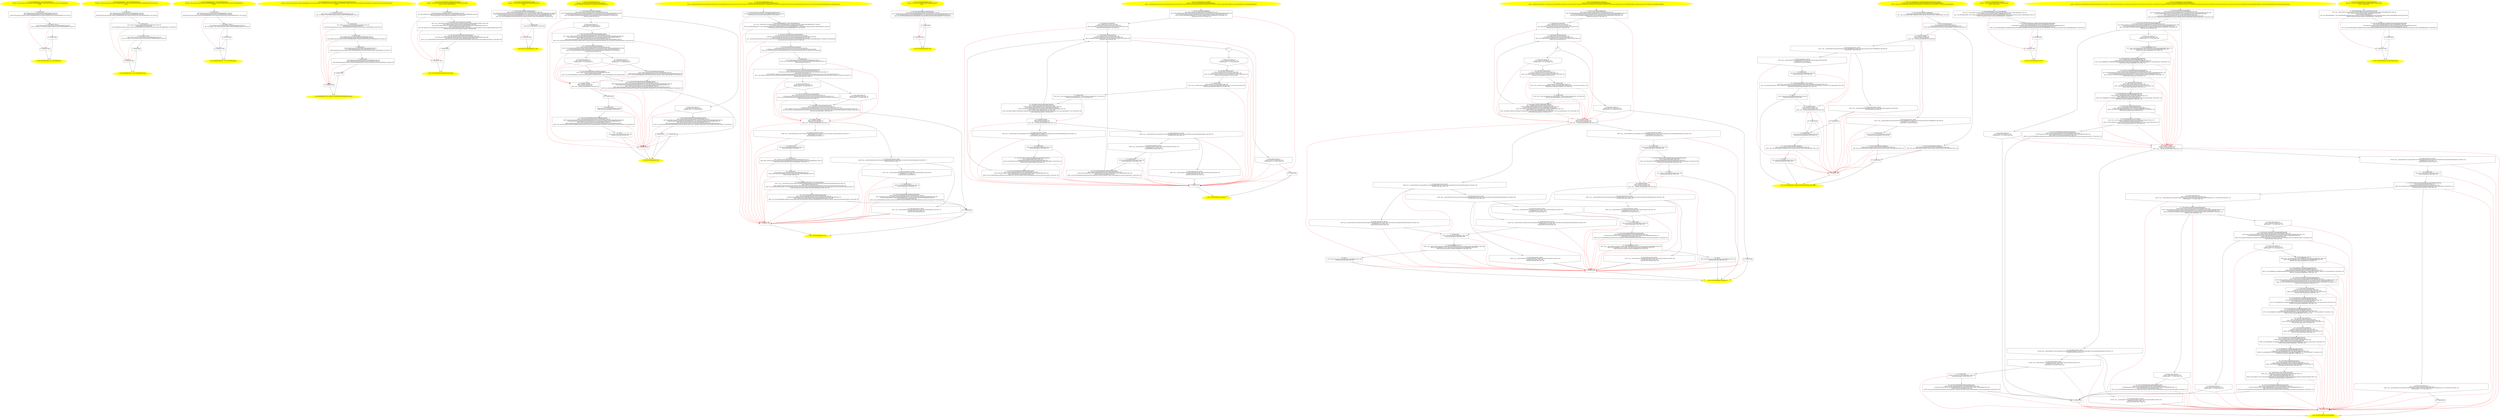 /* @generated */
digraph cfg {
"org.junit.internal.runners.MethodRoadie$2.<init>(org.junit.internal.runners.MethodRoadie).42bea87b2a0311cc17f19eaa22727dd7_1" [label="1: Start MethodRoadie$2.<init>(MethodRoadie)\nFormals:  this:org.junit.internal.runners.MethodRoadie$2* this$0:org.junit.internal.runners.MethodRoadie*\nLocals:  \n  " color=yellow style=filled]
	

	 "org.junit.internal.runners.MethodRoadie$2.<init>(org.junit.internal.runners.MethodRoadie).42bea87b2a0311cc17f19eaa22727dd7_1" -> "org.junit.internal.runners.MethodRoadie$2.<init>(org.junit.internal.runners.MethodRoadie).42bea87b2a0311cc17f19eaa22727dd7_4" ;
"org.junit.internal.runners.MethodRoadie$2.<init>(org.junit.internal.runners.MethodRoadie).42bea87b2a0311cc17f19eaa22727dd7_2" [label="2: Exit MethodRoadie$2.<init>(MethodRoadie) \n  " color=yellow style=filled]
	

"org.junit.internal.runners.MethodRoadie$2.<init>(org.junit.internal.runners.MethodRoadie).42bea87b2a0311cc17f19eaa22727dd7_3" [label="3:  exceptions sink \n  " shape="box"]
	

	 "org.junit.internal.runners.MethodRoadie$2.<init>(org.junit.internal.runners.MethodRoadie).42bea87b2a0311cc17f19eaa22727dd7_3" -> "org.junit.internal.runners.MethodRoadie$2.<init>(org.junit.internal.runners.MethodRoadie).42bea87b2a0311cc17f19eaa22727dd7_2" ;
"org.junit.internal.runners.MethodRoadie$2.<init>(org.junit.internal.runners.MethodRoadie).42bea87b2a0311cc17f19eaa22727dd7_4" [label="4:  method_body \n   n$0=*&this:org.junit.internal.runners.MethodRoadie$2* [line 87]\n  n$1=*&this$0:org.junit.internal.runners.MethodRoadie* [line 87]\n  *n$0.this$0:org.junit.internal.runners.MethodRoadie$2(root org.junit.internal.runners.MethodRoadie$2)=n$1 [line 87]\n " shape="box"]
	

	 "org.junit.internal.runners.MethodRoadie$2.<init>(org.junit.internal.runners.MethodRoadie).42bea87b2a0311cc17f19eaa22727dd7_4" -> "org.junit.internal.runners.MethodRoadie$2.<init>(org.junit.internal.runners.MethodRoadie).42bea87b2a0311cc17f19eaa22727dd7_5" ;
	 "org.junit.internal.runners.MethodRoadie$2.<init>(org.junit.internal.runners.MethodRoadie).42bea87b2a0311cc17f19eaa22727dd7_4" -> "org.junit.internal.runners.MethodRoadie$2.<init>(org.junit.internal.runners.MethodRoadie).42bea87b2a0311cc17f19eaa22727dd7_3" [color="red" ];
"org.junit.internal.runners.MethodRoadie$2.<init>(org.junit.internal.runners.MethodRoadie).42bea87b2a0311cc17f19eaa22727dd7_5" [label="5:  Call Object.<init>() \n   n$2=*&this:org.junit.internal.runners.MethodRoadie$2* [line 87]\n  n$3=_fun_Object.<init>()(n$2:org.junit.internal.runners.MethodRoadie$2*) [line 87]\n " shape="box"]
	

	 "org.junit.internal.runners.MethodRoadie$2.<init>(org.junit.internal.runners.MethodRoadie).42bea87b2a0311cc17f19eaa22727dd7_5" -> "org.junit.internal.runners.MethodRoadie$2.<init>(org.junit.internal.runners.MethodRoadie).42bea87b2a0311cc17f19eaa22727dd7_6" ;
	 "org.junit.internal.runners.MethodRoadie$2.<init>(org.junit.internal.runners.MethodRoadie).42bea87b2a0311cc17f19eaa22727dd7_5" -> "org.junit.internal.runners.MethodRoadie$2.<init>(org.junit.internal.runners.MethodRoadie).42bea87b2a0311cc17f19eaa22727dd7_3" [color="red" ];
"org.junit.internal.runners.MethodRoadie$2.<init>(org.junit.internal.runners.MethodRoadie).42bea87b2a0311cc17f19eaa22727dd7_6" [label="6:  method_body \n  " shape="box"]
	

	 "org.junit.internal.runners.MethodRoadie$2.<init>(org.junit.internal.runners.MethodRoadie).42bea87b2a0311cc17f19eaa22727dd7_6" -> "org.junit.internal.runners.MethodRoadie$2.<init>(org.junit.internal.runners.MethodRoadie).42bea87b2a0311cc17f19eaa22727dd7_2" ;
	 "org.junit.internal.runners.MethodRoadie$2.<init>(org.junit.internal.runners.MethodRoadie).42bea87b2a0311cc17f19eaa22727dd7_6" -> "org.junit.internal.runners.MethodRoadie$2.<init>(org.junit.internal.runners.MethodRoadie).42bea87b2a0311cc17f19eaa22727dd7_3" [color="red" ];
"org.junit.internal.runners.MethodRoadie$1.<init>(org.junit.internal.runners.MethodRoadie,long).38e3135edc4f66f1aba1916b0f291530_1" [label="1: Start MethodRoadie$1.<init>(MethodRoadie,long)\nFormals:  this:org.junit.internal.runners.MethodRoadie$1* this$0:org.junit.internal.runners.MethodRoadie* $bcvar2:long\nLocals:  \n  " color=yellow style=filled]
	

	 "org.junit.internal.runners.MethodRoadie$1.<init>(org.junit.internal.runners.MethodRoadie,long).38e3135edc4f66f1aba1916b0f291530_1" -> "org.junit.internal.runners.MethodRoadie$1.<init>(org.junit.internal.runners.MethodRoadie,long).38e3135edc4f66f1aba1916b0f291530_4" ;
"org.junit.internal.runners.MethodRoadie$1.<init>(org.junit.internal.runners.MethodRoadie,long).38e3135edc4f66f1aba1916b0f291530_2" [label="2: Exit MethodRoadie$1.<init>(MethodRoadie,long) \n  " color=yellow style=filled]
	

"org.junit.internal.runners.MethodRoadie$1.<init>(org.junit.internal.runners.MethodRoadie,long).38e3135edc4f66f1aba1916b0f291530_3" [label="3:  exceptions sink \n  " shape="box"]
	

	 "org.junit.internal.runners.MethodRoadie$1.<init>(org.junit.internal.runners.MethodRoadie,long).38e3135edc4f66f1aba1916b0f291530_3" -> "org.junit.internal.runners.MethodRoadie$1.<init>(org.junit.internal.runners.MethodRoadie,long).38e3135edc4f66f1aba1916b0f291530_2" ;
"org.junit.internal.runners.MethodRoadie$1.<init>(org.junit.internal.runners.MethodRoadie,long).38e3135edc4f66f1aba1916b0f291530_4" [label="4:  method_body \n   n$0=*&this:org.junit.internal.runners.MethodRoadie$1* [line 58]\n  n$1=*&this$0:org.junit.internal.runners.MethodRoadie* [line 58]\n  *n$0.this$0:org.junit.internal.runners.MethodRoadie$1(root org.junit.internal.runners.MethodRoadie$1)=n$1 [line 58]\n " shape="box"]
	

	 "org.junit.internal.runners.MethodRoadie$1.<init>(org.junit.internal.runners.MethodRoadie,long).38e3135edc4f66f1aba1916b0f291530_4" -> "org.junit.internal.runners.MethodRoadie$1.<init>(org.junit.internal.runners.MethodRoadie,long).38e3135edc4f66f1aba1916b0f291530_5" ;
	 "org.junit.internal.runners.MethodRoadie$1.<init>(org.junit.internal.runners.MethodRoadie,long).38e3135edc4f66f1aba1916b0f291530_4" -> "org.junit.internal.runners.MethodRoadie$1.<init>(org.junit.internal.runners.MethodRoadie,long).38e3135edc4f66f1aba1916b0f291530_3" [color="red" ];
"org.junit.internal.runners.MethodRoadie$1.<init>(org.junit.internal.runners.MethodRoadie,long).38e3135edc4f66f1aba1916b0f291530_5" [label="5:  method_body \n   n$2=*&this:org.junit.internal.runners.MethodRoadie$1* [line 58]\n  n$3=*&$bcvar2:long [line 58]\n  *n$2.val$timeout:org.junit.internal.runners.MethodRoadie$1(root org.junit.internal.runners.MethodRoadie$1)=n$3 [line 58]\n " shape="box"]
	

	 "org.junit.internal.runners.MethodRoadie$1.<init>(org.junit.internal.runners.MethodRoadie,long).38e3135edc4f66f1aba1916b0f291530_5" -> "org.junit.internal.runners.MethodRoadie$1.<init>(org.junit.internal.runners.MethodRoadie,long).38e3135edc4f66f1aba1916b0f291530_6" ;
	 "org.junit.internal.runners.MethodRoadie$1.<init>(org.junit.internal.runners.MethodRoadie,long).38e3135edc4f66f1aba1916b0f291530_5" -> "org.junit.internal.runners.MethodRoadie$1.<init>(org.junit.internal.runners.MethodRoadie,long).38e3135edc4f66f1aba1916b0f291530_3" [color="red" ];
"org.junit.internal.runners.MethodRoadie$1.<init>(org.junit.internal.runners.MethodRoadie,long).38e3135edc4f66f1aba1916b0f291530_6" [label="6:  Call Object.<init>() \n   n$4=*&this:org.junit.internal.runners.MethodRoadie$1* [line 58]\n  n$5=_fun_Object.<init>()(n$4:org.junit.internal.runners.MethodRoadie$1*) [line 58]\n " shape="box"]
	

	 "org.junit.internal.runners.MethodRoadie$1.<init>(org.junit.internal.runners.MethodRoadie,long).38e3135edc4f66f1aba1916b0f291530_6" -> "org.junit.internal.runners.MethodRoadie$1.<init>(org.junit.internal.runners.MethodRoadie,long).38e3135edc4f66f1aba1916b0f291530_7" ;
	 "org.junit.internal.runners.MethodRoadie$1.<init>(org.junit.internal.runners.MethodRoadie,long).38e3135edc4f66f1aba1916b0f291530_6" -> "org.junit.internal.runners.MethodRoadie$1.<init>(org.junit.internal.runners.MethodRoadie,long).38e3135edc4f66f1aba1916b0f291530_3" [color="red" ];
"org.junit.internal.runners.MethodRoadie$1.<init>(org.junit.internal.runners.MethodRoadie,long).38e3135edc4f66f1aba1916b0f291530_7" [label="7:  method_body \n  " shape="box"]
	

	 "org.junit.internal.runners.MethodRoadie$1.<init>(org.junit.internal.runners.MethodRoadie,long).38e3135edc4f66f1aba1916b0f291530_7" -> "org.junit.internal.runners.MethodRoadie$1.<init>(org.junit.internal.runners.MethodRoadie,long).38e3135edc4f66f1aba1916b0f291530_2" ;
	 "org.junit.internal.runners.MethodRoadie$1.<init>(org.junit.internal.runners.MethodRoadie,long).38e3135edc4f66f1aba1916b0f291530_7" -> "org.junit.internal.runners.MethodRoadie$1.<init>(org.junit.internal.runners.MethodRoadie,long).38e3135edc4f66f1aba1916b0f291530_3" [color="red" ];
"org.junit.internal.runners.MethodRoadie$1$1.<init>(org.junit.internal.runners.MethodRoadie$1).8954ff3faf5c0faf9f1d58b1d1736d0c_1" [label="1: Start MethodRoadie$1$1.<init>(MethodRoadie$1)\nFormals:  this:org.junit.internal.runners.MethodRoadie$1$1* this$1:org.junit.internal.runners.MethodRoadie$1*\nLocals:  \n  " color=yellow style=filled]
	

	 "org.junit.internal.runners.MethodRoadie$1$1.<init>(org.junit.internal.runners.MethodRoadie$1).8954ff3faf5c0faf9f1d58b1d1736d0c_1" -> "org.junit.internal.runners.MethodRoadie$1$1.<init>(org.junit.internal.runners.MethodRoadie$1).8954ff3faf5c0faf9f1d58b1d1736d0c_4" ;
"org.junit.internal.runners.MethodRoadie$1$1.<init>(org.junit.internal.runners.MethodRoadie$1).8954ff3faf5c0faf9f1d58b1d1736d0c_2" [label="2: Exit MethodRoadie$1$1.<init>(MethodRoadie$1) \n  " color=yellow style=filled]
	

"org.junit.internal.runners.MethodRoadie$1$1.<init>(org.junit.internal.runners.MethodRoadie$1).8954ff3faf5c0faf9f1d58b1d1736d0c_3" [label="3:  exceptions sink \n  " shape="box"]
	

	 "org.junit.internal.runners.MethodRoadie$1$1.<init>(org.junit.internal.runners.MethodRoadie$1).8954ff3faf5c0faf9f1d58b1d1736d0c_3" -> "org.junit.internal.runners.MethodRoadie$1$1.<init>(org.junit.internal.runners.MethodRoadie$1).8954ff3faf5c0faf9f1d58b1d1736d0c_2" ;
"org.junit.internal.runners.MethodRoadie$1$1.<init>(org.junit.internal.runners.MethodRoadie$1).8954ff3faf5c0faf9f1d58b1d1736d0c_4" [label="4:  method_body \n   n$0=*&this:org.junit.internal.runners.MethodRoadie$1$1* [line 62]\n  n$1=*&this$1:org.junit.internal.runners.MethodRoadie$1* [line 62]\n  *n$0.this$1:org.junit.internal.runners.MethodRoadie$1$1(root org.junit.internal.runners.MethodRoadie$1$1)=n$1 [line 62]\n " shape="box"]
	

	 "org.junit.internal.runners.MethodRoadie$1$1.<init>(org.junit.internal.runners.MethodRoadie$1).8954ff3faf5c0faf9f1d58b1d1736d0c_4" -> "org.junit.internal.runners.MethodRoadie$1$1.<init>(org.junit.internal.runners.MethodRoadie$1).8954ff3faf5c0faf9f1d58b1d1736d0c_5" ;
	 "org.junit.internal.runners.MethodRoadie$1$1.<init>(org.junit.internal.runners.MethodRoadie$1).8954ff3faf5c0faf9f1d58b1d1736d0c_4" -> "org.junit.internal.runners.MethodRoadie$1$1.<init>(org.junit.internal.runners.MethodRoadie$1).8954ff3faf5c0faf9f1d58b1d1736d0c_3" [color="red" ];
"org.junit.internal.runners.MethodRoadie$1$1.<init>(org.junit.internal.runners.MethodRoadie$1).8954ff3faf5c0faf9f1d58b1d1736d0c_5" [label="5:  Call Object.<init>() \n   n$2=*&this:org.junit.internal.runners.MethodRoadie$1$1* [line 62]\n  n$3=_fun_Object.<init>()(n$2:org.junit.internal.runners.MethodRoadie$1$1*) [line 62]\n " shape="box"]
	

	 "org.junit.internal.runners.MethodRoadie$1$1.<init>(org.junit.internal.runners.MethodRoadie$1).8954ff3faf5c0faf9f1d58b1d1736d0c_5" -> "org.junit.internal.runners.MethodRoadie$1$1.<init>(org.junit.internal.runners.MethodRoadie$1).8954ff3faf5c0faf9f1d58b1d1736d0c_6" ;
	 "org.junit.internal.runners.MethodRoadie$1$1.<init>(org.junit.internal.runners.MethodRoadie$1).8954ff3faf5c0faf9f1d58b1d1736d0c_5" -> "org.junit.internal.runners.MethodRoadie$1$1.<init>(org.junit.internal.runners.MethodRoadie$1).8954ff3faf5c0faf9f1d58b1d1736d0c_3" [color="red" ];
"org.junit.internal.runners.MethodRoadie$1$1.<init>(org.junit.internal.runners.MethodRoadie$1).8954ff3faf5c0faf9f1d58b1d1736d0c_6" [label="6:  method_body \n  " shape="box"]
	

	 "org.junit.internal.runners.MethodRoadie$1$1.<init>(org.junit.internal.runners.MethodRoadie$1).8954ff3faf5c0faf9f1d58b1d1736d0c_6" -> "org.junit.internal.runners.MethodRoadie$1$1.<init>(org.junit.internal.runners.MethodRoadie$1).8954ff3faf5c0faf9f1d58b1d1736d0c_2" ;
	 "org.junit.internal.runners.MethodRoadie$1$1.<init>(org.junit.internal.runners.MethodRoadie$1).8954ff3faf5c0faf9f1d58b1d1736d0c_6" -> "org.junit.internal.runners.MethodRoadie$1$1.<init>(org.junit.internal.runners.MethodRoadie$1).8954ff3faf5c0faf9f1d58b1d1736d0c_3" [color="red" ];
"org.junit.internal.runners.MethodRoadie.<init>(java.lang.Object,org.junit.internal.runners.TestMetho.687f4cf96185229f302471f4271ca27f_1" [label="1: Start MethodRoadie.<init>(Object,TestMethod,RunNotifier,Description)\nFormals:  this:org.junit.internal.runners.MethodRoadie* test:java.lang.Object* method:org.junit.internal.runners.TestMethod* notifier:org.junit.runner.notification.RunNotifier* description:org.junit.runner.Description*\nLocals:  \n  " color=yellow style=filled]
	

	 "org.junit.internal.runners.MethodRoadie.<init>(java.lang.Object,org.junit.internal.runners.TestMetho.687f4cf96185229f302471f4271ca27f_1" -> "org.junit.internal.runners.MethodRoadie.<init>(java.lang.Object,org.junit.internal.runners.TestMetho.687f4cf96185229f302471f4271ca27f_4" ;
"org.junit.internal.runners.MethodRoadie.<init>(java.lang.Object,org.junit.internal.runners.TestMetho.687f4cf96185229f302471f4271ca27f_2" [label="2: Exit MethodRoadie.<init>(Object,TestMethod,RunNotifier,Description) \n  " color=yellow style=filled]
	

"org.junit.internal.runners.MethodRoadie.<init>(java.lang.Object,org.junit.internal.runners.TestMetho.687f4cf96185229f302471f4271ca27f_3" [label="3:  exceptions sink \n  " shape="box"]
	

	 "org.junit.internal.runners.MethodRoadie.<init>(java.lang.Object,org.junit.internal.runners.TestMetho.687f4cf96185229f302471f4271ca27f_3" -> "org.junit.internal.runners.MethodRoadie.<init>(java.lang.Object,org.junit.internal.runners.TestMetho.687f4cf96185229f302471f4271ca27f_2" ;
"org.junit.internal.runners.MethodRoadie.<init>(java.lang.Object,org.junit.internal.runners.TestMetho.687f4cf96185229f302471f4271ca27f_4" [label="4:  Call Object.<init>() \n   n$0=*&this:org.junit.internal.runners.MethodRoadie* [line 32]\n  n$1=_fun_Object.<init>()(n$0:org.junit.internal.runners.MethodRoadie*) [line 32]\n " shape="box"]
	

	 "org.junit.internal.runners.MethodRoadie.<init>(java.lang.Object,org.junit.internal.runners.TestMetho.687f4cf96185229f302471f4271ca27f_4" -> "org.junit.internal.runners.MethodRoadie.<init>(java.lang.Object,org.junit.internal.runners.TestMetho.687f4cf96185229f302471f4271ca27f_5" ;
	 "org.junit.internal.runners.MethodRoadie.<init>(java.lang.Object,org.junit.internal.runners.TestMetho.687f4cf96185229f302471f4271ca27f_4" -> "org.junit.internal.runners.MethodRoadie.<init>(java.lang.Object,org.junit.internal.runners.TestMetho.687f4cf96185229f302471f4271ca27f_3" [color="red" ];
"org.junit.internal.runners.MethodRoadie.<init>(java.lang.Object,org.junit.internal.runners.TestMetho.687f4cf96185229f302471f4271ca27f_5" [label="5:  method_body \n   n$2=*&this:org.junit.internal.runners.MethodRoadie* [line 33]\n  n$3=*&test:java.lang.Object* [line 33]\n  *n$2.test:org.junit.internal.runners.MethodRoadie(root org.junit.internal.runners.MethodRoadie)=n$3 [line 33]\n " shape="box"]
	

	 "org.junit.internal.runners.MethodRoadie.<init>(java.lang.Object,org.junit.internal.runners.TestMetho.687f4cf96185229f302471f4271ca27f_5" -> "org.junit.internal.runners.MethodRoadie.<init>(java.lang.Object,org.junit.internal.runners.TestMetho.687f4cf96185229f302471f4271ca27f_6" ;
	 "org.junit.internal.runners.MethodRoadie.<init>(java.lang.Object,org.junit.internal.runners.TestMetho.687f4cf96185229f302471f4271ca27f_5" -> "org.junit.internal.runners.MethodRoadie.<init>(java.lang.Object,org.junit.internal.runners.TestMetho.687f4cf96185229f302471f4271ca27f_3" [color="red" ];
"org.junit.internal.runners.MethodRoadie.<init>(java.lang.Object,org.junit.internal.runners.TestMetho.687f4cf96185229f302471f4271ca27f_6" [label="6:  method_body \n   n$4=*&this:org.junit.internal.runners.MethodRoadie* [line 34]\n  n$5=*&notifier:org.junit.runner.notification.RunNotifier* [line 34]\n  *n$4.notifier:org.junit.internal.runners.MethodRoadie(root org.junit.internal.runners.MethodRoadie)=n$5 [line 34]\n " shape="box"]
	

	 "org.junit.internal.runners.MethodRoadie.<init>(java.lang.Object,org.junit.internal.runners.TestMetho.687f4cf96185229f302471f4271ca27f_6" -> "org.junit.internal.runners.MethodRoadie.<init>(java.lang.Object,org.junit.internal.runners.TestMetho.687f4cf96185229f302471f4271ca27f_7" ;
	 "org.junit.internal.runners.MethodRoadie.<init>(java.lang.Object,org.junit.internal.runners.TestMetho.687f4cf96185229f302471f4271ca27f_6" -> "org.junit.internal.runners.MethodRoadie.<init>(java.lang.Object,org.junit.internal.runners.TestMetho.687f4cf96185229f302471f4271ca27f_3" [color="red" ];
"org.junit.internal.runners.MethodRoadie.<init>(java.lang.Object,org.junit.internal.runners.TestMetho.687f4cf96185229f302471f4271ca27f_7" [label="7:  method_body \n   n$6=*&this:org.junit.internal.runners.MethodRoadie* [line 35]\n  n$7=*&description:org.junit.runner.Description* [line 35]\n  *n$6.description:org.junit.internal.runners.MethodRoadie(root org.junit.internal.runners.MethodRoadie)=n$7 [line 35]\n " shape="box"]
	

	 "org.junit.internal.runners.MethodRoadie.<init>(java.lang.Object,org.junit.internal.runners.TestMetho.687f4cf96185229f302471f4271ca27f_7" -> "org.junit.internal.runners.MethodRoadie.<init>(java.lang.Object,org.junit.internal.runners.TestMetho.687f4cf96185229f302471f4271ca27f_8" ;
	 "org.junit.internal.runners.MethodRoadie.<init>(java.lang.Object,org.junit.internal.runners.TestMetho.687f4cf96185229f302471f4271ca27f_7" -> "org.junit.internal.runners.MethodRoadie.<init>(java.lang.Object,org.junit.internal.runners.TestMetho.687f4cf96185229f302471f4271ca27f_3" [color="red" ];
"org.junit.internal.runners.MethodRoadie.<init>(java.lang.Object,org.junit.internal.runners.TestMetho.687f4cf96185229f302471f4271ca27f_8" [label="8:  method_body \n   n$8=*&this:org.junit.internal.runners.MethodRoadie* [line 36]\n  n$9=*&method:org.junit.internal.runners.TestMethod* [line 36]\n  *n$8.testMethod:org.junit.internal.runners.MethodRoadie(root org.junit.internal.runners.MethodRoadie)=n$9 [line 36]\n " shape="box"]
	

	 "org.junit.internal.runners.MethodRoadie.<init>(java.lang.Object,org.junit.internal.runners.TestMetho.687f4cf96185229f302471f4271ca27f_8" -> "org.junit.internal.runners.MethodRoadie.<init>(java.lang.Object,org.junit.internal.runners.TestMetho.687f4cf96185229f302471f4271ca27f_9" ;
	 "org.junit.internal.runners.MethodRoadie.<init>(java.lang.Object,org.junit.internal.runners.TestMetho.687f4cf96185229f302471f4271ca27f_8" -> "org.junit.internal.runners.MethodRoadie.<init>(java.lang.Object,org.junit.internal.runners.TestMetho.687f4cf96185229f302471f4271ca27f_3" [color="red" ];
"org.junit.internal.runners.MethodRoadie.<init>(java.lang.Object,org.junit.internal.runners.TestMetho.687f4cf96185229f302471f4271ca27f_9" [label="9:  method_body \n  " shape="box"]
	

	 "org.junit.internal.runners.MethodRoadie.<init>(java.lang.Object,org.junit.internal.runners.TestMetho.687f4cf96185229f302471f4271ca27f_9" -> "org.junit.internal.runners.MethodRoadie.<init>(java.lang.Object,org.junit.internal.runners.TestMetho.687f4cf96185229f302471f4271ca27f_2" ;
	 "org.junit.internal.runners.MethodRoadie.<init>(java.lang.Object,org.junit.internal.runners.TestMetho.687f4cf96185229f302471f4271ca27f_9" -> "org.junit.internal.runners.MethodRoadie.<init>(java.lang.Object,org.junit.internal.runners.TestMetho.687f4cf96185229f302471f4271ca27f_3" [color="red" ];
"org.junit.internal.runners.MethodRoadie.addFailure(java.lang.Throwable):void.0f8023ad594f6754a1a8dcf764467bf8_1" [label="1: Start void MethodRoadie.addFailure(Throwable)\nFormals:  this:org.junit.internal.runners.MethodRoadie* e:java.lang.Throwable*\nLocals:  $irvar1:void $irvar0:void \n  " color=yellow style=filled]
	

	 "org.junit.internal.runners.MethodRoadie.addFailure(java.lang.Throwable):void.0f8023ad594f6754a1a8dcf764467bf8_1" -> "org.junit.internal.runners.MethodRoadie.addFailure(java.lang.Throwable):void.0f8023ad594f6754a1a8dcf764467bf8_4" ;
"org.junit.internal.runners.MethodRoadie.addFailure(java.lang.Throwable):void.0f8023ad594f6754a1a8dcf764467bf8_2" [label="2: Exit void MethodRoadie.addFailure(Throwable) \n  " color=yellow style=filled]
	

"org.junit.internal.runners.MethodRoadie.addFailure(java.lang.Throwable):void.0f8023ad594f6754a1a8dcf764467bf8_3" [label="3:  exceptions sink \n  " shape="box"]
	

	 "org.junit.internal.runners.MethodRoadie.addFailure(java.lang.Throwable):void.0f8023ad594f6754a1a8dcf764467bf8_3" -> "org.junit.internal.runners.MethodRoadie.addFailure(java.lang.Throwable):void.0f8023ad594f6754a1a8dcf764467bf8_2" ;
"org.junit.internal.runners.MethodRoadie.addFailure(java.lang.Throwable):void.0f8023ad594f6754a1a8dcf764467bf8_4" [label="4:  method_body \n   n$0=*&this:org.junit.internal.runners.MethodRoadie* [line 160]\n  n$1=*n$0.notifier:org.junit.runner.notification.RunNotifier*(root org.junit.internal.runners.MethodRoadie) [line 160]\n  *&$irvar0:org.junit.runner.notification.RunNotifier*=n$1 [line 160]\n " shape="box"]
	

	 "org.junit.internal.runners.MethodRoadie.addFailure(java.lang.Throwable):void.0f8023ad594f6754a1a8dcf764467bf8_4" -> "org.junit.internal.runners.MethodRoadie.addFailure(java.lang.Throwable):void.0f8023ad594f6754a1a8dcf764467bf8_5" ;
	 "org.junit.internal.runners.MethodRoadie.addFailure(java.lang.Throwable):void.0f8023ad594f6754a1a8dcf764467bf8_4" -> "org.junit.internal.runners.MethodRoadie.addFailure(java.lang.Throwable):void.0f8023ad594f6754a1a8dcf764467bf8_3" [color="red" ];
"org.junit.internal.runners.MethodRoadie.addFailure(java.lang.Throwable):void.0f8023ad594f6754a1a8dcf764467bf8_5" [label="5:  Call Failure.<init>(Description,Throwable) \n   n$2=_fun___new(sizeof(t=org.junit.runner.notification.Failure):org.junit.runner.notification.Failure*) [line 160]\n  n$3=*&this:org.junit.internal.runners.MethodRoadie* [line 160]\n  n$4=*n$3.description:org.junit.runner.Description*(root org.junit.internal.runners.MethodRoadie) [line 160]\n  n$5=*&e:java.lang.Throwable* [line 160]\n  n$6=_fun_Failure.<init>(Description,Throwable)(n$2:org.junit.runner.notification.Failure*,n$4:org.junit.runner.Description*,n$5:java.lang.Throwable*) [line 160]\n  *&$irvar1:org.junit.runner.notification.Failure*=n$2 [line 160]\n " shape="box"]
	

	 "org.junit.internal.runners.MethodRoadie.addFailure(java.lang.Throwable):void.0f8023ad594f6754a1a8dcf764467bf8_5" -> "org.junit.internal.runners.MethodRoadie.addFailure(java.lang.Throwable):void.0f8023ad594f6754a1a8dcf764467bf8_6" ;
	 "org.junit.internal.runners.MethodRoadie.addFailure(java.lang.Throwable):void.0f8023ad594f6754a1a8dcf764467bf8_5" -> "org.junit.internal.runners.MethodRoadie.addFailure(java.lang.Throwable):void.0f8023ad594f6754a1a8dcf764467bf8_3" [color="red" ];
"org.junit.internal.runners.MethodRoadie.addFailure(java.lang.Throwable):void.0f8023ad594f6754a1a8dcf764467bf8_6" [label="6:  Call void RunNotifier.fireTestFailure(Failure) \n   n$7=*&$irvar0:org.junit.runner.notification.RunNotifier* [line 160]\n  _=*n$7:org.junit.runner.notification.RunNotifier*(root org.junit.runner.notification.RunNotifier) [line 160]\n  n$9=*&$irvar1:org.junit.runner.notification.Failure* [line 160]\n  n$10=_fun_void RunNotifier.fireTestFailure(Failure)(n$7:org.junit.runner.notification.RunNotifier*,n$9:org.junit.runner.notification.Failure*) virtual [line 160]\n " shape="box"]
	

	 "org.junit.internal.runners.MethodRoadie.addFailure(java.lang.Throwable):void.0f8023ad594f6754a1a8dcf764467bf8_6" -> "org.junit.internal.runners.MethodRoadie.addFailure(java.lang.Throwable):void.0f8023ad594f6754a1a8dcf764467bf8_7" ;
	 "org.junit.internal.runners.MethodRoadie.addFailure(java.lang.Throwable):void.0f8023ad594f6754a1a8dcf764467bf8_6" -> "org.junit.internal.runners.MethodRoadie.addFailure(java.lang.Throwable):void.0f8023ad594f6754a1a8dcf764467bf8_3" [color="red" ];
"org.junit.internal.runners.MethodRoadie.addFailure(java.lang.Throwable):void.0f8023ad594f6754a1a8dcf764467bf8_7" [label="7:  method_body \n  " shape="box"]
	

	 "org.junit.internal.runners.MethodRoadie.addFailure(java.lang.Throwable):void.0f8023ad594f6754a1a8dcf764467bf8_7" -> "org.junit.internal.runners.MethodRoadie.addFailure(java.lang.Throwable):void.0f8023ad594f6754a1a8dcf764467bf8_2" ;
	 "org.junit.internal.runners.MethodRoadie.addFailure(java.lang.Throwable):void.0f8023ad594f6754a1a8dcf764467bf8_7" -> "org.junit.internal.runners.MethodRoadie.addFailure(java.lang.Throwable):void.0f8023ad594f6754a1a8dcf764467bf8_3" [color="red" ];
"org.junit.internal.runners.MethodRoadie$1$1.call():java.lang.Object.5f8f69acb38d1b958ea6ec14e5642230_1" [label="1: Start Object MethodRoadie$1$1.call()\nFormals:  this:org.junit.internal.runners.MethodRoadie$1$1*\nLocals:  \n  " color=yellow style=filled]
	

	 "org.junit.internal.runners.MethodRoadie$1$1.call():java.lang.Object.5f8f69acb38d1b958ea6ec14e5642230_1" -> "org.junit.internal.runners.MethodRoadie$1$1.call():java.lang.Object.5f8f69acb38d1b958ea6ec14e5642230_4" ;
"org.junit.internal.runners.MethodRoadie$1$1.call():java.lang.Object.5f8f69acb38d1b958ea6ec14e5642230_2" [label="2: Exit Object MethodRoadie$1$1.call() \n  " color=yellow style=filled]
	

"org.junit.internal.runners.MethodRoadie$1$1.call():java.lang.Object.5f8f69acb38d1b958ea6ec14e5642230_3" [label="3:  exceptions sink \n  " shape="box"]
	

	 "org.junit.internal.runners.MethodRoadie$1$1.call():java.lang.Object.5f8f69acb38d1b958ea6ec14e5642230_3" -> "org.junit.internal.runners.MethodRoadie$1$1.call():java.lang.Object.5f8f69acb38d1b958ea6ec14e5642230_2" ;
"org.junit.internal.runners.MethodRoadie$1$1.call():java.lang.Object.5f8f69acb38d1b958ea6ec14e5642230_4" [label="4:  Call void MethodRoadie.runTestMethod() \n   n$0=*&this:org.junit.internal.runners.MethodRoadie$1$1* [line 64]\n  n$1=*n$0.this$1:org.junit.internal.runners.MethodRoadie$1*(root org.junit.internal.runners.MethodRoadie$1$1) [line 64]\n  n$2=*n$1.this$0:org.junit.internal.runners.MethodRoadie*(root org.junit.internal.runners.MethodRoadie$1) [line 64]\n  _=*n$2:org.junit.internal.runners.MethodRoadie*(root org.junit.internal.runners.MethodRoadie) [line 64]\n  n$4=_fun_void MethodRoadie.runTestMethod()(n$2:org.junit.internal.runners.MethodRoadie*) virtual [line 64]\n " shape="box"]
	

	 "org.junit.internal.runners.MethodRoadie$1$1.call():java.lang.Object.5f8f69acb38d1b958ea6ec14e5642230_4" -> "org.junit.internal.runners.MethodRoadie$1$1.call():java.lang.Object.5f8f69acb38d1b958ea6ec14e5642230_5" ;
	 "org.junit.internal.runners.MethodRoadie$1$1.call():java.lang.Object.5f8f69acb38d1b958ea6ec14e5642230_4" -> "org.junit.internal.runners.MethodRoadie$1$1.call():java.lang.Object.5f8f69acb38d1b958ea6ec14e5642230_3" [color="red" ];
"org.junit.internal.runners.MethodRoadie$1$1.call():java.lang.Object.5f8f69acb38d1b958ea6ec14e5642230_5" [label="5:  method_body \n   *&return:java.lang.Object*=null [line 65]\n " shape="box"]
	

	 "org.junit.internal.runners.MethodRoadie$1$1.call():java.lang.Object.5f8f69acb38d1b958ea6ec14e5642230_5" -> "org.junit.internal.runners.MethodRoadie$1$1.call():java.lang.Object.5f8f69acb38d1b958ea6ec14e5642230_2" ;
	 "org.junit.internal.runners.MethodRoadie$1$1.call():java.lang.Object.5f8f69acb38d1b958ea6ec14e5642230_5" -> "org.junit.internal.runners.MethodRoadie$1$1.call():java.lang.Object.5f8f69acb38d1b958ea6ec14e5642230_3" [color="red" ];
"org.junit.internal.runners.MethodRoadie.run():void.1560b1b5675d9d54bc121cad8372b808_1" [label="1: Start void MethodRoadie.run()\nFormals:  this:org.junit.internal.runners.MethodRoadie*\nLocals:  $bcvar3:void CatchVar73:void $irvar0:void timeout:long \n  " color=yellow style=filled]
	

	 "org.junit.internal.runners.MethodRoadie.run():void.1560b1b5675d9d54bc121cad8372b808_1" -> "org.junit.internal.runners.MethodRoadie.run():void.1560b1b5675d9d54bc121cad8372b808_4" ;
"org.junit.internal.runners.MethodRoadie.run():void.1560b1b5675d9d54bc121cad8372b808_2" [label="2: Exit void MethodRoadie.run() \n  " color=yellow style=filled]
	

"org.junit.internal.runners.MethodRoadie.run():void.1560b1b5675d9d54bc121cad8372b808_3" [label="3:  exceptions sink \n  " shape="box"]
	

	 "org.junit.internal.runners.MethodRoadie.run():void.1560b1b5675d9d54bc121cad8372b808_3" -> "org.junit.internal.runners.MethodRoadie.run():void.1560b1b5675d9d54bc121cad8372b808_2" ;
"org.junit.internal.runners.MethodRoadie.run():void.1560b1b5675d9d54bc121cad8372b808_4" [label="4:  Call boolean TestMethod.isIgnored() \n   n$0=*&this:org.junit.internal.runners.MethodRoadie* [line 40]\n  n$1=*n$0.testMethod:org.junit.internal.runners.TestMethod*(root org.junit.internal.runners.MethodRoadie) [line 40]\n  _=*n$1:org.junit.internal.runners.TestMethod*(root org.junit.internal.runners.TestMethod) [line 40]\n  n$3=_fun_boolean TestMethod.isIgnored()(n$1:org.junit.internal.runners.TestMethod*) virtual [line 40]\n  *&$irvar0:_Bool=n$3 [line 40]\n " shape="box"]
	

	 "org.junit.internal.runners.MethodRoadie.run():void.1560b1b5675d9d54bc121cad8372b808_4" -> "org.junit.internal.runners.MethodRoadie.run():void.1560b1b5675d9d54bc121cad8372b808_5" ;
	 "org.junit.internal.runners.MethodRoadie.run():void.1560b1b5675d9d54bc121cad8372b808_4" -> "org.junit.internal.runners.MethodRoadie.run():void.1560b1b5675d9d54bc121cad8372b808_6" ;
	 "org.junit.internal.runners.MethodRoadie.run():void.1560b1b5675d9d54bc121cad8372b808_4" -> "org.junit.internal.runners.MethodRoadie.run():void.1560b1b5675d9d54bc121cad8372b808_3" [color="red" ];
"org.junit.internal.runners.MethodRoadie.run():void.1560b1b5675d9d54bc121cad8372b808_5" [label="5: Prune (true branch, if) \n   n$4=*&$irvar0:_Bool [line 40]\n  PRUNE(!(n$4 == 0), true); [line 40]\n " shape="invhouse"]
	

	 "org.junit.internal.runners.MethodRoadie.run():void.1560b1b5675d9d54bc121cad8372b808_5" -> "org.junit.internal.runners.MethodRoadie.run():void.1560b1b5675d9d54bc121cad8372b808_7" ;
	 "org.junit.internal.runners.MethodRoadie.run():void.1560b1b5675d9d54bc121cad8372b808_5" -> "org.junit.internal.runners.MethodRoadie.run():void.1560b1b5675d9d54bc121cad8372b808_3" [color="red" ];
"org.junit.internal.runners.MethodRoadie.run():void.1560b1b5675d9d54bc121cad8372b808_6" [label="6: Prune (false branch, if) \n   n$4=*&$irvar0:_Bool [line 40]\n  PRUNE((n$4 == 0), false); [line 40]\n " shape="invhouse"]
	

	 "org.junit.internal.runners.MethodRoadie.run():void.1560b1b5675d9d54bc121cad8372b808_6" -> "org.junit.internal.runners.MethodRoadie.run():void.1560b1b5675d9d54bc121cad8372b808_9" ;
	 "org.junit.internal.runners.MethodRoadie.run():void.1560b1b5675d9d54bc121cad8372b808_6" -> "org.junit.internal.runners.MethodRoadie.run():void.1560b1b5675d9d54bc121cad8372b808_3" [color="red" ];
"org.junit.internal.runners.MethodRoadie.run():void.1560b1b5675d9d54bc121cad8372b808_7" [label="7:  Call void RunNotifier.fireTestIgnored(Description) \n   n$5=*&this:org.junit.internal.runners.MethodRoadie* [line 41]\n  n$6=*n$5.notifier:org.junit.runner.notification.RunNotifier*(root org.junit.internal.runners.MethodRoadie) [line 41]\n  _=*n$6:org.junit.runner.notification.RunNotifier*(root org.junit.runner.notification.RunNotifier) [line 41]\n  n$8=*&this:org.junit.internal.runners.MethodRoadie* [line 41]\n  n$9=*n$8.description:org.junit.runner.Description*(root org.junit.internal.runners.MethodRoadie) [line 41]\n  n$10=_fun_void RunNotifier.fireTestIgnored(Description)(n$6:org.junit.runner.notification.RunNotifier*,n$9:org.junit.runner.Description*) virtual [line 41]\n " shape="box"]
	

	 "org.junit.internal.runners.MethodRoadie.run():void.1560b1b5675d9d54bc121cad8372b808_7" -> "org.junit.internal.runners.MethodRoadie.run():void.1560b1b5675d9d54bc121cad8372b808_8" ;
	 "org.junit.internal.runners.MethodRoadie.run():void.1560b1b5675d9d54bc121cad8372b808_7" -> "org.junit.internal.runners.MethodRoadie.run():void.1560b1b5675d9d54bc121cad8372b808_3" [color="red" ];
"org.junit.internal.runners.MethodRoadie.run():void.1560b1b5675d9d54bc121cad8372b808_8" [label="8:  method_body \n  " shape="box"]
	

	 "org.junit.internal.runners.MethodRoadie.run():void.1560b1b5675d9d54bc121cad8372b808_8" -> "org.junit.internal.runners.MethodRoadie.run():void.1560b1b5675d9d54bc121cad8372b808_2" ;
	 "org.junit.internal.runners.MethodRoadie.run():void.1560b1b5675d9d54bc121cad8372b808_8" -> "org.junit.internal.runners.MethodRoadie.run():void.1560b1b5675d9d54bc121cad8372b808_3" [color="red" ];
"org.junit.internal.runners.MethodRoadie.run():void.1560b1b5675d9d54bc121cad8372b808_9" [label="9:  Call void RunNotifier.fireTestStarted(Description) \n   n$11=*&this:org.junit.internal.runners.MethodRoadie* [line 44]\n  n$12=*n$11.notifier:org.junit.runner.notification.RunNotifier*(root org.junit.internal.runners.MethodRoadie) [line 44]\n  _=*n$12:org.junit.runner.notification.RunNotifier*(root org.junit.runner.notification.RunNotifier) [line 44]\n  n$14=*&this:org.junit.internal.runners.MethodRoadie* [line 44]\n  n$15=*n$14.description:org.junit.runner.Description*(root org.junit.internal.runners.MethodRoadie) [line 44]\n  n$16=_fun_void RunNotifier.fireTestStarted(Description)(n$12:org.junit.runner.notification.RunNotifier*,n$15:org.junit.runner.Description*) virtual [line 44]\n " shape="box"]
	

	 "org.junit.internal.runners.MethodRoadie.run():void.1560b1b5675d9d54bc121cad8372b808_9" -> "org.junit.internal.runners.MethodRoadie.run():void.1560b1b5675d9d54bc121cad8372b808_10" ;
	 "org.junit.internal.runners.MethodRoadie.run():void.1560b1b5675d9d54bc121cad8372b808_9" -> "org.junit.internal.runners.MethodRoadie.run():void.1560b1b5675d9d54bc121cad8372b808_3" [color="red" ];
"org.junit.internal.runners.MethodRoadie.run():void.1560b1b5675d9d54bc121cad8372b808_10" [label="10:  Call long TestMethod.getTimeout() \n   n$17=*&this:org.junit.internal.runners.MethodRoadie* [line 46]\n  n$18=*n$17.testMethod:org.junit.internal.runners.TestMethod*(root org.junit.internal.runners.MethodRoadie) [line 46]\n  _=*n$18:org.junit.internal.runners.TestMethod*(root org.junit.internal.runners.TestMethod) [line 46]\n  n$20=_fun_long TestMethod.getTimeout()(n$18:org.junit.internal.runners.TestMethod*) virtual [line 46]\n  *&timeout:long=n$20 [line 46]\n " shape="box"]
	

	 "org.junit.internal.runners.MethodRoadie.run():void.1560b1b5675d9d54bc121cad8372b808_10" -> "org.junit.internal.runners.MethodRoadie.run():void.1560b1b5675d9d54bc121cad8372b808_11" ;
	 "org.junit.internal.runners.MethodRoadie.run():void.1560b1b5675d9d54bc121cad8372b808_10" -> "org.junit.internal.runners.MethodRoadie.run():void.1560b1b5675d9d54bc121cad8372b808_12" ;
	 "org.junit.internal.runners.MethodRoadie.run():void.1560b1b5675d9d54bc121cad8372b808_10" -> "org.junit.internal.runners.MethodRoadie.run():void.1560b1b5675d9d54bc121cad8372b808_21" [color="red" ];
"org.junit.internal.runners.MethodRoadie.run():void.1560b1b5675d9d54bc121cad8372b808_11" [label="11: Prune (true branch, if) \n   n$21=*&timeout:long [line 47]\n  PRUNE(!(n$21 <= 0), true); [line 47]\n " shape="invhouse"]
	

	 "org.junit.internal.runners.MethodRoadie.run():void.1560b1b5675d9d54bc121cad8372b808_11" -> "org.junit.internal.runners.MethodRoadie.run():void.1560b1b5675d9d54bc121cad8372b808_13" ;
	 "org.junit.internal.runners.MethodRoadie.run():void.1560b1b5675d9d54bc121cad8372b808_11" -> "org.junit.internal.runners.MethodRoadie.run():void.1560b1b5675d9d54bc121cad8372b808_21" [color="red" ];
"org.junit.internal.runners.MethodRoadie.run():void.1560b1b5675d9d54bc121cad8372b808_12" [label="12: Prune (false branch, if) \n   n$21=*&timeout:long [line 47]\n  PRUNE((n$21 <= 0), false); [line 47]\n " shape="invhouse"]
	

	 "org.junit.internal.runners.MethodRoadie.run():void.1560b1b5675d9d54bc121cad8372b808_12" -> "org.junit.internal.runners.MethodRoadie.run():void.1560b1b5675d9d54bc121cad8372b808_14" ;
	 "org.junit.internal.runners.MethodRoadie.run():void.1560b1b5675d9d54bc121cad8372b808_12" -> "org.junit.internal.runners.MethodRoadie.run():void.1560b1b5675d9d54bc121cad8372b808_21" [color="red" ];
"org.junit.internal.runners.MethodRoadie.run():void.1560b1b5675d9d54bc121cad8372b808_13" [label="13:  Call void MethodRoadie.runWithTimeout(long) \n   n$22=*&this:org.junit.internal.runners.MethodRoadie* [line 48]\n  n$23=*&timeout:long [line 48]\n  n$24=_fun_void MethodRoadie.runWithTimeout(long)(n$22:org.junit.internal.runners.MethodRoadie*,n$23:long) [line 48]\n " shape="box"]
	

	 "org.junit.internal.runners.MethodRoadie.run():void.1560b1b5675d9d54bc121cad8372b808_13" -> "org.junit.internal.runners.MethodRoadie.run():void.1560b1b5675d9d54bc121cad8372b808_15" ;
	 "org.junit.internal.runners.MethodRoadie.run():void.1560b1b5675d9d54bc121cad8372b808_13" -> "org.junit.internal.runners.MethodRoadie.run():void.1560b1b5675d9d54bc121cad8372b808_21" [color="red" ];
"org.junit.internal.runners.MethodRoadie.run():void.1560b1b5675d9d54bc121cad8372b808_14" [label="14:  Call void MethodRoadie.runTest() \n   n$25=*&this:org.junit.internal.runners.MethodRoadie* [line 50]\n  _=*n$25:org.junit.internal.runners.MethodRoadie*(root org.junit.internal.runners.MethodRoadie) [line 50]\n  n$27=_fun_void MethodRoadie.runTest()(n$25:org.junit.internal.runners.MethodRoadie*) virtual [line 50]\n " shape="box"]
	

	 "org.junit.internal.runners.MethodRoadie.run():void.1560b1b5675d9d54bc121cad8372b808_14" -> "org.junit.internal.runners.MethodRoadie.run():void.1560b1b5675d9d54bc121cad8372b808_15" ;
	 "org.junit.internal.runners.MethodRoadie.run():void.1560b1b5675d9d54bc121cad8372b808_14" -> "org.junit.internal.runners.MethodRoadie.run():void.1560b1b5675d9d54bc121cad8372b808_21" [color="red" ];
"org.junit.internal.runners.MethodRoadie.run():void.1560b1b5675d9d54bc121cad8372b808_15" [label="15:  Call void RunNotifier.fireTestFinished(Description) \n   n$28=*&this:org.junit.internal.runners.MethodRoadie* [line 53]\n  n$29=*n$28.notifier:org.junit.runner.notification.RunNotifier*(root org.junit.internal.runners.MethodRoadie) [line 53]\n  _=*n$29:org.junit.runner.notification.RunNotifier*(root org.junit.runner.notification.RunNotifier) [line 53]\n  n$31=*&this:org.junit.internal.runners.MethodRoadie* [line 53]\n  n$32=*n$31.description:org.junit.runner.Description*(root org.junit.internal.runners.MethodRoadie) [line 53]\n  n$33=_fun_void RunNotifier.fireTestFinished(Description)(n$29:org.junit.runner.notification.RunNotifier*,n$32:org.junit.runner.Description*) virtual [line 53]\n " shape="box"]
	

	 "org.junit.internal.runners.MethodRoadie.run():void.1560b1b5675d9d54bc121cad8372b808_15" -> "org.junit.internal.runners.MethodRoadie.run():void.1560b1b5675d9d54bc121cad8372b808_19" ;
	 "org.junit.internal.runners.MethodRoadie.run():void.1560b1b5675d9d54bc121cad8372b808_15" -> "org.junit.internal.runners.MethodRoadie.run():void.1560b1b5675d9d54bc121cad8372b808_3" [color="red" ];
"org.junit.internal.runners.MethodRoadie.run():void.1560b1b5675d9d54bc121cad8372b808_16" [label="16:  method_body \n   n$34=*&CatchVar73:java.lang.Object* [line 53]\n  *&$bcvar3:java.lang.Object*=n$34 [line 53]\n " shape="box"]
	

	 "org.junit.internal.runners.MethodRoadie.run():void.1560b1b5675d9d54bc121cad8372b808_16" -> "org.junit.internal.runners.MethodRoadie.run():void.1560b1b5675d9d54bc121cad8372b808_17" ;
	 "org.junit.internal.runners.MethodRoadie.run():void.1560b1b5675d9d54bc121cad8372b808_16" -> "org.junit.internal.runners.MethodRoadie.run():void.1560b1b5675d9d54bc121cad8372b808_3" [color="red" ];
"org.junit.internal.runners.MethodRoadie.run():void.1560b1b5675d9d54bc121cad8372b808_17" [label="17:  Call void RunNotifier.fireTestFinished(Description) \n   n$35=*&this:org.junit.internal.runners.MethodRoadie* [line 53]\n  n$36=*n$35.notifier:org.junit.runner.notification.RunNotifier*(root org.junit.internal.runners.MethodRoadie) [line 53]\n  _=*n$36:org.junit.runner.notification.RunNotifier*(root org.junit.runner.notification.RunNotifier) [line 53]\n  n$38=*&this:org.junit.internal.runners.MethodRoadie* [line 53]\n  n$39=*n$38.description:org.junit.runner.Description*(root org.junit.internal.runners.MethodRoadie) [line 53]\n  n$40=_fun_void RunNotifier.fireTestFinished(Description)(n$36:org.junit.runner.notification.RunNotifier*,n$39:org.junit.runner.Description*) virtual [line 53]\n " shape="box"]
	

	 "org.junit.internal.runners.MethodRoadie.run():void.1560b1b5675d9d54bc121cad8372b808_17" -> "org.junit.internal.runners.MethodRoadie.run():void.1560b1b5675d9d54bc121cad8372b808_18" ;
	 "org.junit.internal.runners.MethodRoadie.run():void.1560b1b5675d9d54bc121cad8372b808_17" -> "org.junit.internal.runners.MethodRoadie.run():void.1560b1b5675d9d54bc121cad8372b808_3" [color="red" ];
"org.junit.internal.runners.MethodRoadie.run():void.1560b1b5675d9d54bc121cad8372b808_18" [label="18:  throw \n   n$41=*&$bcvar3:java.lang.Object* [line 54]\n  *&return:void=EXN n$41 [line 54]\n " shape="box"]
	

	 "org.junit.internal.runners.MethodRoadie.run():void.1560b1b5675d9d54bc121cad8372b808_18" -> "org.junit.internal.runners.MethodRoadie.run():void.1560b1b5675d9d54bc121cad8372b808_2" ;
	 "org.junit.internal.runners.MethodRoadie.run():void.1560b1b5675d9d54bc121cad8372b808_18" -> "org.junit.internal.runners.MethodRoadie.run():void.1560b1b5675d9d54bc121cad8372b808_3" [color="red" ];
"org.junit.internal.runners.MethodRoadie.run():void.1560b1b5675d9d54bc121cad8372b808_19" [label="19:  method_body \n  " shape="box"]
	

	 "org.junit.internal.runners.MethodRoadie.run():void.1560b1b5675d9d54bc121cad8372b808_19" -> "org.junit.internal.runners.MethodRoadie.run():void.1560b1b5675d9d54bc121cad8372b808_2" ;
	 "org.junit.internal.runners.MethodRoadie.run():void.1560b1b5675d9d54bc121cad8372b808_19" -> "org.junit.internal.runners.MethodRoadie.run():void.1560b1b5675d9d54bc121cad8372b808_3" [color="red" ];
"org.junit.internal.runners.MethodRoadie.run():void.1560b1b5675d9d54bc121cad8372b808_20" [label="20:  Finally branch \n  " shape="box"]
	

	 "org.junit.internal.runners.MethodRoadie.run():void.1560b1b5675d9d54bc121cad8372b808_20" -> "org.junit.internal.runners.MethodRoadie.run():void.1560b1b5675d9d54bc121cad8372b808_16" ;
	 "org.junit.internal.runners.MethodRoadie.run():void.1560b1b5675d9d54bc121cad8372b808_20" -> "org.junit.internal.runners.MethodRoadie.run():void.1560b1b5675d9d54bc121cad8372b808_3" [color="red" ];
"org.junit.internal.runners.MethodRoadie.run():void.1560b1b5675d9d54bc121cad8372b808_21" [label="21:  exception handler \n   n$42=*&return:void [line 53]\n  *&return:void=null [line 53]\n  n$43=_fun___unwrap_exception(n$42:void) [line 53]\n " shape="box"]
	

	 "org.junit.internal.runners.MethodRoadie.run():void.1560b1b5675d9d54bc121cad8372b808_21" -> "org.junit.internal.runners.MethodRoadie.run():void.1560b1b5675d9d54bc121cad8372b808_20" ;
	 "org.junit.internal.runners.MethodRoadie.run():void.1560b1b5675d9d54bc121cad8372b808_21" -> "org.junit.internal.runners.MethodRoadie.run():void.1560b1b5675d9d54bc121cad8372b808_3" [color="red" ];
"org.junit.internal.runners.MethodRoadie$1.run():void.5c3571fef50fc49e9bc501db5402f4bf_1" [label="1: Start void MethodRoadie$1.run()\nFormals:  this:org.junit.internal.runners.MethodRoadie$1*\nLocals:  CatchVar94:void $irvar5:void $irvar4:void $irvar3:void CatchVar68:void $irvar2:void $irvar1:void $irvar0:void result:java.util.concurrent.Future* callable:java.util.concurrent.Callable* service:java.util.concurrent.ExecutorService* e:java.util.concurrent.TimeoutException* terminated:_Bool \n  " color=yellow style=filled]
	

	 "org.junit.internal.runners.MethodRoadie$1.run():void.5c3571fef50fc49e9bc501db5402f4bf_1" -> "org.junit.internal.runners.MethodRoadie$1.run():void.5c3571fef50fc49e9bc501db5402f4bf_4" ;
"org.junit.internal.runners.MethodRoadie$1.run():void.5c3571fef50fc49e9bc501db5402f4bf_2" [label="2: Exit void MethodRoadie$1.run() \n  " color=yellow style=filled]
	

"org.junit.internal.runners.MethodRoadie$1.run():void.5c3571fef50fc49e9bc501db5402f4bf_3" [label="3:  exceptions sink \n  " shape="box"]
	

	 "org.junit.internal.runners.MethodRoadie$1.run():void.5c3571fef50fc49e9bc501db5402f4bf_3" -> "org.junit.internal.runners.MethodRoadie$1.run():void.5c3571fef50fc49e9bc501db5402f4bf_2" ;
"org.junit.internal.runners.MethodRoadie$1.run():void.5c3571fef50fc49e9bc501db5402f4bf_4" [label="4:  Call ExecutorService Executors.newSingleThreadExecutor() \n   n$0=_fun_ExecutorService Executors.newSingleThreadExecutor()() [line 61]\n  *&service:java.util.concurrent.ExecutorService*=n$0 [line 61]\n " shape="box"]
	

	 "org.junit.internal.runners.MethodRoadie$1.run():void.5c3571fef50fc49e9bc501db5402f4bf_4" -> "org.junit.internal.runners.MethodRoadie$1.run():void.5c3571fef50fc49e9bc501db5402f4bf_5" ;
	 "org.junit.internal.runners.MethodRoadie$1.run():void.5c3571fef50fc49e9bc501db5402f4bf_4" -> "org.junit.internal.runners.MethodRoadie$1.run():void.5c3571fef50fc49e9bc501db5402f4bf_3" [color="red" ];
"org.junit.internal.runners.MethodRoadie$1.run():void.5c3571fef50fc49e9bc501db5402f4bf_5" [label="5:  Call MethodRoadie$1$1.<init>(MethodRoadie$1) \n   n$1=_fun___new(sizeof(t=org.junit.internal.runners.MethodRoadie$1$1):org.junit.internal.runners.MethodRoadie$1$1*) [line 62]\n  n$2=*&this:org.junit.internal.runners.MethodRoadie$1* [line 62]\n  n$3=_fun_MethodRoadie$1$1.<init>(MethodRoadie$1)(n$1:org.junit.internal.runners.MethodRoadie$1$1*,n$2:org.junit.internal.runners.MethodRoadie$1*) [line 62]\n  *&callable:org.junit.internal.runners.MethodRoadie$1$1*=n$1 [line 62]\n " shape="box"]
	

	 "org.junit.internal.runners.MethodRoadie$1.run():void.5c3571fef50fc49e9bc501db5402f4bf_5" -> "org.junit.internal.runners.MethodRoadie$1.run():void.5c3571fef50fc49e9bc501db5402f4bf_6" ;
	 "org.junit.internal.runners.MethodRoadie$1.run():void.5c3571fef50fc49e9bc501db5402f4bf_5" -> "org.junit.internal.runners.MethodRoadie$1.run():void.5c3571fef50fc49e9bc501db5402f4bf_3" [color="red" ];
"org.junit.internal.runners.MethodRoadie$1.run():void.5c3571fef50fc49e9bc501db5402f4bf_6" [label="6:  Call Future ExecutorService.submit(Callable) \n   n$4=*&service:java.util.concurrent.ExecutorService* [line 68]\n  _=*n$4:java.util.concurrent.ExecutorService*(root java.util.concurrent.ExecutorService) [line 68]\n  n$6=*&callable:org.junit.internal.runners.MethodRoadie$1$1* [line 68]\n  n$7=_fun_Future ExecutorService.submit(Callable)(n$4:java.util.concurrent.ExecutorService*,n$6:org.junit.internal.runners.MethodRoadie$1$1*) interface virtual [line 68]\n  *&result:java.util.concurrent.Future*=n$7 [line 68]\n " shape="box"]
	

	 "org.junit.internal.runners.MethodRoadie$1.run():void.5c3571fef50fc49e9bc501db5402f4bf_6" -> "org.junit.internal.runners.MethodRoadie$1.run():void.5c3571fef50fc49e9bc501db5402f4bf_7" ;
	 "org.junit.internal.runners.MethodRoadie$1.run():void.5c3571fef50fc49e9bc501db5402f4bf_6" -> "org.junit.internal.runners.MethodRoadie$1.run():void.5c3571fef50fc49e9bc501db5402f4bf_3" [color="red" ];
"org.junit.internal.runners.MethodRoadie$1.run():void.5c3571fef50fc49e9bc501db5402f4bf_7" [label="7:  Call void ExecutorService.shutdown() \n   n$8=*&service:java.util.concurrent.ExecutorService* [line 69]\n  _=*n$8:java.util.concurrent.ExecutorService*(root java.util.concurrent.ExecutorService) [line 69]\n  n$10=_fun_void ExecutorService.shutdown()(n$8:java.util.concurrent.ExecutorService*) interface virtual [line 69]\n " shape="box"]
	

	 "org.junit.internal.runners.MethodRoadie$1.run():void.5c3571fef50fc49e9bc501db5402f4bf_7" -> "org.junit.internal.runners.MethodRoadie$1.run():void.5c3571fef50fc49e9bc501db5402f4bf_8" ;
	 "org.junit.internal.runners.MethodRoadie$1.run():void.5c3571fef50fc49e9bc501db5402f4bf_7" -> "org.junit.internal.runners.MethodRoadie$1.run():void.5c3571fef50fc49e9bc501db5402f4bf_3" [color="red" ];
"org.junit.internal.runners.MethodRoadie$1.run():void.5c3571fef50fc49e9bc501db5402f4bf_8" [label="8:  method_body \n   n$11=*&this:org.junit.internal.runners.MethodRoadie$1* [line 71]\n  n$12=*n$11.val$timeout:long(root org.junit.internal.runners.MethodRoadie$1) [line 71]\n  *&$irvar0:long=n$12 [line 71]\n " shape="box"]
	

	 "org.junit.internal.runners.MethodRoadie$1.run():void.5c3571fef50fc49e9bc501db5402f4bf_8" -> "org.junit.internal.runners.MethodRoadie$1.run():void.5c3571fef50fc49e9bc501db5402f4bf_9" ;
	 "org.junit.internal.runners.MethodRoadie$1.run():void.5c3571fef50fc49e9bc501db5402f4bf_8" -> "org.junit.internal.runners.MethodRoadie$1.run():void.5c3571fef50fc49e9bc501db5402f4bf_26" [color="red" ];
"org.junit.internal.runners.MethodRoadie$1.run():void.5c3571fef50fc49e9bc501db5402f4bf_9" [label="9:  Call boolean ExecutorService.awaitTermination(long,TimeUnit) \n   n$13=*&service:java.util.concurrent.ExecutorService* [line 71]\n  _=*n$13:java.util.concurrent.ExecutorService*(root java.util.concurrent.ExecutorService) [line 71]\n  n$15=*&$irvar0:long [line 71]\n  n$16=*&#GB<>$java.util.concurrent.TimeUnit.MILLISECONDS:java.util.concurrent.TimeUnit*(root java.util.concurrent.TimeUnit) [line 71]\n  n$17=_fun_boolean ExecutorService.awaitTermination(long,TimeUnit)(n$13:java.util.concurrent.ExecutorService*,n$15:long,n$16:java.util.concurrent.TimeUnit*) interface virtual [line 71]\n  *&terminated:_Bool=n$17 [line 71]\n " shape="box"]
	

	 "org.junit.internal.runners.MethodRoadie$1.run():void.5c3571fef50fc49e9bc501db5402f4bf_9" -> "org.junit.internal.runners.MethodRoadie$1.run():void.5c3571fef50fc49e9bc501db5402f4bf_10" ;
	 "org.junit.internal.runners.MethodRoadie$1.run():void.5c3571fef50fc49e9bc501db5402f4bf_9" -> "org.junit.internal.runners.MethodRoadie$1.run():void.5c3571fef50fc49e9bc501db5402f4bf_11" ;
	 "org.junit.internal.runners.MethodRoadie$1.run():void.5c3571fef50fc49e9bc501db5402f4bf_9" -> "org.junit.internal.runners.MethodRoadie$1.run():void.5c3571fef50fc49e9bc501db5402f4bf_26" [color="red" ];
"org.junit.internal.runners.MethodRoadie$1.run():void.5c3571fef50fc49e9bc501db5402f4bf_10" [label="10: Prune (true branch, if) \n   n$18=*&terminated:_Bool [line 73]\n  PRUNE(!(n$18 != 0), true); [line 73]\n " shape="invhouse"]
	

	 "org.junit.internal.runners.MethodRoadie$1.run():void.5c3571fef50fc49e9bc501db5402f4bf_10" -> "org.junit.internal.runners.MethodRoadie$1.run():void.5c3571fef50fc49e9bc501db5402f4bf_12" ;
	 "org.junit.internal.runners.MethodRoadie$1.run():void.5c3571fef50fc49e9bc501db5402f4bf_10" -> "org.junit.internal.runners.MethodRoadie$1.run():void.5c3571fef50fc49e9bc501db5402f4bf_26" [color="red" ];
"org.junit.internal.runners.MethodRoadie$1.run():void.5c3571fef50fc49e9bc501db5402f4bf_11" [label="11: Prune (false branch, if) \n   n$18=*&terminated:_Bool [line 73]\n  PRUNE((n$18 != 0), false); [line 73]\n " shape="invhouse"]
	

	 "org.junit.internal.runners.MethodRoadie$1.run():void.5c3571fef50fc49e9bc501db5402f4bf_11" -> "org.junit.internal.runners.MethodRoadie$1.run():void.5c3571fef50fc49e9bc501db5402f4bf_13" ;
	 "org.junit.internal.runners.MethodRoadie$1.run():void.5c3571fef50fc49e9bc501db5402f4bf_11" -> "org.junit.internal.runners.MethodRoadie$1.run():void.5c3571fef50fc49e9bc501db5402f4bf_26" [color="red" ];
"org.junit.internal.runners.MethodRoadie$1.run():void.5c3571fef50fc49e9bc501db5402f4bf_12" [label="12:  Call List ExecutorService.shutdownNow() \n   n$19=*&service:java.util.concurrent.ExecutorService* [line 74]\n  _=*n$19:java.util.concurrent.ExecutorService*(root java.util.concurrent.ExecutorService) [line 74]\n  n$21=_fun_List ExecutorService.shutdownNow()(n$19:java.util.concurrent.ExecutorService*) interface virtual [line 74]\n  *&$irvar1:java.util.List*=n$21 [line 74]\n " shape="box"]
	

	 "org.junit.internal.runners.MethodRoadie$1.run():void.5c3571fef50fc49e9bc501db5402f4bf_12" -> "org.junit.internal.runners.MethodRoadie$1.run():void.5c3571fef50fc49e9bc501db5402f4bf_13" ;
	 "org.junit.internal.runners.MethodRoadie$1.run():void.5c3571fef50fc49e9bc501db5402f4bf_12" -> "org.junit.internal.runners.MethodRoadie$1.run():void.5c3571fef50fc49e9bc501db5402f4bf_26" [color="red" ];
"org.junit.internal.runners.MethodRoadie$1.run():void.5c3571fef50fc49e9bc501db5402f4bf_13" [label="13:  Call Object Future.get(long,TimeUnit) \n   n$22=*&result:java.util.concurrent.Future* [line 76]\n  _=*n$22:java.util.concurrent.Future*(root java.util.concurrent.Future) [line 76]\n  n$24=*&#GB<>$java.util.concurrent.TimeUnit.MILLISECONDS:java.util.concurrent.TimeUnit*(root java.util.concurrent.TimeUnit) [line 76]\n  n$25=_fun_Object Future.get(long,TimeUnit)(n$22:java.util.concurrent.Future*,0:long,n$24:java.util.concurrent.TimeUnit*) interface virtual [line 76]\n  *&$irvar2:java.lang.Object*=n$25 [line 76]\n " shape="box"]
	

	 "org.junit.internal.runners.MethodRoadie$1.run():void.5c3571fef50fc49e9bc501db5402f4bf_13" -> "org.junit.internal.runners.MethodRoadie$1.run():void.5c3571fef50fc49e9bc501db5402f4bf_21" ;
	 "org.junit.internal.runners.MethodRoadie$1.run():void.5c3571fef50fc49e9bc501db5402f4bf_13" -> "org.junit.internal.runners.MethodRoadie$1.run():void.5c3571fef50fc49e9bc501db5402f4bf_26" [color="red" ];
"org.junit.internal.runners.MethodRoadie$1.run():void.5c3571fef50fc49e9bc501db5402f4bf_14" [label="14:  method_body \n   n$26=*&CatchVar68:java.lang.Object* [line 77]\n  *&e:java.lang.Object*=n$26 [line 77]\n " shape="box"]
	

	 "org.junit.internal.runners.MethodRoadie$1.run():void.5c3571fef50fc49e9bc501db5402f4bf_14" -> "org.junit.internal.runners.MethodRoadie$1.run():void.5c3571fef50fc49e9bc501db5402f4bf_15" ;
	 "org.junit.internal.runners.MethodRoadie$1.run():void.5c3571fef50fc49e9bc501db5402f4bf_14" -> "org.junit.internal.runners.MethodRoadie$1.run():void.5c3571fef50fc49e9bc501db5402f4bf_3" [color="red" ];
"org.junit.internal.runners.MethodRoadie$1.run():void.5c3571fef50fc49e9bc501db5402f4bf_15" [label="15:  method_body \n   n$27=*&this:org.junit.internal.runners.MethodRoadie$1* [line 78]\n  n$28=*n$27.this$0:org.junit.internal.runners.MethodRoadie*(root org.junit.internal.runners.MethodRoadie$1) [line 78]\n  *&$irvar3:org.junit.internal.runners.MethodRoadie*=n$28 [line 78]\n " shape="box"]
	

	 "org.junit.internal.runners.MethodRoadie$1.run():void.5c3571fef50fc49e9bc501db5402f4bf_15" -> "org.junit.internal.runners.MethodRoadie$1.run():void.5c3571fef50fc49e9bc501db5402f4bf_16" ;
	 "org.junit.internal.runners.MethodRoadie$1.run():void.5c3571fef50fc49e9bc501db5402f4bf_15" -> "org.junit.internal.runners.MethodRoadie$1.run():void.5c3571fef50fc49e9bc501db5402f4bf_3" [color="red" ];
"org.junit.internal.runners.MethodRoadie$1.run():void.5c3571fef50fc49e9bc501db5402f4bf_16" [label="16:  method_body \n   n$29=*&this:org.junit.internal.runners.MethodRoadie$1* [line 78]\n  n$30=*n$29.val$timeout:long(root org.junit.internal.runners.MethodRoadie$1) [line 78]\n  *&$irvar4:long=n$30 [line 78]\n " shape="box"]
	

	 "org.junit.internal.runners.MethodRoadie$1.run():void.5c3571fef50fc49e9bc501db5402f4bf_16" -> "org.junit.internal.runners.MethodRoadie$1.run():void.5c3571fef50fc49e9bc501db5402f4bf_17" ;
	 "org.junit.internal.runners.MethodRoadie$1.run():void.5c3571fef50fc49e9bc501db5402f4bf_16" -> "org.junit.internal.runners.MethodRoadie$1.run():void.5c3571fef50fc49e9bc501db5402f4bf_3" [color="red" ];
"org.junit.internal.runners.MethodRoadie$1.run():void.5c3571fef50fc49e9bc501db5402f4bf_17" [label="17:  Call TestTimedOutException.<init>(long,TimeUnit) \n   n$31=_fun___new(sizeof(t=org.junit.runners.model.TestTimedOutException):org.junit.runners.model.TestTimedOutException*) [line 78]\n  n$32=*&$irvar4:long [line 78]\n  n$33=*&#GB<>$java.util.concurrent.TimeUnit.MILLISECONDS:java.util.concurrent.TimeUnit*(root java.util.concurrent.TimeUnit) [line 78]\n  n$34=_fun_TestTimedOutException.<init>(long,TimeUnit)(n$31:org.junit.runners.model.TestTimedOutException*,n$32:long,n$33:java.util.concurrent.TimeUnit*) [line 78]\n  *&$irvar5:org.junit.runners.model.TestTimedOutException*=n$31 [line 78]\n " shape="box"]
	

	 "org.junit.internal.runners.MethodRoadie$1.run():void.5c3571fef50fc49e9bc501db5402f4bf_17" -> "org.junit.internal.runners.MethodRoadie$1.run():void.5c3571fef50fc49e9bc501db5402f4bf_18" ;
	 "org.junit.internal.runners.MethodRoadie$1.run():void.5c3571fef50fc49e9bc501db5402f4bf_17" -> "org.junit.internal.runners.MethodRoadie$1.run():void.5c3571fef50fc49e9bc501db5402f4bf_3" [color="red" ];
"org.junit.internal.runners.MethodRoadie$1.run():void.5c3571fef50fc49e9bc501db5402f4bf_18" [label="18:  Call void MethodRoadie.addFailure(Throwable) \n   n$35=*&$irvar3:org.junit.internal.runners.MethodRoadie* [line 78]\n  _=*n$35:org.junit.internal.runners.MethodRoadie*(root org.junit.internal.runners.MethodRoadie) [line 78]\n  n$37=*&$irvar5:org.junit.runners.model.TestTimedOutException* [line 78]\n  n$38=_fun_void MethodRoadie.addFailure(Throwable)(n$35:org.junit.internal.runners.MethodRoadie*,n$37:org.junit.runners.model.TestTimedOutException*) virtual [line 78]\n " shape="box"]
	

	 "org.junit.internal.runners.MethodRoadie$1.run():void.5c3571fef50fc49e9bc501db5402f4bf_18" -> "org.junit.internal.runners.MethodRoadie$1.run():void.5c3571fef50fc49e9bc501db5402f4bf_21" ;
	 "org.junit.internal.runners.MethodRoadie$1.run():void.5c3571fef50fc49e9bc501db5402f4bf_18" -> "org.junit.internal.runners.MethodRoadie$1.run():void.5c3571fef50fc49e9bc501db5402f4bf_3" [color="red" ];
"org.junit.internal.runners.MethodRoadie$1.run():void.5c3571fef50fc49e9bc501db5402f4bf_19" [label="19:  method_body \n   n$39=*&CatchVar94:java.lang.Object* [line 79]\n  *&e:java.lang.Object*=n$39 [line 79]\n " shape="box"]
	

	 "org.junit.internal.runners.MethodRoadie$1.run():void.5c3571fef50fc49e9bc501db5402f4bf_19" -> "org.junit.internal.runners.MethodRoadie$1.run():void.5c3571fef50fc49e9bc501db5402f4bf_20" ;
	 "org.junit.internal.runners.MethodRoadie$1.run():void.5c3571fef50fc49e9bc501db5402f4bf_19" -> "org.junit.internal.runners.MethodRoadie$1.run():void.5c3571fef50fc49e9bc501db5402f4bf_3" [color="red" ];
"org.junit.internal.runners.MethodRoadie$1.run():void.5c3571fef50fc49e9bc501db5402f4bf_20" [label="20:  Call void MethodRoadie.addFailure(Throwable) \n   n$40=*&this:org.junit.internal.runners.MethodRoadie$1* [line 80]\n  n$41=*n$40.this$0:org.junit.internal.runners.MethodRoadie*(root org.junit.internal.runners.MethodRoadie$1) [line 80]\n  _=*n$41:org.junit.internal.runners.MethodRoadie*(root org.junit.internal.runners.MethodRoadie) [line 80]\n  n$43=*&e:java.lang.Object* [line 80]\n  n$44=_fun_void MethodRoadie.addFailure(Throwable)(n$41:org.junit.internal.runners.MethodRoadie*,n$43:java.lang.Object*) virtual [line 80]\n " shape="box"]
	

	 "org.junit.internal.runners.MethodRoadie$1.run():void.5c3571fef50fc49e9bc501db5402f4bf_20" -> "org.junit.internal.runners.MethodRoadie$1.run():void.5c3571fef50fc49e9bc501db5402f4bf_21" ;
	 "org.junit.internal.runners.MethodRoadie$1.run():void.5c3571fef50fc49e9bc501db5402f4bf_20" -> "org.junit.internal.runners.MethodRoadie$1.run():void.5c3571fef50fc49e9bc501db5402f4bf_3" [color="red" ];
"org.junit.internal.runners.MethodRoadie$1.run():void.5c3571fef50fc49e9bc501db5402f4bf_21" [label="21:  method_body \n  " shape="box"]
	

	 "org.junit.internal.runners.MethodRoadie$1.run():void.5c3571fef50fc49e9bc501db5402f4bf_21" -> "org.junit.internal.runners.MethodRoadie$1.run():void.5c3571fef50fc49e9bc501db5402f4bf_2" ;
	 "org.junit.internal.runners.MethodRoadie$1.run():void.5c3571fef50fc49e9bc501db5402f4bf_21" -> "org.junit.internal.runners.MethodRoadie$1.run():void.5c3571fef50fc49e9bc501db5402f4bf_3" [color="red" ];
"org.junit.internal.runners.MethodRoadie$1.run():void.5c3571fef50fc49e9bc501db5402f4bf_22" [label="22: Prune (true branch, switch) \n   n$47=_fun___instanceof(n$46:java.lang.Exception*,sizeof(t=java.lang.Exception):void) [line 79]\n  PRUNE(n$47, true); [line 79]\n  *&CatchVar94:void=n$46 [line 79]\n " shape="invhouse"]
	

	 "org.junit.internal.runners.MethodRoadie$1.run():void.5c3571fef50fc49e9bc501db5402f4bf_22" -> "org.junit.internal.runners.MethodRoadie$1.run():void.5c3571fef50fc49e9bc501db5402f4bf_19" ;
	 "org.junit.internal.runners.MethodRoadie$1.run():void.5c3571fef50fc49e9bc501db5402f4bf_22" -> "org.junit.internal.runners.MethodRoadie$1.run():void.5c3571fef50fc49e9bc501db5402f4bf_3" [color="red" ];
"org.junit.internal.runners.MethodRoadie$1.run():void.5c3571fef50fc49e9bc501db5402f4bf_23" [label="23: Prune (false branch, switch) \n   n$47=_fun___instanceof(n$46:java.lang.Exception*,sizeof(t=java.lang.Exception):void) [line 79]\n  PRUNE(!n$47, false); [line 79]\n  *&return:void=EXN n$46 [line 79]\n " shape="invhouse"]
	

	 "org.junit.internal.runners.MethodRoadie$1.run():void.5c3571fef50fc49e9bc501db5402f4bf_23" -> "org.junit.internal.runners.MethodRoadie$1.run():void.5c3571fef50fc49e9bc501db5402f4bf_3" ;
	 "org.junit.internal.runners.MethodRoadie$1.run():void.5c3571fef50fc49e9bc501db5402f4bf_23" -> "org.junit.internal.runners.MethodRoadie$1.run():void.5c3571fef50fc49e9bc501db5402f4bf_3" [color="red" ];
"org.junit.internal.runners.MethodRoadie$1.run():void.5c3571fef50fc49e9bc501db5402f4bf_24" [label="24: Prune (true branch, switch) \n   n$48=_fun___instanceof(n$46:java.util.concurrent.TimeoutException*,sizeof(t=java.util.concurrent.TimeoutException):void) [line 77]\n  PRUNE(n$48, true); [line 77]\n  *&CatchVar68:void=n$46 [line 77]\n " shape="invhouse"]
	

	 "org.junit.internal.runners.MethodRoadie$1.run():void.5c3571fef50fc49e9bc501db5402f4bf_24" -> "org.junit.internal.runners.MethodRoadie$1.run():void.5c3571fef50fc49e9bc501db5402f4bf_14" ;
	 "org.junit.internal.runners.MethodRoadie$1.run():void.5c3571fef50fc49e9bc501db5402f4bf_24" -> "org.junit.internal.runners.MethodRoadie$1.run():void.5c3571fef50fc49e9bc501db5402f4bf_3" [color="red" ];
"org.junit.internal.runners.MethodRoadie$1.run():void.5c3571fef50fc49e9bc501db5402f4bf_25" [label="25: Prune (false branch, switch) \n   n$48=_fun___instanceof(n$46:java.util.concurrent.TimeoutException*,sizeof(t=java.util.concurrent.TimeoutException):void) [line 77]\n  PRUNE(!n$48, false); [line 77]\n " shape="invhouse"]
	

	 "org.junit.internal.runners.MethodRoadie$1.run():void.5c3571fef50fc49e9bc501db5402f4bf_25" -> "org.junit.internal.runners.MethodRoadie$1.run():void.5c3571fef50fc49e9bc501db5402f4bf_22" ;
	 "org.junit.internal.runners.MethodRoadie$1.run():void.5c3571fef50fc49e9bc501db5402f4bf_25" -> "org.junit.internal.runners.MethodRoadie$1.run():void.5c3571fef50fc49e9bc501db5402f4bf_23" ;
	 "org.junit.internal.runners.MethodRoadie$1.run():void.5c3571fef50fc49e9bc501db5402f4bf_25" -> "org.junit.internal.runners.MethodRoadie$1.run():void.5c3571fef50fc49e9bc501db5402f4bf_3" [color="red" ];
"org.junit.internal.runners.MethodRoadie$1.run():void.5c3571fef50fc49e9bc501db5402f4bf_26" [label="26:  exception handler \n   n$45=*&return:void [line 77]\n  *&return:void=null [line 77]\n  n$46=_fun___unwrap_exception(n$45:void) [line 77]\n " shape="box"]
	

	 "org.junit.internal.runners.MethodRoadie$1.run():void.5c3571fef50fc49e9bc501db5402f4bf_26" -> "org.junit.internal.runners.MethodRoadie$1.run():void.5c3571fef50fc49e9bc501db5402f4bf_24" ;
	 "org.junit.internal.runners.MethodRoadie$1.run():void.5c3571fef50fc49e9bc501db5402f4bf_26" -> "org.junit.internal.runners.MethodRoadie$1.run():void.5c3571fef50fc49e9bc501db5402f4bf_25" ;
	 "org.junit.internal.runners.MethodRoadie$1.run():void.5c3571fef50fc49e9bc501db5402f4bf_26" -> "org.junit.internal.runners.MethodRoadie$1.run():void.5c3571fef50fc49e9bc501db5402f4bf_3" [color="red" ];
"org.junit.internal.runners.MethodRoadie$2.run():void.8c3621db783b9cf6c4299ecf6a07cada_1" [label="1: Start void MethodRoadie$2.run()\nFormals:  this:org.junit.internal.runners.MethodRoadie$2*\nLocals:  \n  " color=yellow style=filled]
	

	 "org.junit.internal.runners.MethodRoadie$2.run():void.8c3621db783b9cf6c4299ecf6a07cada_1" -> "org.junit.internal.runners.MethodRoadie$2.run():void.8c3621db783b9cf6c4299ecf6a07cada_4" ;
"org.junit.internal.runners.MethodRoadie$2.run():void.8c3621db783b9cf6c4299ecf6a07cada_2" [label="2: Exit void MethodRoadie$2.run() \n  " color=yellow style=filled]
	

"org.junit.internal.runners.MethodRoadie$2.run():void.8c3621db783b9cf6c4299ecf6a07cada_3" [label="3:  exceptions sink \n  " shape="box"]
	

	 "org.junit.internal.runners.MethodRoadie$2.run():void.8c3621db783b9cf6c4299ecf6a07cada_3" -> "org.junit.internal.runners.MethodRoadie$2.run():void.8c3621db783b9cf6c4299ecf6a07cada_2" ;
"org.junit.internal.runners.MethodRoadie$2.run():void.8c3621db783b9cf6c4299ecf6a07cada_4" [label="4:  Call void MethodRoadie.runTestMethod() \n   n$0=*&this:org.junit.internal.runners.MethodRoadie$2* [line 89]\n  n$1=*n$0.this$0:org.junit.internal.runners.MethodRoadie*(root org.junit.internal.runners.MethodRoadie$2) [line 89]\n  _=*n$1:org.junit.internal.runners.MethodRoadie*(root org.junit.internal.runners.MethodRoadie) [line 89]\n  n$3=_fun_void MethodRoadie.runTestMethod()(n$1:org.junit.internal.runners.MethodRoadie*) virtual [line 89]\n " shape="box"]
	

	 "org.junit.internal.runners.MethodRoadie$2.run():void.8c3621db783b9cf6c4299ecf6a07cada_4" -> "org.junit.internal.runners.MethodRoadie$2.run():void.8c3621db783b9cf6c4299ecf6a07cada_5" ;
	 "org.junit.internal.runners.MethodRoadie$2.run():void.8c3621db783b9cf6c4299ecf6a07cada_4" -> "org.junit.internal.runners.MethodRoadie$2.run():void.8c3621db783b9cf6c4299ecf6a07cada_3" [color="red" ];
"org.junit.internal.runners.MethodRoadie$2.run():void.8c3621db783b9cf6c4299ecf6a07cada_5" [label="5:  method_body \n  " shape="box"]
	

	 "org.junit.internal.runners.MethodRoadie$2.run():void.8c3621db783b9cf6c4299ecf6a07cada_5" -> "org.junit.internal.runners.MethodRoadie$2.run():void.8c3621db783b9cf6c4299ecf6a07cada_2" ;
	 "org.junit.internal.runners.MethodRoadie$2.run():void.8c3621db783b9cf6c4299ecf6a07cada_5" -> "org.junit.internal.runners.MethodRoadie$2.run():void.8c3621db783b9cf6c4299ecf6a07cada_3" [color="red" ];
"org.junit.internal.runners.MethodRoadie.runAfters():void.0b1c17563a7f7aed9f49a40c612ed3f4_1" [label="1: Start void MethodRoadie.runAfters()\nFormals:  this:org.junit.internal.runners.MethodRoadie*\nLocals:  CatchVar64:void $irvar4:void CatchVar50:void $irvar3:void $irvar2:void $irvar1:void $irvar0:void $bcvar2:void afters:java.util.List* after:java.lang.reflect.Method* e:java.lang.reflect.InvocationTargetException* \n  " color=yellow style=filled]
	

	 "org.junit.internal.runners.MethodRoadie.runAfters():void.0b1c17563a7f7aed9f49a40c612ed3f4_1" -> "org.junit.internal.runners.MethodRoadie.runAfters():void.0b1c17563a7f7aed9f49a40c612ed3f4_4" ;
"org.junit.internal.runners.MethodRoadie.runAfters():void.0b1c17563a7f7aed9f49a40c612ed3f4_2" [label="2: Exit void MethodRoadie.runAfters() \n  " color=yellow style=filled]
	

"org.junit.internal.runners.MethodRoadie.runAfters():void.0b1c17563a7f7aed9f49a40c612ed3f4_3" [label="3:  exceptions sink \n  " shape="box"]
	

	 "org.junit.internal.runners.MethodRoadie.runAfters():void.0b1c17563a7f7aed9f49a40c612ed3f4_3" -> "org.junit.internal.runners.MethodRoadie.runAfters():void.0b1c17563a7f7aed9f49a40c612ed3f4_2" ;
"org.junit.internal.runners.MethodRoadie.runAfters():void.0b1c17563a7f7aed9f49a40c612ed3f4_4" [label="4:  Call List TestMethod.getAfters() \n   n$0=*&this:org.junit.internal.runners.MethodRoadie* [line 147]\n  n$1=*n$0.testMethod:org.junit.internal.runners.TestMethod*(root org.junit.internal.runners.MethodRoadie) [line 147]\n  _=*n$1:org.junit.internal.runners.TestMethod*(root org.junit.internal.runners.TestMethod) [line 147]\n  n$3=_fun_List TestMethod.getAfters()(n$1:org.junit.internal.runners.TestMethod*) virtual [line 147]\n  *&afters:java.util.List*=n$3 [line 147]\n " shape="box"]
	

	 "org.junit.internal.runners.MethodRoadie.runAfters():void.0b1c17563a7f7aed9f49a40c612ed3f4_4" -> "org.junit.internal.runners.MethodRoadie.runAfters():void.0b1c17563a7f7aed9f49a40c612ed3f4_5" ;
	 "org.junit.internal.runners.MethodRoadie.runAfters():void.0b1c17563a7f7aed9f49a40c612ed3f4_4" -> "org.junit.internal.runners.MethodRoadie.runAfters():void.0b1c17563a7f7aed9f49a40c612ed3f4_3" [color="red" ];
"org.junit.internal.runners.MethodRoadie.runAfters():void.0b1c17563a7f7aed9f49a40c612ed3f4_5" [label="5:  Call Iterator List.iterator() \n   n$4=*&afters:java.util.List* [line 148]\n  _=*n$4:java.util.List*(root java.util.List) [line 148]\n  n$6=_fun_Iterator List.iterator()(n$4:java.util.List*) interface virtual [line 148]\n  *&$bcvar2:java.util.Iterator*=n$6 [line 148]\n " shape="box"]
	

	 "org.junit.internal.runners.MethodRoadie.runAfters():void.0b1c17563a7f7aed9f49a40c612ed3f4_5" -> "org.junit.internal.runners.MethodRoadie.runAfters():void.0b1c17563a7f7aed9f49a40c612ed3f4_6" ;
	 "org.junit.internal.runners.MethodRoadie.runAfters():void.0b1c17563a7f7aed9f49a40c612ed3f4_5" -> "org.junit.internal.runners.MethodRoadie.runAfters():void.0b1c17563a7f7aed9f49a40c612ed3f4_3" [color="red" ];
"org.junit.internal.runners.MethodRoadie.runAfters():void.0b1c17563a7f7aed9f49a40c612ed3f4_6" [label="6:  Call boolean Iterator.hasNext() \n   n$7=*&$bcvar2:java.util.Iterator* [line 148]\n  _=*n$7:java.util.Iterator*(root java.util.Iterator) [line 148]\n  n$9=_fun_boolean Iterator.hasNext()(n$7:java.util.Iterator*) interface virtual [line 148]\n  *&$irvar0:_Bool=n$9 [line 148]\n " shape="box"]
	

	 "org.junit.internal.runners.MethodRoadie.runAfters():void.0b1c17563a7f7aed9f49a40c612ed3f4_6" -> "org.junit.internal.runners.MethodRoadie.runAfters():void.0b1c17563a7f7aed9f49a40c612ed3f4_9" ;
	 "org.junit.internal.runners.MethodRoadie.runAfters():void.0b1c17563a7f7aed9f49a40c612ed3f4_6" -> "org.junit.internal.runners.MethodRoadie.runAfters():void.0b1c17563a7f7aed9f49a40c612ed3f4_3" [color="red" ];
"org.junit.internal.runners.MethodRoadie.runAfters():void.0b1c17563a7f7aed9f49a40c612ed3f4_7" [label="7: Prune (true branch, if) \n   n$10=*&$irvar0:_Bool [line 148]\n  PRUNE(!(n$10 == 0), true); [line 148]\n " shape="invhouse"]
	

	 "org.junit.internal.runners.MethodRoadie.runAfters():void.0b1c17563a7f7aed9f49a40c612ed3f4_7" -> "org.junit.internal.runners.MethodRoadie.runAfters():void.0b1c17563a7f7aed9f49a40c612ed3f4_10" ;
	 "org.junit.internal.runners.MethodRoadie.runAfters():void.0b1c17563a7f7aed9f49a40c612ed3f4_7" -> "org.junit.internal.runners.MethodRoadie.runAfters():void.0b1c17563a7f7aed9f49a40c612ed3f4_3" [color="red" ];
"org.junit.internal.runners.MethodRoadie.runAfters():void.0b1c17563a7f7aed9f49a40c612ed3f4_8" [label="8: Prune (false branch, if) \n   n$10=*&$irvar0:_Bool [line 148]\n  PRUNE((n$10 == 0), false); [line 148]\n " shape="invhouse"]
	

	 "org.junit.internal.runners.MethodRoadie.runAfters():void.0b1c17563a7f7aed9f49a40c612ed3f4_8" -> "org.junit.internal.runners.MethodRoadie.runAfters():void.0b1c17563a7f7aed9f49a40c612ed3f4_19" ;
	 "org.junit.internal.runners.MethodRoadie.runAfters():void.0b1c17563a7f7aed9f49a40c612ed3f4_8" -> "org.junit.internal.runners.MethodRoadie.runAfters():void.0b1c17563a7f7aed9f49a40c612ed3f4_3" [color="red" ];
"org.junit.internal.runners.MethodRoadie.runAfters():void.0b1c17563a7f7aed9f49a40c612ed3f4_9" [label="9: + \n  " ]
	

	 "org.junit.internal.runners.MethodRoadie.runAfters():void.0b1c17563a7f7aed9f49a40c612ed3f4_9" -> "org.junit.internal.runners.MethodRoadie.runAfters():void.0b1c17563a7f7aed9f49a40c612ed3f4_7" ;
	 "org.junit.internal.runners.MethodRoadie.runAfters():void.0b1c17563a7f7aed9f49a40c612ed3f4_9" -> "org.junit.internal.runners.MethodRoadie.runAfters():void.0b1c17563a7f7aed9f49a40c612ed3f4_8" ;
"org.junit.internal.runners.MethodRoadie.runAfters():void.0b1c17563a7f7aed9f49a40c612ed3f4_10" [label="10:  Call Object Iterator.next() \n   n$11=*&$bcvar2:java.util.Iterator* [line 148]\n  _=*n$11:java.util.Iterator*(root java.util.Iterator) [line 148]\n  n$13=_fun_Object Iterator.next()(n$11:java.util.Iterator*) interface virtual [line 148]\n  *&$irvar1:java.lang.Object*=n$13 [line 148]\n " shape="box"]
	

	 "org.junit.internal.runners.MethodRoadie.runAfters():void.0b1c17563a7f7aed9f49a40c612ed3f4_10" -> "org.junit.internal.runners.MethodRoadie.runAfters():void.0b1c17563a7f7aed9f49a40c612ed3f4_11" ;
	 "org.junit.internal.runners.MethodRoadie.runAfters():void.0b1c17563a7f7aed9f49a40c612ed3f4_10" -> "org.junit.internal.runners.MethodRoadie.runAfters():void.0b1c17563a7f7aed9f49a40c612ed3f4_3" [color="red" ];
"org.junit.internal.runners.MethodRoadie.runAfters():void.0b1c17563a7f7aed9f49a40c612ed3f4_11" [label="11:  method_body \n   n$14=*&$irvar1:java.lang.Object* [line 148]\n  n$15=_fun___cast(n$14:java.lang.Object*,sizeof(t=java.lang.reflect.Method;sub_t=( sub )(cast)):void) [line 148]\n  *&after:java.lang.reflect.Method*=n$15 [line 148]\n " shape="box"]
	

	 "org.junit.internal.runners.MethodRoadie.runAfters():void.0b1c17563a7f7aed9f49a40c612ed3f4_11" -> "org.junit.internal.runners.MethodRoadie.runAfters():void.0b1c17563a7f7aed9f49a40c612ed3f4_12" ;
	 "org.junit.internal.runners.MethodRoadie.runAfters():void.0b1c17563a7f7aed9f49a40c612ed3f4_11" -> "org.junit.internal.runners.MethodRoadie.runAfters():void.0b1c17563a7f7aed9f49a40c612ed3f4_3" [color="red" ];
"org.junit.internal.runners.MethodRoadie.runAfters():void.0b1c17563a7f7aed9f49a40c612ed3f4_12" [label="12:  method_body \n   n$16=_fun___new_array(sizeof(t=java.lang.Object*[_*_];len=[0]):java.lang.Object*[_*_](*)) [line 150]\n  *&$irvar2:java.lang.Object*[_*_](*)=n$16 [line 150]\n " shape="box"]
	

	 "org.junit.internal.runners.MethodRoadie.runAfters():void.0b1c17563a7f7aed9f49a40c612ed3f4_12" -> "org.junit.internal.runners.MethodRoadie.runAfters():void.0b1c17563a7f7aed9f49a40c612ed3f4_13" ;
	 "org.junit.internal.runners.MethodRoadie.runAfters():void.0b1c17563a7f7aed9f49a40c612ed3f4_12" -> "org.junit.internal.runners.MethodRoadie.runAfters():void.0b1c17563a7f7aed9f49a40c612ed3f4_24" [color="red" ];
"org.junit.internal.runners.MethodRoadie.runAfters():void.0b1c17563a7f7aed9f49a40c612ed3f4_13" [label="13:  Call Object Method.invoke(Object,Object[]) \n   n$17=*&after:java.lang.reflect.Method* [line 150]\n  _=*n$17:java.lang.reflect.Method*(root java.lang.reflect.Method) [line 150]\n  n$19=*&this:org.junit.internal.runners.MethodRoadie* [line 150]\n  n$20=*n$19.test:java.lang.Object*(root org.junit.internal.runners.MethodRoadie) [line 150]\n  n$21=*&$irvar2:java.lang.Object*[_*_](*) [line 150]\n  n$22=_fun_Object Method.invoke(Object,Object[])(n$17:java.lang.reflect.Method*,n$20:java.lang.Object*,n$21:java.lang.Object*[_*_](*)) virtual [line 150]\n  *&$irvar3:java.lang.Object*=n$22 [line 150]\n " shape="box"]
	

	 "org.junit.internal.runners.MethodRoadie.runAfters():void.0b1c17563a7f7aed9f49a40c612ed3f4_13" -> "org.junit.internal.runners.MethodRoadie.runAfters():void.0b1c17563a7f7aed9f49a40c612ed3f4_6" ;
	 "org.junit.internal.runners.MethodRoadie.runAfters():void.0b1c17563a7f7aed9f49a40c612ed3f4_13" -> "org.junit.internal.runners.MethodRoadie.runAfters():void.0b1c17563a7f7aed9f49a40c612ed3f4_24" [color="red" ];
"org.junit.internal.runners.MethodRoadie.runAfters():void.0b1c17563a7f7aed9f49a40c612ed3f4_14" [label="14:  method_body \n   n$23=*&CatchVar50:java.lang.Object* [line 151]\n  *&e:java.lang.Object*=n$23 [line 151]\n " shape="box"]
	

	 "org.junit.internal.runners.MethodRoadie.runAfters():void.0b1c17563a7f7aed9f49a40c612ed3f4_14" -> "org.junit.internal.runners.MethodRoadie.runAfters():void.0b1c17563a7f7aed9f49a40c612ed3f4_15" ;
	 "org.junit.internal.runners.MethodRoadie.runAfters():void.0b1c17563a7f7aed9f49a40c612ed3f4_14" -> "org.junit.internal.runners.MethodRoadie.runAfters():void.0b1c17563a7f7aed9f49a40c612ed3f4_3" [color="red" ];
"org.junit.internal.runners.MethodRoadie.runAfters():void.0b1c17563a7f7aed9f49a40c612ed3f4_15" [label="15:  Call Throwable InvocationTargetException.getTargetException() \n   n$24=*&e:java.lang.Object* [line 152]\n  _=*n$24:java.lang.Object*(root java.lang.Object) [line 152]\n  n$26=_fun_Throwable InvocationTargetException.getTargetException()(n$24:java.lang.Object*) virtual [line 152]\n  *&$irvar4:java.lang.Throwable*=n$26 [line 152]\n " shape="box"]
	

	 "org.junit.internal.runners.MethodRoadie.runAfters():void.0b1c17563a7f7aed9f49a40c612ed3f4_15" -> "org.junit.internal.runners.MethodRoadie.runAfters():void.0b1c17563a7f7aed9f49a40c612ed3f4_16" ;
	 "org.junit.internal.runners.MethodRoadie.runAfters():void.0b1c17563a7f7aed9f49a40c612ed3f4_15" -> "org.junit.internal.runners.MethodRoadie.runAfters():void.0b1c17563a7f7aed9f49a40c612ed3f4_3" [color="red" ];
"org.junit.internal.runners.MethodRoadie.runAfters():void.0b1c17563a7f7aed9f49a40c612ed3f4_16" [label="16:  Call void MethodRoadie.addFailure(Throwable) \n   n$27=*&this:org.junit.internal.runners.MethodRoadie* [line 152]\n  _=*n$27:org.junit.internal.runners.MethodRoadie*(root org.junit.internal.runners.MethodRoadie) [line 152]\n  n$29=*&$irvar4:java.lang.Throwable* [line 152]\n  n$30=_fun_void MethodRoadie.addFailure(Throwable)(n$27:org.junit.internal.runners.MethodRoadie*,n$29:java.lang.Throwable*) virtual [line 152]\n " shape="box"]
	

	 "org.junit.internal.runners.MethodRoadie.runAfters():void.0b1c17563a7f7aed9f49a40c612ed3f4_16" -> "org.junit.internal.runners.MethodRoadie.runAfters():void.0b1c17563a7f7aed9f49a40c612ed3f4_6" ;
	 "org.junit.internal.runners.MethodRoadie.runAfters():void.0b1c17563a7f7aed9f49a40c612ed3f4_16" -> "org.junit.internal.runners.MethodRoadie.runAfters():void.0b1c17563a7f7aed9f49a40c612ed3f4_3" [color="red" ];
"org.junit.internal.runners.MethodRoadie.runAfters():void.0b1c17563a7f7aed9f49a40c612ed3f4_17" [label="17:  method_body \n   n$31=*&CatchVar64:java.lang.Object* [line 153]\n  *&e:java.lang.Object*=n$31 [line 153]\n " shape="box"]
	

	 "org.junit.internal.runners.MethodRoadie.runAfters():void.0b1c17563a7f7aed9f49a40c612ed3f4_17" -> "org.junit.internal.runners.MethodRoadie.runAfters():void.0b1c17563a7f7aed9f49a40c612ed3f4_18" ;
	 "org.junit.internal.runners.MethodRoadie.runAfters():void.0b1c17563a7f7aed9f49a40c612ed3f4_17" -> "org.junit.internal.runners.MethodRoadie.runAfters():void.0b1c17563a7f7aed9f49a40c612ed3f4_3" [color="red" ];
"org.junit.internal.runners.MethodRoadie.runAfters():void.0b1c17563a7f7aed9f49a40c612ed3f4_18" [label="18:  Call void MethodRoadie.addFailure(Throwable) \n   n$32=*&this:org.junit.internal.runners.MethodRoadie* [line 154]\n  _=*n$32:org.junit.internal.runners.MethodRoadie*(root org.junit.internal.runners.MethodRoadie) [line 154]\n  n$34=*&e:java.lang.Object* [line 154]\n  n$35=_fun_void MethodRoadie.addFailure(Throwable)(n$32:org.junit.internal.runners.MethodRoadie*,n$34:java.lang.Object*) virtual [line 154]\n " shape="box"]
	

	 "org.junit.internal.runners.MethodRoadie.runAfters():void.0b1c17563a7f7aed9f49a40c612ed3f4_18" -> "org.junit.internal.runners.MethodRoadie.runAfters():void.0b1c17563a7f7aed9f49a40c612ed3f4_6" ;
	 "org.junit.internal.runners.MethodRoadie.runAfters():void.0b1c17563a7f7aed9f49a40c612ed3f4_18" -> "org.junit.internal.runners.MethodRoadie.runAfters():void.0b1c17563a7f7aed9f49a40c612ed3f4_3" [color="red" ];
"org.junit.internal.runners.MethodRoadie.runAfters():void.0b1c17563a7f7aed9f49a40c612ed3f4_19" [label="19:  method_body \n  " shape="box"]
	

	 "org.junit.internal.runners.MethodRoadie.runAfters():void.0b1c17563a7f7aed9f49a40c612ed3f4_19" -> "org.junit.internal.runners.MethodRoadie.runAfters():void.0b1c17563a7f7aed9f49a40c612ed3f4_2" ;
	 "org.junit.internal.runners.MethodRoadie.runAfters():void.0b1c17563a7f7aed9f49a40c612ed3f4_19" -> "org.junit.internal.runners.MethodRoadie.runAfters():void.0b1c17563a7f7aed9f49a40c612ed3f4_3" [color="red" ];
"org.junit.internal.runners.MethodRoadie.runAfters():void.0b1c17563a7f7aed9f49a40c612ed3f4_20" [label="20: Prune (true branch, switch) \n   n$38=_fun___instanceof(n$37:java.lang.Throwable*,sizeof(t=java.lang.Throwable):void) [line 153]\n  PRUNE(n$38, true); [line 153]\n  *&CatchVar64:void=n$37 [line 153]\n " shape="invhouse"]
	

	 "org.junit.internal.runners.MethodRoadie.runAfters():void.0b1c17563a7f7aed9f49a40c612ed3f4_20" -> "org.junit.internal.runners.MethodRoadie.runAfters():void.0b1c17563a7f7aed9f49a40c612ed3f4_17" ;
	 "org.junit.internal.runners.MethodRoadie.runAfters():void.0b1c17563a7f7aed9f49a40c612ed3f4_20" -> "org.junit.internal.runners.MethodRoadie.runAfters():void.0b1c17563a7f7aed9f49a40c612ed3f4_3" [color="red" ];
"org.junit.internal.runners.MethodRoadie.runAfters():void.0b1c17563a7f7aed9f49a40c612ed3f4_21" [label="21: Prune (false branch, switch) \n   n$38=_fun___instanceof(n$37:java.lang.Throwable*,sizeof(t=java.lang.Throwable):void) [line 153]\n  PRUNE(!n$38, false); [line 153]\n  *&return:void=EXN n$37 [line 153]\n " shape="invhouse"]
	

	 "org.junit.internal.runners.MethodRoadie.runAfters():void.0b1c17563a7f7aed9f49a40c612ed3f4_21" -> "org.junit.internal.runners.MethodRoadie.runAfters():void.0b1c17563a7f7aed9f49a40c612ed3f4_3" ;
	 "org.junit.internal.runners.MethodRoadie.runAfters():void.0b1c17563a7f7aed9f49a40c612ed3f4_21" -> "org.junit.internal.runners.MethodRoadie.runAfters():void.0b1c17563a7f7aed9f49a40c612ed3f4_3" [color="red" ];
"org.junit.internal.runners.MethodRoadie.runAfters():void.0b1c17563a7f7aed9f49a40c612ed3f4_22" [label="22: Prune (true branch, switch) \n   n$39=_fun___instanceof(n$37:java.lang.reflect.InvocationTargetException*,sizeof(t=java.lang.reflect.InvocationTargetException):void) [line 151]\n  PRUNE(n$39, true); [line 151]\n  *&CatchVar50:void=n$37 [line 151]\n " shape="invhouse"]
	

	 "org.junit.internal.runners.MethodRoadie.runAfters():void.0b1c17563a7f7aed9f49a40c612ed3f4_22" -> "org.junit.internal.runners.MethodRoadie.runAfters():void.0b1c17563a7f7aed9f49a40c612ed3f4_14" ;
	 "org.junit.internal.runners.MethodRoadie.runAfters():void.0b1c17563a7f7aed9f49a40c612ed3f4_22" -> "org.junit.internal.runners.MethodRoadie.runAfters():void.0b1c17563a7f7aed9f49a40c612ed3f4_3" [color="red" ];
"org.junit.internal.runners.MethodRoadie.runAfters():void.0b1c17563a7f7aed9f49a40c612ed3f4_23" [label="23: Prune (false branch, switch) \n   n$39=_fun___instanceof(n$37:java.lang.reflect.InvocationTargetException*,sizeof(t=java.lang.reflect.InvocationTargetException):void) [line 151]\n  PRUNE(!n$39, false); [line 151]\n " shape="invhouse"]
	

	 "org.junit.internal.runners.MethodRoadie.runAfters():void.0b1c17563a7f7aed9f49a40c612ed3f4_23" -> "org.junit.internal.runners.MethodRoadie.runAfters():void.0b1c17563a7f7aed9f49a40c612ed3f4_20" ;
	 "org.junit.internal.runners.MethodRoadie.runAfters():void.0b1c17563a7f7aed9f49a40c612ed3f4_23" -> "org.junit.internal.runners.MethodRoadie.runAfters():void.0b1c17563a7f7aed9f49a40c612ed3f4_21" ;
	 "org.junit.internal.runners.MethodRoadie.runAfters():void.0b1c17563a7f7aed9f49a40c612ed3f4_23" -> "org.junit.internal.runners.MethodRoadie.runAfters():void.0b1c17563a7f7aed9f49a40c612ed3f4_3" [color="red" ];
"org.junit.internal.runners.MethodRoadie.runAfters():void.0b1c17563a7f7aed9f49a40c612ed3f4_24" [label="24:  exception handler \n   n$36=*&return:void [line 151]\n  *&return:void=null [line 151]\n  n$37=_fun___unwrap_exception(n$36:void) [line 151]\n " shape="box"]
	

	 "org.junit.internal.runners.MethodRoadie.runAfters():void.0b1c17563a7f7aed9f49a40c612ed3f4_24" -> "org.junit.internal.runners.MethodRoadie.runAfters():void.0b1c17563a7f7aed9f49a40c612ed3f4_22" ;
	 "org.junit.internal.runners.MethodRoadie.runAfters():void.0b1c17563a7f7aed9f49a40c612ed3f4_24" -> "org.junit.internal.runners.MethodRoadie.runAfters():void.0b1c17563a7f7aed9f49a40c612ed3f4_23" ;
	 "org.junit.internal.runners.MethodRoadie.runAfters():void.0b1c17563a7f7aed9f49a40c612ed3f4_24" -> "org.junit.internal.runners.MethodRoadie.runAfters():void.0b1c17563a7f7aed9f49a40c612ed3f4_3" [color="red" ];
"org.junit.internal.runners.MethodRoadie.runBefores():void.66d0a286688f248a65825e0999a02fc0_1" [label="1: Start void MethodRoadie.runBefores()\nFormals:  this:org.junit.internal.runners.MethodRoadie*\nLocals:  $irvar6:void CatchVar71:void $irvar5:void CatchVar62:void $irvar4:void CatchVar53:void $irvar3:void $irvar2:void $irvar1:void $irvar0:void $bcvar2:void e:java.lang.reflect.InvocationTargetException* befores:java.util.List* before:java.lang.reflect.Method* \n  " color=yellow style=filled]
	

	 "org.junit.internal.runners.MethodRoadie.runBefores():void.66d0a286688f248a65825e0999a02fc0_1" -> "org.junit.internal.runners.MethodRoadie.runBefores():void.66d0a286688f248a65825e0999a02fc0_4" ;
"org.junit.internal.runners.MethodRoadie.runBefores():void.66d0a286688f248a65825e0999a02fc0_2" [label="2: Exit void MethodRoadie.runBefores() \n  " color=yellow style=filled]
	

"org.junit.internal.runners.MethodRoadie.runBefores():void.66d0a286688f248a65825e0999a02fc0_3" [label="3:  exceptions sink \n  " shape="box"]
	

	 "org.junit.internal.runners.MethodRoadie.runBefores():void.66d0a286688f248a65825e0999a02fc0_3" -> "org.junit.internal.runners.MethodRoadie.runBefores():void.66d0a286688f248a65825e0999a02fc0_2" ;
"org.junit.internal.runners.MethodRoadie.runBefores():void.66d0a286688f248a65825e0999a02fc0_4" [label="4:  Call List TestMethod.getBefores() \n   n$0=*&this:org.junit.internal.runners.MethodRoadie* [line 131]\n  n$1=*n$0.testMethod:org.junit.internal.runners.TestMethod*(root org.junit.internal.runners.MethodRoadie) [line 131]\n  _=*n$1:org.junit.internal.runners.TestMethod*(root org.junit.internal.runners.TestMethod) [line 131]\n  n$3=_fun_List TestMethod.getBefores()(n$1:org.junit.internal.runners.TestMethod*) virtual [line 131]\n  *&befores:java.util.List*=n$3 [line 131]\n " shape="box"]
	

	 "org.junit.internal.runners.MethodRoadie.runBefores():void.66d0a286688f248a65825e0999a02fc0_4" -> "org.junit.internal.runners.MethodRoadie.runBefores():void.66d0a286688f248a65825e0999a02fc0_5" ;
	 "org.junit.internal.runners.MethodRoadie.runBefores():void.66d0a286688f248a65825e0999a02fc0_4" -> "org.junit.internal.runners.MethodRoadie.runBefores():void.66d0a286688f248a65825e0999a02fc0_36" [color="red" ];
"org.junit.internal.runners.MethodRoadie.runBefores():void.66d0a286688f248a65825e0999a02fc0_5" [label="5:  Call Iterator List.iterator() \n   n$4=*&befores:java.util.List* [line 132]\n  _=*n$4:java.util.List*(root java.util.List) [line 132]\n  n$6=_fun_Iterator List.iterator()(n$4:java.util.List*) interface virtual [line 132]\n  *&$bcvar2:java.util.Iterator*=n$6 [line 132]\n " shape="box"]
	

	 "org.junit.internal.runners.MethodRoadie.runBefores():void.66d0a286688f248a65825e0999a02fc0_5" -> "org.junit.internal.runners.MethodRoadie.runBefores():void.66d0a286688f248a65825e0999a02fc0_6" ;
	 "org.junit.internal.runners.MethodRoadie.runBefores():void.66d0a286688f248a65825e0999a02fc0_5" -> "org.junit.internal.runners.MethodRoadie.runBefores():void.66d0a286688f248a65825e0999a02fc0_36" [color="red" ];
"org.junit.internal.runners.MethodRoadie.runBefores():void.66d0a286688f248a65825e0999a02fc0_6" [label="6:  Call boolean Iterator.hasNext() \n   n$7=*&$bcvar2:java.util.Iterator* [line 132]\n  _=*n$7:java.util.Iterator*(root java.util.Iterator) [line 132]\n  n$9=_fun_boolean Iterator.hasNext()(n$7:java.util.Iterator*) interface virtual [line 132]\n  *&$irvar0:_Bool=n$9 [line 132]\n " shape="box"]
	

	 "org.junit.internal.runners.MethodRoadie.runBefores():void.66d0a286688f248a65825e0999a02fc0_6" -> "org.junit.internal.runners.MethodRoadie.runBefores():void.66d0a286688f248a65825e0999a02fc0_9" ;
	 "org.junit.internal.runners.MethodRoadie.runBefores():void.66d0a286688f248a65825e0999a02fc0_6" -> "org.junit.internal.runners.MethodRoadie.runBefores():void.66d0a286688f248a65825e0999a02fc0_36" [color="red" ];
"org.junit.internal.runners.MethodRoadie.runBefores():void.66d0a286688f248a65825e0999a02fc0_7" [label="7: Prune (true branch, if) \n   n$10=*&$irvar0:_Bool [line 132]\n  PRUNE(!(n$10 == 0), true); [line 132]\n " shape="invhouse"]
	

	 "org.junit.internal.runners.MethodRoadie.runBefores():void.66d0a286688f248a65825e0999a02fc0_7" -> "org.junit.internal.runners.MethodRoadie.runBefores():void.66d0a286688f248a65825e0999a02fc0_10" ;
	 "org.junit.internal.runners.MethodRoadie.runBefores():void.66d0a286688f248a65825e0999a02fc0_7" -> "org.junit.internal.runners.MethodRoadie.runBefores():void.66d0a286688f248a65825e0999a02fc0_36" [color="red" ];
"org.junit.internal.runners.MethodRoadie.runBefores():void.66d0a286688f248a65825e0999a02fc0_8" [label="8: Prune (false branch, if) \n   n$10=*&$irvar0:_Bool [line 132]\n  PRUNE((n$10 == 0), false); [line 132]\n " shape="invhouse"]
	

	 "org.junit.internal.runners.MethodRoadie.runBefores():void.66d0a286688f248a65825e0999a02fc0_8" -> "org.junit.internal.runners.MethodRoadie.runBefores():void.66d0a286688f248a65825e0999a02fc0_24" ;
	 "org.junit.internal.runners.MethodRoadie.runBefores():void.66d0a286688f248a65825e0999a02fc0_8" -> "org.junit.internal.runners.MethodRoadie.runBefores():void.66d0a286688f248a65825e0999a02fc0_36" [color="red" ];
"org.junit.internal.runners.MethodRoadie.runBefores():void.66d0a286688f248a65825e0999a02fc0_9" [label="9: + \n  " ]
	

	 "org.junit.internal.runners.MethodRoadie.runBefores():void.66d0a286688f248a65825e0999a02fc0_9" -> "org.junit.internal.runners.MethodRoadie.runBefores():void.66d0a286688f248a65825e0999a02fc0_7" ;
	 "org.junit.internal.runners.MethodRoadie.runBefores():void.66d0a286688f248a65825e0999a02fc0_9" -> "org.junit.internal.runners.MethodRoadie.runBefores():void.66d0a286688f248a65825e0999a02fc0_8" ;
"org.junit.internal.runners.MethodRoadie.runBefores():void.66d0a286688f248a65825e0999a02fc0_10" [label="10:  Call Object Iterator.next() \n   n$11=*&$bcvar2:java.util.Iterator* [line 132]\n  _=*n$11:java.util.Iterator*(root java.util.Iterator) [line 132]\n  n$13=_fun_Object Iterator.next()(n$11:java.util.Iterator*) interface virtual [line 132]\n  *&$irvar1:java.lang.Object*=n$13 [line 132]\n " shape="box"]
	

	 "org.junit.internal.runners.MethodRoadie.runBefores():void.66d0a286688f248a65825e0999a02fc0_10" -> "org.junit.internal.runners.MethodRoadie.runBefores():void.66d0a286688f248a65825e0999a02fc0_11" ;
	 "org.junit.internal.runners.MethodRoadie.runBefores():void.66d0a286688f248a65825e0999a02fc0_10" -> "org.junit.internal.runners.MethodRoadie.runBefores():void.66d0a286688f248a65825e0999a02fc0_36" [color="red" ];
"org.junit.internal.runners.MethodRoadie.runBefores():void.66d0a286688f248a65825e0999a02fc0_11" [label="11:  method_body \n   n$14=*&$irvar1:java.lang.Object* [line 132]\n  n$15=_fun___cast(n$14:java.lang.Object*,sizeof(t=java.lang.reflect.Method;sub_t=( sub )(cast)):void) [line 132]\n  *&before:java.lang.reflect.Method*=n$15 [line 132]\n " shape="box"]
	

	 "org.junit.internal.runners.MethodRoadie.runBefores():void.66d0a286688f248a65825e0999a02fc0_11" -> "org.junit.internal.runners.MethodRoadie.runBefores():void.66d0a286688f248a65825e0999a02fc0_12" ;
	 "org.junit.internal.runners.MethodRoadie.runBefores():void.66d0a286688f248a65825e0999a02fc0_11" -> "org.junit.internal.runners.MethodRoadie.runBefores():void.66d0a286688f248a65825e0999a02fc0_36" [color="red" ];
"org.junit.internal.runners.MethodRoadie.runBefores():void.66d0a286688f248a65825e0999a02fc0_12" [label="12:  method_body \n   n$16=_fun___new_array(sizeof(t=java.lang.Object*[_*_];len=[0]):java.lang.Object*[_*_](*)) [line 133]\n  *&$irvar2:java.lang.Object*[_*_](*)=n$16 [line 133]\n " shape="box"]
	

	 "org.junit.internal.runners.MethodRoadie.runBefores():void.66d0a286688f248a65825e0999a02fc0_12" -> "org.junit.internal.runners.MethodRoadie.runBefores():void.66d0a286688f248a65825e0999a02fc0_13" ;
	 "org.junit.internal.runners.MethodRoadie.runBefores():void.66d0a286688f248a65825e0999a02fc0_12" -> "org.junit.internal.runners.MethodRoadie.runBefores():void.66d0a286688f248a65825e0999a02fc0_36" [color="red" ];
"org.junit.internal.runners.MethodRoadie.runBefores():void.66d0a286688f248a65825e0999a02fc0_13" [label="13:  Call Object Method.invoke(Object,Object[]) \n   n$17=*&before:java.lang.reflect.Method* [line 133]\n  _=*n$17:java.lang.reflect.Method*(root java.lang.reflect.Method) [line 133]\n  n$19=*&this:org.junit.internal.runners.MethodRoadie* [line 133]\n  n$20=*n$19.test:java.lang.Object*(root org.junit.internal.runners.MethodRoadie) [line 133]\n  n$21=*&$irvar2:java.lang.Object*[_*_](*) [line 133]\n  n$22=_fun_Object Method.invoke(Object,Object[])(n$17:java.lang.reflect.Method*,n$20:java.lang.Object*,n$21:java.lang.Object*[_*_](*)) virtual [line 133]\n  *&$irvar3:java.lang.Object*=n$22 [line 133]\n " shape="box"]
	

	 "org.junit.internal.runners.MethodRoadie.runBefores():void.66d0a286688f248a65825e0999a02fc0_13" -> "org.junit.internal.runners.MethodRoadie.runBefores():void.66d0a286688f248a65825e0999a02fc0_6" ;
	 "org.junit.internal.runners.MethodRoadie.runBefores():void.66d0a286688f248a65825e0999a02fc0_13" -> "org.junit.internal.runners.MethodRoadie.runBefores():void.66d0a286688f248a65825e0999a02fc0_36" [color="red" ];
"org.junit.internal.runners.MethodRoadie.runBefores():void.66d0a286688f248a65825e0999a02fc0_14" [label="14:  method_body \n   n$23=*&CatchVar53:java.lang.Object* [line 135]\n  *&e:java.lang.Object*=n$23 [line 135]\n " shape="box"]
	

	 "org.junit.internal.runners.MethodRoadie.runBefores():void.66d0a286688f248a65825e0999a02fc0_14" -> "org.junit.internal.runners.MethodRoadie.runBefores():void.66d0a286688f248a65825e0999a02fc0_15" ;
	 "org.junit.internal.runners.MethodRoadie.runBefores():void.66d0a286688f248a65825e0999a02fc0_14" -> "org.junit.internal.runners.MethodRoadie.runBefores():void.66d0a286688f248a65825e0999a02fc0_29" [color="red" ];
"org.junit.internal.runners.MethodRoadie.runBefores():void.66d0a286688f248a65825e0999a02fc0_15" [label="15:  Call Throwable InvocationTargetException.getTargetException() \n   n$24=*&e:java.lang.Object* [line 136]\n  _=*n$24:java.lang.Object*(root java.lang.Object) [line 136]\n  n$26=_fun_Throwable InvocationTargetException.getTargetException()(n$24:java.lang.Object*) virtual [line 136]\n  *&$irvar4:java.lang.Throwable*=n$26 [line 136]\n " shape="box"]
	

	 "org.junit.internal.runners.MethodRoadie.runBefores():void.66d0a286688f248a65825e0999a02fc0_15" -> "org.junit.internal.runners.MethodRoadie.runBefores():void.66d0a286688f248a65825e0999a02fc0_16" ;
	 "org.junit.internal.runners.MethodRoadie.runBefores():void.66d0a286688f248a65825e0999a02fc0_15" -> "org.junit.internal.runners.MethodRoadie.runBefores():void.66d0a286688f248a65825e0999a02fc0_29" [color="red" ];
"org.junit.internal.runners.MethodRoadie.runBefores():void.66d0a286688f248a65825e0999a02fc0_16" [label="16:  throw \n   n$27=*&$irvar4:java.lang.Throwable* [line 136]\n  *&return:void=EXN n$27 [line 136]\n " shape="box"]
	

	 "org.junit.internal.runners.MethodRoadie.runBefores():void.66d0a286688f248a65825e0999a02fc0_16" -> "org.junit.internal.runners.MethodRoadie.runBefores():void.66d0a286688f248a65825e0999a02fc0_2" ;
	 "org.junit.internal.runners.MethodRoadie.runBefores():void.66d0a286688f248a65825e0999a02fc0_16" -> "org.junit.internal.runners.MethodRoadie.runBefores():void.66d0a286688f248a65825e0999a02fc0_29" [color="red" ];
"org.junit.internal.runners.MethodRoadie.runBefores():void.66d0a286688f248a65825e0999a02fc0_17" [label="17:  method_body \n   n$28=*&CatchVar62:java.lang.Object* [line 138]\n  *&e:java.lang.Object*=n$28 [line 138]\n " shape="box"]
	

	 "org.junit.internal.runners.MethodRoadie.runBefores():void.66d0a286688f248a65825e0999a02fc0_17" -> "org.junit.internal.runners.MethodRoadie.runBefores():void.66d0a286688f248a65825e0999a02fc0_18" ;
	 "org.junit.internal.runners.MethodRoadie.runBefores():void.66d0a286688f248a65825e0999a02fc0_17" -> "org.junit.internal.runners.MethodRoadie.runBefores():void.66d0a286688f248a65825e0999a02fc0_3" [color="red" ];
"org.junit.internal.runners.MethodRoadie.runBefores():void.66d0a286688f248a65825e0999a02fc0_18" [label="18:  Call FailedBefore.<init>() \n   n$29=_fun___new(sizeof(t=org.junit.internal.runners.FailedBefore):org.junit.internal.runners.FailedBefore*) [line 139]\n  n$30=_fun_FailedBefore.<init>()(n$29:org.junit.internal.runners.FailedBefore*) [line 139]\n  *&$irvar5:org.junit.internal.runners.FailedBefore*=n$29 [line 139]\n " shape="box"]
	

	 "org.junit.internal.runners.MethodRoadie.runBefores():void.66d0a286688f248a65825e0999a02fc0_18" -> "org.junit.internal.runners.MethodRoadie.runBefores():void.66d0a286688f248a65825e0999a02fc0_19" ;
	 "org.junit.internal.runners.MethodRoadie.runBefores():void.66d0a286688f248a65825e0999a02fc0_18" -> "org.junit.internal.runners.MethodRoadie.runBefores():void.66d0a286688f248a65825e0999a02fc0_3" [color="red" ];
"org.junit.internal.runners.MethodRoadie.runBefores():void.66d0a286688f248a65825e0999a02fc0_19" [label="19:  throw \n   n$31=*&$irvar5:org.junit.internal.runners.FailedBefore* [line 139]\n  *&return:void=EXN n$31 [line 139]\n " shape="box"]
	

	 "org.junit.internal.runners.MethodRoadie.runBefores():void.66d0a286688f248a65825e0999a02fc0_19" -> "org.junit.internal.runners.MethodRoadie.runBefores():void.66d0a286688f248a65825e0999a02fc0_2" ;
	 "org.junit.internal.runners.MethodRoadie.runBefores():void.66d0a286688f248a65825e0999a02fc0_19" -> "org.junit.internal.runners.MethodRoadie.runBefores():void.66d0a286688f248a65825e0999a02fc0_3" [color="red" ];
"org.junit.internal.runners.MethodRoadie.runBefores():void.66d0a286688f248a65825e0999a02fc0_20" [label="20:  method_body \n   n$32=*&CatchVar71:java.lang.Object* [line 140]\n  *&e:java.lang.Object*=n$32 [line 140]\n " shape="box"]
	

	 "org.junit.internal.runners.MethodRoadie.runBefores():void.66d0a286688f248a65825e0999a02fc0_20" -> "org.junit.internal.runners.MethodRoadie.runBefores():void.66d0a286688f248a65825e0999a02fc0_21" ;
	 "org.junit.internal.runners.MethodRoadie.runBefores():void.66d0a286688f248a65825e0999a02fc0_20" -> "org.junit.internal.runners.MethodRoadie.runBefores():void.66d0a286688f248a65825e0999a02fc0_3" [color="red" ];
"org.junit.internal.runners.MethodRoadie.runBefores():void.66d0a286688f248a65825e0999a02fc0_21" [label="21:  Call void MethodRoadie.addFailure(Throwable) \n   n$33=*&this:org.junit.internal.runners.MethodRoadie* [line 141]\n  _=*n$33:org.junit.internal.runners.MethodRoadie*(root org.junit.internal.runners.MethodRoadie) [line 141]\n  n$35=*&e:java.lang.Object* [line 141]\n  n$36=_fun_void MethodRoadie.addFailure(Throwable)(n$33:org.junit.internal.runners.MethodRoadie*,n$35:java.lang.Object*) virtual [line 141]\n " shape="box"]
	

	 "org.junit.internal.runners.MethodRoadie.runBefores():void.66d0a286688f248a65825e0999a02fc0_21" -> "org.junit.internal.runners.MethodRoadie.runBefores():void.66d0a286688f248a65825e0999a02fc0_22" ;
	 "org.junit.internal.runners.MethodRoadie.runBefores():void.66d0a286688f248a65825e0999a02fc0_21" -> "org.junit.internal.runners.MethodRoadie.runBefores():void.66d0a286688f248a65825e0999a02fc0_3" [color="red" ];
"org.junit.internal.runners.MethodRoadie.runBefores():void.66d0a286688f248a65825e0999a02fc0_22" [label="22:  Call FailedBefore.<init>() \n   n$37=_fun___new(sizeof(t=org.junit.internal.runners.FailedBefore):org.junit.internal.runners.FailedBefore*) [line 142]\n  n$38=_fun_FailedBefore.<init>()(n$37:org.junit.internal.runners.FailedBefore*) [line 142]\n  *&$irvar6:org.junit.internal.runners.FailedBefore*=n$37 [line 142]\n " shape="box"]
	

	 "org.junit.internal.runners.MethodRoadie.runBefores():void.66d0a286688f248a65825e0999a02fc0_22" -> "org.junit.internal.runners.MethodRoadie.runBefores():void.66d0a286688f248a65825e0999a02fc0_23" ;
	 "org.junit.internal.runners.MethodRoadie.runBefores():void.66d0a286688f248a65825e0999a02fc0_22" -> "org.junit.internal.runners.MethodRoadie.runBefores():void.66d0a286688f248a65825e0999a02fc0_3" [color="red" ];
"org.junit.internal.runners.MethodRoadie.runBefores():void.66d0a286688f248a65825e0999a02fc0_23" [label="23:  throw \n   n$39=*&$irvar6:org.junit.internal.runners.FailedBefore* [line 142]\n  *&return:void=EXN n$39 [line 142]\n " shape="box"]
	

	 "org.junit.internal.runners.MethodRoadie.runBefores():void.66d0a286688f248a65825e0999a02fc0_23" -> "org.junit.internal.runners.MethodRoadie.runBefores():void.66d0a286688f248a65825e0999a02fc0_2" ;
	 "org.junit.internal.runners.MethodRoadie.runBefores():void.66d0a286688f248a65825e0999a02fc0_23" -> "org.junit.internal.runners.MethodRoadie.runBefores():void.66d0a286688f248a65825e0999a02fc0_3" [color="red" ];
"org.junit.internal.runners.MethodRoadie.runBefores():void.66d0a286688f248a65825e0999a02fc0_24" [label="24:  method_body \n  " shape="box"]
	

	 "org.junit.internal.runners.MethodRoadie.runBefores():void.66d0a286688f248a65825e0999a02fc0_24" -> "org.junit.internal.runners.MethodRoadie.runBefores():void.66d0a286688f248a65825e0999a02fc0_2" ;
	 "org.junit.internal.runners.MethodRoadie.runBefores():void.66d0a286688f248a65825e0999a02fc0_24" -> "org.junit.internal.runners.MethodRoadie.runBefores():void.66d0a286688f248a65825e0999a02fc0_3" [color="red" ];
"org.junit.internal.runners.MethodRoadie.runBefores():void.66d0a286688f248a65825e0999a02fc0_25" [label="25: Prune (true branch, switch) \n   n$42=_fun___instanceof(n$41:java.lang.Throwable*,sizeof(t=java.lang.Throwable):void) [line 140]\n  PRUNE(n$42, true); [line 140]\n  *&CatchVar71:void=n$41 [line 140]\n " shape="invhouse"]
	

	 "org.junit.internal.runners.MethodRoadie.runBefores():void.66d0a286688f248a65825e0999a02fc0_25" -> "org.junit.internal.runners.MethodRoadie.runBefores():void.66d0a286688f248a65825e0999a02fc0_20" ;
	 "org.junit.internal.runners.MethodRoadie.runBefores():void.66d0a286688f248a65825e0999a02fc0_25" -> "org.junit.internal.runners.MethodRoadie.runBefores():void.66d0a286688f248a65825e0999a02fc0_3" [color="red" ];
"org.junit.internal.runners.MethodRoadie.runBefores():void.66d0a286688f248a65825e0999a02fc0_26" [label="26: Prune (false branch, switch) \n   n$42=_fun___instanceof(n$41:java.lang.Throwable*,sizeof(t=java.lang.Throwable):void) [line 140]\n  PRUNE(!n$42, false); [line 140]\n  *&return:void=EXN n$41 [line 140]\n " shape="invhouse"]
	

	 "org.junit.internal.runners.MethodRoadie.runBefores():void.66d0a286688f248a65825e0999a02fc0_26" -> "org.junit.internal.runners.MethodRoadie.runBefores():void.66d0a286688f248a65825e0999a02fc0_3" ;
	 "org.junit.internal.runners.MethodRoadie.runBefores():void.66d0a286688f248a65825e0999a02fc0_26" -> "org.junit.internal.runners.MethodRoadie.runBefores():void.66d0a286688f248a65825e0999a02fc0_3" [color="red" ];
"org.junit.internal.runners.MethodRoadie.runBefores():void.66d0a286688f248a65825e0999a02fc0_27" [label="27: Prune (true branch, switch) \n   n$43=_fun___instanceof(n$41:org.junit.internal.AssumptionViolatedException*,sizeof(t=org.junit.internal.AssumptionViolatedException):void) [line 138]\n  PRUNE(n$43, true); [line 138]\n  *&CatchVar62:void=n$41 [line 138]\n " shape="invhouse"]
	

	 "org.junit.internal.runners.MethodRoadie.runBefores():void.66d0a286688f248a65825e0999a02fc0_27" -> "org.junit.internal.runners.MethodRoadie.runBefores():void.66d0a286688f248a65825e0999a02fc0_17" ;
	 "org.junit.internal.runners.MethodRoadie.runBefores():void.66d0a286688f248a65825e0999a02fc0_27" -> "org.junit.internal.runners.MethodRoadie.runBefores():void.66d0a286688f248a65825e0999a02fc0_3" [color="red" ];
"org.junit.internal.runners.MethodRoadie.runBefores():void.66d0a286688f248a65825e0999a02fc0_28" [label="28: Prune (false branch, switch) \n   n$43=_fun___instanceof(n$41:org.junit.internal.AssumptionViolatedException*,sizeof(t=org.junit.internal.AssumptionViolatedException):void) [line 138]\n  PRUNE(!n$43, false); [line 138]\n " shape="invhouse"]
	

	 "org.junit.internal.runners.MethodRoadie.runBefores():void.66d0a286688f248a65825e0999a02fc0_28" -> "org.junit.internal.runners.MethodRoadie.runBefores():void.66d0a286688f248a65825e0999a02fc0_25" ;
	 "org.junit.internal.runners.MethodRoadie.runBefores():void.66d0a286688f248a65825e0999a02fc0_28" -> "org.junit.internal.runners.MethodRoadie.runBefores():void.66d0a286688f248a65825e0999a02fc0_26" ;
	 "org.junit.internal.runners.MethodRoadie.runBefores():void.66d0a286688f248a65825e0999a02fc0_28" -> "org.junit.internal.runners.MethodRoadie.runBefores():void.66d0a286688f248a65825e0999a02fc0_3" [color="red" ];
"org.junit.internal.runners.MethodRoadie.runBefores():void.66d0a286688f248a65825e0999a02fc0_29" [label="29:  exception handler \n   n$40=*&return:void [line 138]\n  *&return:void=null [line 138]\n  n$41=_fun___unwrap_exception(n$40:void) [line 138]\n " shape="box"]
	

	 "org.junit.internal.runners.MethodRoadie.runBefores():void.66d0a286688f248a65825e0999a02fc0_29" -> "org.junit.internal.runners.MethodRoadie.runBefores():void.66d0a286688f248a65825e0999a02fc0_27" ;
	 "org.junit.internal.runners.MethodRoadie.runBefores():void.66d0a286688f248a65825e0999a02fc0_29" -> "org.junit.internal.runners.MethodRoadie.runBefores():void.66d0a286688f248a65825e0999a02fc0_28" ;
	 "org.junit.internal.runners.MethodRoadie.runBefores():void.66d0a286688f248a65825e0999a02fc0_29" -> "org.junit.internal.runners.MethodRoadie.runBefores():void.66d0a286688f248a65825e0999a02fc0_3" [color="red" ];
"org.junit.internal.runners.MethodRoadie.runBefores():void.66d0a286688f248a65825e0999a02fc0_30" [label="30: Prune (true branch, switch) \n   n$44=_fun___instanceof(n$41:java.lang.Throwable*,sizeof(t=java.lang.Throwable):void) [line 140]\n  PRUNE(n$44, true); [line 140]\n  *&CatchVar71:void=n$41 [line 140]\n " shape="invhouse"]
	

	 "org.junit.internal.runners.MethodRoadie.runBefores():void.66d0a286688f248a65825e0999a02fc0_30" -> "org.junit.internal.runners.MethodRoadie.runBefores():void.66d0a286688f248a65825e0999a02fc0_20" ;
	 "org.junit.internal.runners.MethodRoadie.runBefores():void.66d0a286688f248a65825e0999a02fc0_30" -> "org.junit.internal.runners.MethodRoadie.runBefores():void.66d0a286688f248a65825e0999a02fc0_3" [color="red" ];
"org.junit.internal.runners.MethodRoadie.runBefores():void.66d0a286688f248a65825e0999a02fc0_31" [label="31: Prune (false branch, switch) \n   n$44=_fun___instanceof(n$41:java.lang.Throwable*,sizeof(t=java.lang.Throwable):void) [line 140]\n  PRUNE(!n$44, false); [line 140]\n  *&return:void=EXN n$41 [line 140]\n " shape="invhouse"]
	

	 "org.junit.internal.runners.MethodRoadie.runBefores():void.66d0a286688f248a65825e0999a02fc0_31" -> "org.junit.internal.runners.MethodRoadie.runBefores():void.66d0a286688f248a65825e0999a02fc0_3" ;
	 "org.junit.internal.runners.MethodRoadie.runBefores():void.66d0a286688f248a65825e0999a02fc0_31" -> "org.junit.internal.runners.MethodRoadie.runBefores():void.66d0a286688f248a65825e0999a02fc0_3" [color="red" ];
"org.junit.internal.runners.MethodRoadie.runBefores():void.66d0a286688f248a65825e0999a02fc0_32" [label="32: Prune (true branch, switch) \n   n$45=_fun___instanceof(n$41:org.junit.internal.AssumptionViolatedException*,sizeof(t=org.junit.internal.AssumptionViolatedException):void) [line 138]\n  PRUNE(n$45, true); [line 138]\n  *&CatchVar62:void=n$41 [line 138]\n " shape="invhouse"]
	

	 "org.junit.internal.runners.MethodRoadie.runBefores():void.66d0a286688f248a65825e0999a02fc0_32" -> "org.junit.internal.runners.MethodRoadie.runBefores():void.66d0a286688f248a65825e0999a02fc0_17" ;
	 "org.junit.internal.runners.MethodRoadie.runBefores():void.66d0a286688f248a65825e0999a02fc0_32" -> "org.junit.internal.runners.MethodRoadie.runBefores():void.66d0a286688f248a65825e0999a02fc0_3" [color="red" ];
"org.junit.internal.runners.MethodRoadie.runBefores():void.66d0a286688f248a65825e0999a02fc0_33" [label="33: Prune (false branch, switch) \n   n$45=_fun___instanceof(n$41:org.junit.internal.AssumptionViolatedException*,sizeof(t=org.junit.internal.AssumptionViolatedException):void) [line 138]\n  PRUNE(!n$45, false); [line 138]\n " shape="invhouse"]
	

	 "org.junit.internal.runners.MethodRoadie.runBefores():void.66d0a286688f248a65825e0999a02fc0_33" -> "org.junit.internal.runners.MethodRoadie.runBefores():void.66d0a286688f248a65825e0999a02fc0_30" ;
	 "org.junit.internal.runners.MethodRoadie.runBefores():void.66d0a286688f248a65825e0999a02fc0_33" -> "org.junit.internal.runners.MethodRoadie.runBefores():void.66d0a286688f248a65825e0999a02fc0_31" ;
	 "org.junit.internal.runners.MethodRoadie.runBefores():void.66d0a286688f248a65825e0999a02fc0_33" -> "org.junit.internal.runners.MethodRoadie.runBefores():void.66d0a286688f248a65825e0999a02fc0_3" [color="red" ];
"org.junit.internal.runners.MethodRoadie.runBefores():void.66d0a286688f248a65825e0999a02fc0_34" [label="34: Prune (true branch, switch) \n   n$46=_fun___instanceof(n$41:java.lang.reflect.InvocationTargetException*,sizeof(t=java.lang.reflect.InvocationTargetException):void) [line 135]\n  PRUNE(n$46, true); [line 135]\n  *&CatchVar53:void=n$41 [line 135]\n " shape="invhouse"]
	

	 "org.junit.internal.runners.MethodRoadie.runBefores():void.66d0a286688f248a65825e0999a02fc0_34" -> "org.junit.internal.runners.MethodRoadie.runBefores():void.66d0a286688f248a65825e0999a02fc0_14" ;
	 "org.junit.internal.runners.MethodRoadie.runBefores():void.66d0a286688f248a65825e0999a02fc0_34" -> "org.junit.internal.runners.MethodRoadie.runBefores():void.66d0a286688f248a65825e0999a02fc0_3" [color="red" ];
"org.junit.internal.runners.MethodRoadie.runBefores():void.66d0a286688f248a65825e0999a02fc0_35" [label="35: Prune (false branch, switch) \n   n$46=_fun___instanceof(n$41:java.lang.reflect.InvocationTargetException*,sizeof(t=java.lang.reflect.InvocationTargetException):void) [line 135]\n  PRUNE(!n$46, false); [line 135]\n " shape="invhouse"]
	

	 "org.junit.internal.runners.MethodRoadie.runBefores():void.66d0a286688f248a65825e0999a02fc0_35" -> "org.junit.internal.runners.MethodRoadie.runBefores():void.66d0a286688f248a65825e0999a02fc0_32" ;
	 "org.junit.internal.runners.MethodRoadie.runBefores():void.66d0a286688f248a65825e0999a02fc0_35" -> "org.junit.internal.runners.MethodRoadie.runBefores():void.66d0a286688f248a65825e0999a02fc0_33" ;
	 "org.junit.internal.runners.MethodRoadie.runBefores():void.66d0a286688f248a65825e0999a02fc0_35" -> "org.junit.internal.runners.MethodRoadie.runBefores():void.66d0a286688f248a65825e0999a02fc0_3" [color="red" ];
"org.junit.internal.runners.MethodRoadie.runBefores():void.66d0a286688f248a65825e0999a02fc0_36" [label="36:  exception handler \n   n$40=*&return:void [line 135]\n  *&return:void=null [line 135]\n  n$41=_fun___unwrap_exception(n$40:void) [line 135]\n " shape="box"]
	

	 "org.junit.internal.runners.MethodRoadie.runBefores():void.66d0a286688f248a65825e0999a02fc0_36" -> "org.junit.internal.runners.MethodRoadie.runBefores():void.66d0a286688f248a65825e0999a02fc0_34" ;
	 "org.junit.internal.runners.MethodRoadie.runBefores():void.66d0a286688f248a65825e0999a02fc0_36" -> "org.junit.internal.runners.MethodRoadie.runBefores():void.66d0a286688f248a65825e0999a02fc0_35" ;
	 "org.junit.internal.runners.MethodRoadie.runBefores():void.66d0a286688f248a65825e0999a02fc0_36" -> "org.junit.internal.runners.MethodRoadie.runBefores():void.66d0a286688f248a65825e0999a02fc0_3" [color="red" ];
"org.junit.internal.runners.MethodRoadie.runBeforesThenTestThenAfters(java.lang.Runnable):void.aab9124e730451281228310a5c53159c_1" [label="1: Start void MethodRoadie.runBeforesThenTestThenAfters(Runnable)\nFormals:  this:org.junit.internal.runners.MethodRoadie* test:java.lang.Runnable*\nLocals:  $bcvar3:void CatchVar36:void $irvar0:void CatchVar25:void $bcvar2:void CatchVar17:void e:java.lang.Exception* \n  " color=yellow style=filled]
	

	 "org.junit.internal.runners.MethodRoadie.runBeforesThenTestThenAfters(java.lang.Runnable):void.aab9124e730451281228310a5c53159c_1" -> "org.junit.internal.runners.MethodRoadie.runBeforesThenTestThenAfters(java.lang.Runnable):void.aab9124e730451281228310a5c53159c_4" ;
"org.junit.internal.runners.MethodRoadie.runBeforesThenTestThenAfters(java.lang.Runnable):void.aab9124e730451281228310a5c53159c_2" [label="2: Exit void MethodRoadie.runBeforesThenTestThenAfters(Runnable) \n  " color=yellow style=filled]
	

"org.junit.internal.runners.MethodRoadie.runBeforesThenTestThenAfters(java.lang.Runnable):void.aab9124e730451281228310a5c53159c_3" [label="3:  exceptions sink \n  " shape="box"]
	

	 "org.junit.internal.runners.MethodRoadie.runBeforesThenTestThenAfters(java.lang.Runnable):void.aab9124e730451281228310a5c53159c_3" -> "org.junit.internal.runners.MethodRoadie.runBeforesThenTestThenAfters(java.lang.Runnable):void.aab9124e730451281228310a5c53159c_2" ;
"org.junit.internal.runners.MethodRoadie.runBeforesThenTestThenAfters(java.lang.Runnable):void.aab9124e730451281228310a5c53159c_4" [label="4:  Call void MethodRoadie.runBefores() \n   n$0=*&this:org.junit.internal.runners.MethodRoadie* [line 96]\n  n$1=_fun_void MethodRoadie.runBefores()(n$0:org.junit.internal.runners.MethodRoadie*) [line 96]\n " shape="box"]
	

	 "org.junit.internal.runners.MethodRoadie.runBeforesThenTestThenAfters(java.lang.Runnable):void.aab9124e730451281228310a5c53159c_4" -> "org.junit.internal.runners.MethodRoadie.runBeforesThenTestThenAfters(java.lang.Runnable):void.aab9124e730451281228310a5c53159c_5" ;
	 "org.junit.internal.runners.MethodRoadie.runBeforesThenTestThenAfters(java.lang.Runnable):void.aab9124e730451281228310a5c53159c_4" -> "org.junit.internal.runners.MethodRoadie.runBeforesThenTestThenAfters(java.lang.Runnable):void.aab9124e730451281228310a5c53159c_21" [color="red" ];
"org.junit.internal.runners.MethodRoadie.runBeforesThenTestThenAfters(java.lang.Runnable):void.aab9124e730451281228310a5c53159c_5" [label="5:  Call void Runnable.run() \n   n$2=*&test:java.lang.Runnable* [line 97]\n  _=*n$2:java.lang.Runnable*(root java.lang.Runnable) [line 97]\n  n$4=_fun_void Runnable.run()(n$2:java.lang.Runnable*) interface virtual [line 97]\n " shape="box"]
	

	 "org.junit.internal.runners.MethodRoadie.runBeforesThenTestThenAfters(java.lang.Runnable):void.aab9124e730451281228310a5c53159c_5" -> "org.junit.internal.runners.MethodRoadie.runBeforesThenTestThenAfters(java.lang.Runnable):void.aab9124e730451281228310a5c53159c_6" ;
	 "org.junit.internal.runners.MethodRoadie.runBeforesThenTestThenAfters(java.lang.Runnable):void.aab9124e730451281228310a5c53159c_5" -> "org.junit.internal.runners.MethodRoadie.runBeforesThenTestThenAfters(java.lang.Runnable):void.aab9124e730451281228310a5c53159c_21" [color="red" ];
"org.junit.internal.runners.MethodRoadie.runBeforesThenTestThenAfters(java.lang.Runnable):void.aab9124e730451281228310a5c53159c_6" [label="6:  Call void MethodRoadie.runAfters() \n   n$5=*&this:org.junit.internal.runners.MethodRoadie* [line 102]\n  n$6=_fun_void MethodRoadie.runAfters()(n$5:org.junit.internal.runners.MethodRoadie*) [line 102]\n " shape="box"]
	

	 "org.junit.internal.runners.MethodRoadie.runBeforesThenTestThenAfters(java.lang.Runnable):void.aab9124e730451281228310a5c53159c_6" -> "org.junit.internal.runners.MethodRoadie.runBeforesThenTestThenAfters(java.lang.Runnable):void.aab9124e730451281228310a5c53159c_15" ;
	 "org.junit.internal.runners.MethodRoadie.runBeforesThenTestThenAfters(java.lang.Runnable):void.aab9124e730451281228310a5c53159c_6" -> "org.junit.internal.runners.MethodRoadie.runBeforesThenTestThenAfters(java.lang.Runnable):void.aab9124e730451281228310a5c53159c_3" [color="red" ];
"org.junit.internal.runners.MethodRoadie.runBeforesThenTestThenAfters(java.lang.Runnable):void.aab9124e730451281228310a5c53159c_7" [label="7:  method_body \n   n$7=*&CatchVar17:java.lang.Object* [line 98]\n  *&$bcvar2:java.lang.Object*=n$7 [line 98]\n " shape="box"]
	

	 "org.junit.internal.runners.MethodRoadie.runBeforesThenTestThenAfters(java.lang.Runnable):void.aab9124e730451281228310a5c53159c_7" -> "org.junit.internal.runners.MethodRoadie.runBeforesThenTestThenAfters(java.lang.Runnable):void.aab9124e730451281228310a5c53159c_8" ;
	 "org.junit.internal.runners.MethodRoadie.runBeforesThenTestThenAfters(java.lang.Runnable):void.aab9124e730451281228310a5c53159c_7" -> "org.junit.internal.runners.MethodRoadie.runBeforesThenTestThenAfters(java.lang.Runnable):void.aab9124e730451281228310a5c53159c_3" [color="red" ];
"org.junit.internal.runners.MethodRoadie.runBeforesThenTestThenAfters(java.lang.Runnable):void.aab9124e730451281228310a5c53159c_8" [label="8:  Call void MethodRoadie.runAfters() \n   n$8=*&this:org.junit.internal.runners.MethodRoadie* [line 102]\n  n$9=_fun_void MethodRoadie.runAfters()(n$8:org.junit.internal.runners.MethodRoadie*) [line 102]\n " shape="box"]
	

	 "org.junit.internal.runners.MethodRoadie.runBeforesThenTestThenAfters(java.lang.Runnable):void.aab9124e730451281228310a5c53159c_8" -> "org.junit.internal.runners.MethodRoadie.runBeforesThenTestThenAfters(java.lang.Runnable):void.aab9124e730451281228310a5c53159c_15" ;
	 "org.junit.internal.runners.MethodRoadie.runBeforesThenTestThenAfters(java.lang.Runnable):void.aab9124e730451281228310a5c53159c_8" -> "org.junit.internal.runners.MethodRoadie.runBeforesThenTestThenAfters(java.lang.Runnable):void.aab9124e730451281228310a5c53159c_3" [color="red" ];
"org.junit.internal.runners.MethodRoadie.runBeforesThenTestThenAfters(java.lang.Runnable):void.aab9124e730451281228310a5c53159c_9" [label="9:  method_body \n   n$10=*&CatchVar25:java.lang.Object* [line 99]\n  *&e:java.lang.Object*=n$10 [line 99]\n " shape="box"]
	

	 "org.junit.internal.runners.MethodRoadie.runBeforesThenTestThenAfters(java.lang.Runnable):void.aab9124e730451281228310a5c53159c_9" -> "org.junit.internal.runners.MethodRoadie.runBeforesThenTestThenAfters(java.lang.Runnable):void.aab9124e730451281228310a5c53159c_10" ;
	 "org.junit.internal.runners.MethodRoadie.runBeforesThenTestThenAfters(java.lang.Runnable):void.aab9124e730451281228310a5c53159c_9" -> "org.junit.internal.runners.MethodRoadie.runBeforesThenTestThenAfters(java.lang.Runnable):void.aab9124e730451281228310a5c53159c_23" [color="red" ];
"org.junit.internal.runners.MethodRoadie.runBeforesThenTestThenAfters(java.lang.Runnable):void.aab9124e730451281228310a5c53159c_10" [label="10:  Call RuntimeException.<init>(String) \n   n$11=_fun___new(sizeof(t=java.lang.RuntimeException):java.lang.RuntimeException*) [line 100]\n  n$12=_fun_RuntimeException.<init>(String)(n$11:java.lang.RuntimeException*,\"test should never throw an exception to this level\":java.lang.Object*) [line 100]\n  *&$irvar0:java.lang.RuntimeException*=n$11 [line 100]\n " shape="box"]
	

	 "org.junit.internal.runners.MethodRoadie.runBeforesThenTestThenAfters(java.lang.Runnable):void.aab9124e730451281228310a5c53159c_10" -> "org.junit.internal.runners.MethodRoadie.runBeforesThenTestThenAfters(java.lang.Runnable):void.aab9124e730451281228310a5c53159c_11" ;
	 "org.junit.internal.runners.MethodRoadie.runBeforesThenTestThenAfters(java.lang.Runnable):void.aab9124e730451281228310a5c53159c_10" -> "org.junit.internal.runners.MethodRoadie.runBeforesThenTestThenAfters(java.lang.Runnable):void.aab9124e730451281228310a5c53159c_23" [color="red" ];
"org.junit.internal.runners.MethodRoadie.runBeforesThenTestThenAfters(java.lang.Runnable):void.aab9124e730451281228310a5c53159c_11" [label="11:  throw \n   n$13=*&$irvar0:java.lang.RuntimeException* [line 100]\n  *&return:void=EXN n$13 [line 100]\n " shape="box"]
	

	 "org.junit.internal.runners.MethodRoadie.runBeforesThenTestThenAfters(java.lang.Runnable):void.aab9124e730451281228310a5c53159c_11" -> "org.junit.internal.runners.MethodRoadie.runBeforesThenTestThenAfters(java.lang.Runnable):void.aab9124e730451281228310a5c53159c_2" ;
	 "org.junit.internal.runners.MethodRoadie.runBeforesThenTestThenAfters(java.lang.Runnable):void.aab9124e730451281228310a5c53159c_11" -> "org.junit.internal.runners.MethodRoadie.runBeforesThenTestThenAfters(java.lang.Runnable):void.aab9124e730451281228310a5c53159c_23" [color="red" ];
"org.junit.internal.runners.MethodRoadie.runBeforesThenTestThenAfters(java.lang.Runnable):void.aab9124e730451281228310a5c53159c_12" [label="12:  method_body \n   n$14=*&CatchVar36:java.lang.Object* [line 102]\n  *&$bcvar3:java.lang.Object*=n$14 [line 102]\n " shape="box"]
	

	 "org.junit.internal.runners.MethodRoadie.runBeforesThenTestThenAfters(java.lang.Runnable):void.aab9124e730451281228310a5c53159c_12" -> "org.junit.internal.runners.MethodRoadie.runBeforesThenTestThenAfters(java.lang.Runnable):void.aab9124e730451281228310a5c53159c_13" ;
	 "org.junit.internal.runners.MethodRoadie.runBeforesThenTestThenAfters(java.lang.Runnable):void.aab9124e730451281228310a5c53159c_12" -> "org.junit.internal.runners.MethodRoadie.runBeforesThenTestThenAfters(java.lang.Runnable):void.aab9124e730451281228310a5c53159c_23" [color="red" ];
"org.junit.internal.runners.MethodRoadie.runBeforesThenTestThenAfters(java.lang.Runnable):void.aab9124e730451281228310a5c53159c_13" [label="13:  Call void MethodRoadie.runAfters() \n   n$15=*&this:org.junit.internal.runners.MethodRoadie* [line 102]\n  n$16=_fun_void MethodRoadie.runAfters()(n$15:org.junit.internal.runners.MethodRoadie*) [line 102]\n " shape="box"]
	

	 "org.junit.internal.runners.MethodRoadie.runBeforesThenTestThenAfters(java.lang.Runnable):void.aab9124e730451281228310a5c53159c_13" -> "org.junit.internal.runners.MethodRoadie.runBeforesThenTestThenAfters(java.lang.Runnable):void.aab9124e730451281228310a5c53159c_14" ;
	 "org.junit.internal.runners.MethodRoadie.runBeforesThenTestThenAfters(java.lang.Runnable):void.aab9124e730451281228310a5c53159c_13" -> "org.junit.internal.runners.MethodRoadie.runBeforesThenTestThenAfters(java.lang.Runnable):void.aab9124e730451281228310a5c53159c_3" [color="red" ];
"org.junit.internal.runners.MethodRoadie.runBeforesThenTestThenAfters(java.lang.Runnable):void.aab9124e730451281228310a5c53159c_14" [label="14:  throw \n   n$17=*&$bcvar3:java.lang.Object* [line 103]\n  *&return:void=EXN n$17 [line 103]\n " shape="box"]
	

	 "org.junit.internal.runners.MethodRoadie.runBeforesThenTestThenAfters(java.lang.Runnable):void.aab9124e730451281228310a5c53159c_14" -> "org.junit.internal.runners.MethodRoadie.runBeforesThenTestThenAfters(java.lang.Runnable):void.aab9124e730451281228310a5c53159c_2" ;
	 "org.junit.internal.runners.MethodRoadie.runBeforesThenTestThenAfters(java.lang.Runnable):void.aab9124e730451281228310a5c53159c_14" -> "org.junit.internal.runners.MethodRoadie.runBeforesThenTestThenAfters(java.lang.Runnable):void.aab9124e730451281228310a5c53159c_3" [color="red" ];
"org.junit.internal.runners.MethodRoadie.runBeforesThenTestThenAfters(java.lang.Runnable):void.aab9124e730451281228310a5c53159c_15" [label="15:  method_body \n  " shape="box"]
	

	 "org.junit.internal.runners.MethodRoadie.runBeforesThenTestThenAfters(java.lang.Runnable):void.aab9124e730451281228310a5c53159c_15" -> "org.junit.internal.runners.MethodRoadie.runBeforesThenTestThenAfters(java.lang.Runnable):void.aab9124e730451281228310a5c53159c_2" ;
	 "org.junit.internal.runners.MethodRoadie.runBeforesThenTestThenAfters(java.lang.Runnable):void.aab9124e730451281228310a5c53159c_15" -> "org.junit.internal.runners.MethodRoadie.runBeforesThenTestThenAfters(java.lang.Runnable):void.aab9124e730451281228310a5c53159c_3" [color="red" ];
"org.junit.internal.runners.MethodRoadie.runBeforesThenTestThenAfters(java.lang.Runnable):void.aab9124e730451281228310a5c53159c_16" [label="16:  Finally branch \n  " shape="box"]
	

	 "org.junit.internal.runners.MethodRoadie.runBeforesThenTestThenAfters(java.lang.Runnable):void.aab9124e730451281228310a5c53159c_16" -> "org.junit.internal.runners.MethodRoadie.runBeforesThenTestThenAfters(java.lang.Runnable):void.aab9124e730451281228310a5c53159c_12" ;
	 "org.junit.internal.runners.MethodRoadie.runBeforesThenTestThenAfters(java.lang.Runnable):void.aab9124e730451281228310a5c53159c_16" -> "org.junit.internal.runners.MethodRoadie.runBeforesThenTestThenAfters(java.lang.Runnable):void.aab9124e730451281228310a5c53159c_3" [color="red" ];
"org.junit.internal.runners.MethodRoadie.runBeforesThenTestThenAfters(java.lang.Runnable):void.aab9124e730451281228310a5c53159c_17" [label="17: Prune (true branch, switch) \n   n$20=_fun___instanceof(n$19:java.lang.Exception*,sizeof(t=java.lang.Exception):void) [line 99]\n  PRUNE(n$20, true); [line 99]\n  *&CatchVar25:void=n$19 [line 99]\n " shape="invhouse"]
	

	 "org.junit.internal.runners.MethodRoadie.runBeforesThenTestThenAfters(java.lang.Runnable):void.aab9124e730451281228310a5c53159c_17" -> "org.junit.internal.runners.MethodRoadie.runBeforesThenTestThenAfters(java.lang.Runnable):void.aab9124e730451281228310a5c53159c_9" ;
	 "org.junit.internal.runners.MethodRoadie.runBeforesThenTestThenAfters(java.lang.Runnable):void.aab9124e730451281228310a5c53159c_17" -> "org.junit.internal.runners.MethodRoadie.runBeforesThenTestThenAfters(java.lang.Runnable):void.aab9124e730451281228310a5c53159c_3" [color="red" ];
"org.junit.internal.runners.MethodRoadie.runBeforesThenTestThenAfters(java.lang.Runnable):void.aab9124e730451281228310a5c53159c_18" [label="18: Prune (false branch, switch) \n   n$20=_fun___instanceof(n$19:java.lang.Exception*,sizeof(t=java.lang.Exception):void) [line 99]\n  PRUNE(!n$20, false); [line 99]\n " shape="invhouse"]
	

	 "org.junit.internal.runners.MethodRoadie.runBeforesThenTestThenAfters(java.lang.Runnable):void.aab9124e730451281228310a5c53159c_18" -> "org.junit.internal.runners.MethodRoadie.runBeforesThenTestThenAfters(java.lang.Runnable):void.aab9124e730451281228310a5c53159c_16" ;
	 "org.junit.internal.runners.MethodRoadie.runBeforesThenTestThenAfters(java.lang.Runnable):void.aab9124e730451281228310a5c53159c_18" -> "org.junit.internal.runners.MethodRoadie.runBeforesThenTestThenAfters(java.lang.Runnable):void.aab9124e730451281228310a5c53159c_3" [color="red" ];
"org.junit.internal.runners.MethodRoadie.runBeforesThenTestThenAfters(java.lang.Runnable):void.aab9124e730451281228310a5c53159c_19" [label="19: Prune (true branch, switch) \n   n$21=_fun___instanceof(n$19:org.junit.internal.runners.FailedBefore*,sizeof(t=org.junit.internal.runners.FailedBefore):void) [line 98]\n  PRUNE(n$21, true); [line 98]\n  *&CatchVar17:void=n$19 [line 98]\n " shape="invhouse"]
	

	 "org.junit.internal.runners.MethodRoadie.runBeforesThenTestThenAfters(java.lang.Runnable):void.aab9124e730451281228310a5c53159c_19" -> "org.junit.internal.runners.MethodRoadie.runBeforesThenTestThenAfters(java.lang.Runnable):void.aab9124e730451281228310a5c53159c_7" ;
	 "org.junit.internal.runners.MethodRoadie.runBeforesThenTestThenAfters(java.lang.Runnable):void.aab9124e730451281228310a5c53159c_19" -> "org.junit.internal.runners.MethodRoadie.runBeforesThenTestThenAfters(java.lang.Runnable):void.aab9124e730451281228310a5c53159c_3" [color="red" ];
"org.junit.internal.runners.MethodRoadie.runBeforesThenTestThenAfters(java.lang.Runnable):void.aab9124e730451281228310a5c53159c_20" [label="20: Prune (false branch, switch) \n   n$21=_fun___instanceof(n$19:org.junit.internal.runners.FailedBefore*,sizeof(t=org.junit.internal.runners.FailedBefore):void) [line 98]\n  PRUNE(!n$21, false); [line 98]\n " shape="invhouse"]
	

	 "org.junit.internal.runners.MethodRoadie.runBeforesThenTestThenAfters(java.lang.Runnable):void.aab9124e730451281228310a5c53159c_20" -> "org.junit.internal.runners.MethodRoadie.runBeforesThenTestThenAfters(java.lang.Runnable):void.aab9124e730451281228310a5c53159c_17" ;
	 "org.junit.internal.runners.MethodRoadie.runBeforesThenTestThenAfters(java.lang.Runnable):void.aab9124e730451281228310a5c53159c_20" -> "org.junit.internal.runners.MethodRoadie.runBeforesThenTestThenAfters(java.lang.Runnable):void.aab9124e730451281228310a5c53159c_18" ;
	 "org.junit.internal.runners.MethodRoadie.runBeforesThenTestThenAfters(java.lang.Runnable):void.aab9124e730451281228310a5c53159c_20" -> "org.junit.internal.runners.MethodRoadie.runBeforesThenTestThenAfters(java.lang.Runnable):void.aab9124e730451281228310a5c53159c_3" [color="red" ];
"org.junit.internal.runners.MethodRoadie.runBeforesThenTestThenAfters(java.lang.Runnable):void.aab9124e730451281228310a5c53159c_21" [label="21:  exception handler \n   n$18=*&return:void [line 98]\n  *&return:void=null [line 98]\n  n$19=_fun___unwrap_exception(n$18:void) [line 98]\n " shape="box"]
	

	 "org.junit.internal.runners.MethodRoadie.runBeforesThenTestThenAfters(java.lang.Runnable):void.aab9124e730451281228310a5c53159c_21" -> "org.junit.internal.runners.MethodRoadie.runBeforesThenTestThenAfters(java.lang.Runnable):void.aab9124e730451281228310a5c53159c_19" ;
	 "org.junit.internal.runners.MethodRoadie.runBeforesThenTestThenAfters(java.lang.Runnable):void.aab9124e730451281228310a5c53159c_21" -> "org.junit.internal.runners.MethodRoadie.runBeforesThenTestThenAfters(java.lang.Runnable):void.aab9124e730451281228310a5c53159c_20" ;
	 "org.junit.internal.runners.MethodRoadie.runBeforesThenTestThenAfters(java.lang.Runnable):void.aab9124e730451281228310a5c53159c_21" -> "org.junit.internal.runners.MethodRoadie.runBeforesThenTestThenAfters(java.lang.Runnable):void.aab9124e730451281228310a5c53159c_3" [color="red" ];
"org.junit.internal.runners.MethodRoadie.runBeforesThenTestThenAfters(java.lang.Runnable):void.aab9124e730451281228310a5c53159c_22" [label="22:  Finally branch \n  " shape="box"]
	

	 "org.junit.internal.runners.MethodRoadie.runBeforesThenTestThenAfters(java.lang.Runnable):void.aab9124e730451281228310a5c53159c_22" -> "org.junit.internal.runners.MethodRoadie.runBeforesThenTestThenAfters(java.lang.Runnable):void.aab9124e730451281228310a5c53159c_12" ;
	 "org.junit.internal.runners.MethodRoadie.runBeforesThenTestThenAfters(java.lang.Runnable):void.aab9124e730451281228310a5c53159c_22" -> "org.junit.internal.runners.MethodRoadie.runBeforesThenTestThenAfters(java.lang.Runnable):void.aab9124e730451281228310a5c53159c_3" [color="red" ];
"org.junit.internal.runners.MethodRoadie.runBeforesThenTestThenAfters(java.lang.Runnable):void.aab9124e730451281228310a5c53159c_23" [label="23:  exception handler \n   n$18=*&return:void [line 102]\n  *&return:void=null [line 102]\n  n$19=_fun___unwrap_exception(n$18:void) [line 102]\n " shape="box"]
	

	 "org.junit.internal.runners.MethodRoadie.runBeforesThenTestThenAfters(java.lang.Runnable):void.aab9124e730451281228310a5c53159c_23" -> "org.junit.internal.runners.MethodRoadie.runBeforesThenTestThenAfters(java.lang.Runnable):void.aab9124e730451281228310a5c53159c_22" ;
	 "org.junit.internal.runners.MethodRoadie.runBeforesThenTestThenAfters(java.lang.Runnable):void.aab9124e730451281228310a5c53159c_23" -> "org.junit.internal.runners.MethodRoadie.runBeforesThenTestThenAfters(java.lang.Runnable):void.aab9124e730451281228310a5c53159c_3" [color="red" ];
"org.junit.internal.runners.MethodRoadie.runTest():void.d1dac87f6b734c7f299c05b76903ab47_1" [label="1: Start void MethodRoadie.runTest()\nFormals:  this:org.junit.internal.runners.MethodRoadie*\nLocals:  $irvar0:void \n  " color=yellow style=filled]
	

	 "org.junit.internal.runners.MethodRoadie.runTest():void.d1dac87f6b734c7f299c05b76903ab47_1" -> "org.junit.internal.runners.MethodRoadie.runTest():void.d1dac87f6b734c7f299c05b76903ab47_4" ;
"org.junit.internal.runners.MethodRoadie.runTest():void.d1dac87f6b734c7f299c05b76903ab47_2" [label="2: Exit void MethodRoadie.runTest() \n  " color=yellow style=filled]
	

"org.junit.internal.runners.MethodRoadie.runTest():void.d1dac87f6b734c7f299c05b76903ab47_3" [label="3:  exceptions sink \n  " shape="box"]
	

	 "org.junit.internal.runners.MethodRoadie.runTest():void.d1dac87f6b734c7f299c05b76903ab47_3" -> "org.junit.internal.runners.MethodRoadie.runTest():void.d1dac87f6b734c7f299c05b76903ab47_2" ;
"org.junit.internal.runners.MethodRoadie.runTest():void.d1dac87f6b734c7f299c05b76903ab47_4" [label="4:  Call MethodRoadie$2.<init>(MethodRoadie) \n   n$0=_fun___new(sizeof(t=org.junit.internal.runners.MethodRoadie$2):org.junit.internal.runners.MethodRoadie$2*) [line 87]\n  n$1=*&this:org.junit.internal.runners.MethodRoadie* [line 87]\n  n$2=_fun_MethodRoadie$2.<init>(MethodRoadie)(n$0:org.junit.internal.runners.MethodRoadie$2*,n$1:org.junit.internal.runners.MethodRoadie*) [line 87]\n  *&$irvar0:org.junit.internal.runners.MethodRoadie$2*=n$0 [line 87]\n " shape="box"]
	

	 "org.junit.internal.runners.MethodRoadie.runTest():void.d1dac87f6b734c7f299c05b76903ab47_4" -> "org.junit.internal.runners.MethodRoadie.runTest():void.d1dac87f6b734c7f299c05b76903ab47_5" ;
	 "org.junit.internal.runners.MethodRoadie.runTest():void.d1dac87f6b734c7f299c05b76903ab47_4" -> "org.junit.internal.runners.MethodRoadie.runTest():void.d1dac87f6b734c7f299c05b76903ab47_3" [color="red" ];
"org.junit.internal.runners.MethodRoadie.runTest():void.d1dac87f6b734c7f299c05b76903ab47_5" [label="5:  Call void MethodRoadie.runBeforesThenTestThenAfters(Runnable) \n   n$3=*&this:org.junit.internal.runners.MethodRoadie* [line 87]\n  _=*n$3:org.junit.internal.runners.MethodRoadie*(root org.junit.internal.runners.MethodRoadie) [line 87]\n  n$5=*&$irvar0:org.junit.internal.runners.MethodRoadie$2* [line 87]\n  n$6=_fun_void MethodRoadie.runBeforesThenTestThenAfters(Runnable)(n$3:org.junit.internal.runners.MethodRoadie*,n$5:org.junit.internal.runners.MethodRoadie$2*) virtual [line 87]\n " shape="box"]
	

	 "org.junit.internal.runners.MethodRoadie.runTest():void.d1dac87f6b734c7f299c05b76903ab47_5" -> "org.junit.internal.runners.MethodRoadie.runTest():void.d1dac87f6b734c7f299c05b76903ab47_6" ;
	 "org.junit.internal.runners.MethodRoadie.runTest():void.d1dac87f6b734c7f299c05b76903ab47_5" -> "org.junit.internal.runners.MethodRoadie.runTest():void.d1dac87f6b734c7f299c05b76903ab47_3" [color="red" ];
"org.junit.internal.runners.MethodRoadie.runTest():void.d1dac87f6b734c7f299c05b76903ab47_6" [label="6:  method_body \n  " shape="box"]
	

	 "org.junit.internal.runners.MethodRoadie.runTest():void.d1dac87f6b734c7f299c05b76903ab47_6" -> "org.junit.internal.runners.MethodRoadie.runTest():void.d1dac87f6b734c7f299c05b76903ab47_2" ;
	 "org.junit.internal.runners.MethodRoadie.runTest():void.d1dac87f6b734c7f299c05b76903ab47_6" -> "org.junit.internal.runners.MethodRoadie.runTest():void.d1dac87f6b734c7f299c05b76903ab47_3" [color="red" ];
"org.junit.internal.runners.MethodRoadie.runTestMethod():void.94b6a1172963d8a08d468ac261c253d3_1" [label="1: Start void MethodRoadie.runTestMethod()\nFormals:  this:org.junit.internal.runners.MethodRoadie*\nLocals:  CatchVar171:void $irvar20:void $irvar19:void $irvar18:void $irvar17:void $irvar16:void $irvar15:void $irvar14:void $irvar13:void $irvar12:void $irvar11:void $irvar10:void $irvar9:void $irvar8:void CatchVar63:void $irvar7:void $irvar6:void $irvar5:void $irvar4:void $irvar3:void $irvar2:void $irvar1:void $irvar0:void e:java.lang.reflect.InvocationTargetException* actual:java.lang.Throwable* message:java.lang.String* \n  " color=yellow style=filled]
	

	 "org.junit.internal.runners.MethodRoadie.runTestMethod():void.94b6a1172963d8a08d468ac261c253d3_1" -> "org.junit.internal.runners.MethodRoadie.runTestMethod():void.94b6a1172963d8a08d468ac261c253d3_4" ;
"org.junit.internal.runners.MethodRoadie.runTestMethod():void.94b6a1172963d8a08d468ac261c253d3_2" [label="2: Exit void MethodRoadie.runTestMethod() \n  " color=yellow style=filled]
	

"org.junit.internal.runners.MethodRoadie.runTestMethod():void.94b6a1172963d8a08d468ac261c253d3_3" [label="3:  exceptions sink \n  " shape="box"]
	

	 "org.junit.internal.runners.MethodRoadie.runTestMethod():void.94b6a1172963d8a08d468ac261c253d3_3" -> "org.junit.internal.runners.MethodRoadie.runTestMethod():void.94b6a1172963d8a08d468ac261c253d3_2" ;
"org.junit.internal.runners.MethodRoadie.runTestMethod():void.94b6a1172963d8a08d468ac261c253d3_4" [label="4:  Call void TestMethod.invoke(Object) \n   n$0=*&this:org.junit.internal.runners.MethodRoadie* [line 108]\n  n$1=*n$0.testMethod:org.junit.internal.runners.TestMethod*(root org.junit.internal.runners.MethodRoadie) [line 108]\n  _=*n$1:org.junit.internal.runners.TestMethod*(root org.junit.internal.runners.TestMethod) [line 108]\n  n$3=*&this:org.junit.internal.runners.MethodRoadie* [line 108]\n  n$4=*n$3.test:java.lang.Object*(root org.junit.internal.runners.MethodRoadie) [line 108]\n  n$5=_fun_void TestMethod.invoke(Object)(n$1:org.junit.internal.runners.TestMethod*,n$4:java.lang.Object*) virtual [line 108]\n " shape="box"]
	

	 "org.junit.internal.runners.MethodRoadie.runTestMethod():void.94b6a1172963d8a08d468ac261c253d3_4" -> "org.junit.internal.runners.MethodRoadie.runTestMethod():void.94b6a1172963d8a08d468ac261c253d3_5" ;
	 "org.junit.internal.runners.MethodRoadie.runTestMethod():void.94b6a1172963d8a08d468ac261c253d3_4" -> "org.junit.internal.runners.MethodRoadie.runTestMethod():void.94b6a1172963d8a08d468ac261c253d3_48" [color="red" ];
"org.junit.internal.runners.MethodRoadie.runTestMethod():void.94b6a1172963d8a08d468ac261c253d3_5" [label="5:  Call boolean TestMethod.expectsException() \n   n$6=*&this:org.junit.internal.runners.MethodRoadie* [line 109]\n  n$7=*n$6.testMethod:org.junit.internal.runners.TestMethod*(root org.junit.internal.runners.MethodRoadie) [line 109]\n  _=*n$7:org.junit.internal.runners.TestMethod*(root org.junit.internal.runners.TestMethod) [line 109]\n  n$9=_fun_boolean TestMethod.expectsException()(n$7:org.junit.internal.runners.TestMethod*) virtual [line 109]\n  *&$irvar0:_Bool=n$9 [line 109]\n " shape="box"]
	

	 "org.junit.internal.runners.MethodRoadie.runTestMethod():void.94b6a1172963d8a08d468ac261c253d3_5" -> "org.junit.internal.runners.MethodRoadie.runTestMethod():void.94b6a1172963d8a08d468ac261c253d3_6" ;
	 "org.junit.internal.runners.MethodRoadie.runTestMethod():void.94b6a1172963d8a08d468ac261c253d3_5" -> "org.junit.internal.runners.MethodRoadie.runTestMethod():void.94b6a1172963d8a08d468ac261c253d3_7" ;
	 "org.junit.internal.runners.MethodRoadie.runTestMethod():void.94b6a1172963d8a08d468ac261c253d3_5" -> "org.junit.internal.runners.MethodRoadie.runTestMethod():void.94b6a1172963d8a08d468ac261c253d3_48" [color="red" ];
"org.junit.internal.runners.MethodRoadie.runTestMethod():void.94b6a1172963d8a08d468ac261c253d3_6" [label="6: Prune (true branch, if) \n   n$10=*&$irvar0:_Bool [line 109]\n  PRUNE(!(n$10 == 0), true); [line 109]\n " shape="invhouse"]
	

	 "org.junit.internal.runners.MethodRoadie.runTestMethod():void.94b6a1172963d8a08d468ac261c253d3_6" -> "org.junit.internal.runners.MethodRoadie.runTestMethod():void.94b6a1172963d8a08d468ac261c253d3_8" ;
	 "org.junit.internal.runners.MethodRoadie.runTestMethod():void.94b6a1172963d8a08d468ac261c253d3_6" -> "org.junit.internal.runners.MethodRoadie.runTestMethod():void.94b6a1172963d8a08d468ac261c253d3_48" [color="red" ];
"org.junit.internal.runners.MethodRoadie.runTestMethod():void.94b6a1172963d8a08d468ac261c253d3_7" [label="7: Prune (false branch, if) \n   n$10=*&$irvar0:_Bool [line 109]\n  PRUNE((n$10 == 0), false); [line 109]\n " shape="invhouse"]
	

	 "org.junit.internal.runners.MethodRoadie.runTestMethod():void.94b6a1172963d8a08d468ac261c253d3_7" -> "org.junit.internal.runners.MethodRoadie.runTestMethod():void.94b6a1172963d8a08d468ac261c253d3_43" ;
	 "org.junit.internal.runners.MethodRoadie.runTestMethod():void.94b6a1172963d8a08d468ac261c253d3_7" -> "org.junit.internal.runners.MethodRoadie.runTestMethod():void.94b6a1172963d8a08d468ac261c253d3_48" [color="red" ];
"org.junit.internal.runners.MethodRoadie.runTestMethod():void.94b6a1172963d8a08d468ac261c253d3_8" [label="8:  Call StringBuilder.<init>() \n   n$11=_fun___new(sizeof(t=java.lang.StringBuilder):java.lang.StringBuilder*) [line 110]\n  n$12=_fun_StringBuilder.<init>()(n$11:java.lang.StringBuilder*) [line 110]\n  *&$irvar1:java.lang.StringBuilder*=n$11 [line 110]\n " shape="box"]
	

	 "org.junit.internal.runners.MethodRoadie.runTestMethod():void.94b6a1172963d8a08d468ac261c253d3_8" -> "org.junit.internal.runners.MethodRoadie.runTestMethod():void.94b6a1172963d8a08d468ac261c253d3_9" ;
	 "org.junit.internal.runners.MethodRoadie.runTestMethod():void.94b6a1172963d8a08d468ac261c253d3_8" -> "org.junit.internal.runners.MethodRoadie.runTestMethod():void.94b6a1172963d8a08d468ac261c253d3_48" [color="red" ];
"org.junit.internal.runners.MethodRoadie.runTestMethod():void.94b6a1172963d8a08d468ac261c253d3_9" [label="9:  Call StringBuilder StringBuilder.append(String) \n   n$13=*&$irvar1:java.lang.StringBuilder* [line 110]\n  _=*n$13:java.lang.StringBuilder*(root java.lang.StringBuilder) [line 110]\n  n$15=_fun_StringBuilder StringBuilder.append(String)(n$13:java.lang.StringBuilder*,\"Expected exception: \":java.lang.Object*) virtual [line 110]\n  *&$irvar2:java.lang.StringBuilder*=n$15 [line 110]\n " shape="box"]
	

	 "org.junit.internal.runners.MethodRoadie.runTestMethod():void.94b6a1172963d8a08d468ac261c253d3_9" -> "org.junit.internal.runners.MethodRoadie.runTestMethod():void.94b6a1172963d8a08d468ac261c253d3_10" ;
	 "org.junit.internal.runners.MethodRoadie.runTestMethod():void.94b6a1172963d8a08d468ac261c253d3_9" -> "org.junit.internal.runners.MethodRoadie.runTestMethod():void.94b6a1172963d8a08d468ac261c253d3_48" [color="red" ];
"org.junit.internal.runners.MethodRoadie.runTestMethod():void.94b6a1172963d8a08d468ac261c253d3_10" [label="10:  Call Class TestMethod.getExpectedException() \n   n$16=*&this:org.junit.internal.runners.MethodRoadie* [line 110]\n  n$17=*n$16.testMethod:org.junit.internal.runners.TestMethod*(root org.junit.internal.runners.MethodRoadie) [line 110]\n  _=*n$17:org.junit.internal.runners.TestMethod*(root org.junit.internal.runners.TestMethod) [line 110]\n  n$19=_fun_Class TestMethod.getExpectedException()(n$17:org.junit.internal.runners.TestMethod*) virtual [line 110]\n  *&$irvar3:java.lang.Class*=n$19 [line 110]\n " shape="box"]
	

	 "org.junit.internal.runners.MethodRoadie.runTestMethod():void.94b6a1172963d8a08d468ac261c253d3_10" -> "org.junit.internal.runners.MethodRoadie.runTestMethod():void.94b6a1172963d8a08d468ac261c253d3_11" ;
	 "org.junit.internal.runners.MethodRoadie.runTestMethod():void.94b6a1172963d8a08d468ac261c253d3_10" -> "org.junit.internal.runners.MethodRoadie.runTestMethod():void.94b6a1172963d8a08d468ac261c253d3_48" [color="red" ];
"org.junit.internal.runners.MethodRoadie.runTestMethod():void.94b6a1172963d8a08d468ac261c253d3_11" [label="11:  Call String Class.getName() \n   n$20=*&$irvar3:java.lang.Class* [line 110]\n  _=*n$20:java.lang.Class*(root java.lang.Class) [line 110]\n  n$22=_fun_String Class.getName()(n$20:java.lang.Class*) virtual [line 110]\n  *&$irvar4:java.lang.String*=n$22 [line 110]\n " shape="box"]
	

	 "org.junit.internal.runners.MethodRoadie.runTestMethod():void.94b6a1172963d8a08d468ac261c253d3_11" -> "org.junit.internal.runners.MethodRoadie.runTestMethod():void.94b6a1172963d8a08d468ac261c253d3_12" ;
	 "org.junit.internal.runners.MethodRoadie.runTestMethod():void.94b6a1172963d8a08d468ac261c253d3_11" -> "org.junit.internal.runners.MethodRoadie.runTestMethod():void.94b6a1172963d8a08d468ac261c253d3_48" [color="red" ];
"org.junit.internal.runners.MethodRoadie.runTestMethod():void.94b6a1172963d8a08d468ac261c253d3_12" [label="12:  Call StringBuilder StringBuilder.append(String) \n   n$23=*&$irvar2:java.lang.StringBuilder* [line 110]\n  _=*n$23:java.lang.StringBuilder*(root java.lang.StringBuilder) [line 110]\n  n$25=*&$irvar4:java.lang.String* [line 110]\n  n$26=_fun_StringBuilder StringBuilder.append(String)(n$23:java.lang.StringBuilder*,n$25:java.lang.String*) virtual [line 110]\n  *&$irvar5:java.lang.StringBuilder*=n$26 [line 110]\n " shape="box"]
	

	 "org.junit.internal.runners.MethodRoadie.runTestMethod():void.94b6a1172963d8a08d468ac261c253d3_12" -> "org.junit.internal.runners.MethodRoadie.runTestMethod():void.94b6a1172963d8a08d468ac261c253d3_13" ;
	 "org.junit.internal.runners.MethodRoadie.runTestMethod():void.94b6a1172963d8a08d468ac261c253d3_12" -> "org.junit.internal.runners.MethodRoadie.runTestMethod():void.94b6a1172963d8a08d468ac261c253d3_48" [color="red" ];
"org.junit.internal.runners.MethodRoadie.runTestMethod():void.94b6a1172963d8a08d468ac261c253d3_13" [label="13:  Call String StringBuilder.toString() \n   n$27=*&$irvar5:java.lang.StringBuilder* [line 110]\n  _=*n$27:java.lang.StringBuilder*(root java.lang.StringBuilder) [line 110]\n  n$29=_fun_String StringBuilder.toString()(n$27:java.lang.StringBuilder*) virtual [line 110]\n  *&$irvar6:java.lang.String*=n$29 [line 110]\n " shape="box"]
	

	 "org.junit.internal.runners.MethodRoadie.runTestMethod():void.94b6a1172963d8a08d468ac261c253d3_13" -> "org.junit.internal.runners.MethodRoadie.runTestMethod():void.94b6a1172963d8a08d468ac261c253d3_14" ;
	 "org.junit.internal.runners.MethodRoadie.runTestMethod():void.94b6a1172963d8a08d468ac261c253d3_13" -> "org.junit.internal.runners.MethodRoadie.runTestMethod():void.94b6a1172963d8a08d468ac261c253d3_48" [color="red" ];
"org.junit.internal.runners.MethodRoadie.runTestMethod():void.94b6a1172963d8a08d468ac261c253d3_14" [label="14:  Call AssertionError.<init>(Object) \n   n$30=_fun___new(sizeof(t=java.lang.AssertionError):java.lang.AssertionError*) [line 110]\n  n$31=*&$irvar6:java.lang.String* [line 110]\n  n$32=_fun_AssertionError.<init>(Object)(n$30:java.lang.AssertionError*,n$31:java.lang.String*) [line 110]\n  *&$irvar7:java.lang.AssertionError*=n$30 [line 110]\n " shape="box"]
	

	 "org.junit.internal.runners.MethodRoadie.runTestMethod():void.94b6a1172963d8a08d468ac261c253d3_14" -> "org.junit.internal.runners.MethodRoadie.runTestMethod():void.94b6a1172963d8a08d468ac261c253d3_15" ;
	 "org.junit.internal.runners.MethodRoadie.runTestMethod():void.94b6a1172963d8a08d468ac261c253d3_14" -> "org.junit.internal.runners.MethodRoadie.runTestMethod():void.94b6a1172963d8a08d468ac261c253d3_48" [color="red" ];
"org.junit.internal.runners.MethodRoadie.runTestMethod():void.94b6a1172963d8a08d468ac261c253d3_15" [label="15:  Call void MethodRoadie.addFailure(Throwable) \n   n$33=*&this:org.junit.internal.runners.MethodRoadie* [line 110]\n  _=*n$33:org.junit.internal.runners.MethodRoadie*(root org.junit.internal.runners.MethodRoadie) [line 110]\n  n$35=*&$irvar7:java.lang.AssertionError* [line 110]\n  n$36=_fun_void MethodRoadie.addFailure(Throwable)(n$33:org.junit.internal.runners.MethodRoadie*,n$35:java.lang.AssertionError*) virtual [line 110]\n " shape="box"]
	

	 "org.junit.internal.runners.MethodRoadie.runTestMethod():void.94b6a1172963d8a08d468ac261c253d3_15" -> "org.junit.internal.runners.MethodRoadie.runTestMethod():void.94b6a1172963d8a08d468ac261c253d3_43" ;
	 "org.junit.internal.runners.MethodRoadie.runTestMethod():void.94b6a1172963d8a08d468ac261c253d3_15" -> "org.junit.internal.runners.MethodRoadie.runTestMethod():void.94b6a1172963d8a08d468ac261c253d3_48" [color="red" ];
"org.junit.internal.runners.MethodRoadie.runTestMethod():void.94b6a1172963d8a08d468ac261c253d3_16" [label="16:  method_body \n   n$37=*&CatchVar63:java.lang.Object* [line 112]\n  *&e:java.lang.Object*=n$37 [line 112]\n " shape="box"]
	

	 "org.junit.internal.runners.MethodRoadie.runTestMethod():void.94b6a1172963d8a08d468ac261c253d3_16" -> "org.junit.internal.runners.MethodRoadie.runTestMethod():void.94b6a1172963d8a08d468ac261c253d3_17" ;
	 "org.junit.internal.runners.MethodRoadie.runTestMethod():void.94b6a1172963d8a08d468ac261c253d3_16" -> "org.junit.internal.runners.MethodRoadie.runTestMethod():void.94b6a1172963d8a08d468ac261c253d3_3" [color="red" ];
"org.junit.internal.runners.MethodRoadie.runTestMethod():void.94b6a1172963d8a08d468ac261c253d3_17" [label="17:  Call Throwable InvocationTargetException.getTargetException() \n   n$38=*&e:java.lang.Object* [line 113]\n  _=*n$38:java.lang.Object*(root java.lang.Object) [line 113]\n  n$40=_fun_Throwable InvocationTargetException.getTargetException()(n$38:java.lang.Object*) virtual [line 113]\n  *&actual:java.lang.Throwable*=n$40 [line 113]\n " shape="box"]
	

	 "org.junit.internal.runners.MethodRoadie.runTestMethod():void.94b6a1172963d8a08d468ac261c253d3_17" -> "org.junit.internal.runners.MethodRoadie.runTestMethod():void.94b6a1172963d8a08d468ac261c253d3_18" ;
	 "org.junit.internal.runners.MethodRoadie.runTestMethod():void.94b6a1172963d8a08d468ac261c253d3_17" -> "org.junit.internal.runners.MethodRoadie.runTestMethod():void.94b6a1172963d8a08d468ac261c253d3_19" ;
	 "org.junit.internal.runners.MethodRoadie.runTestMethod():void.94b6a1172963d8a08d468ac261c253d3_17" -> "org.junit.internal.runners.MethodRoadie.runTestMethod():void.94b6a1172963d8a08d468ac261c253d3_3" [color="red" ];
"org.junit.internal.runners.MethodRoadie.runTestMethod():void.94b6a1172963d8a08d468ac261c253d3_18" [label="18: Prune (true branch, if) \n   n$41=*&actual:java.lang.Throwable* [line 114]\n  n$42=_fun___instanceof(n$41:java.lang.Throwable*,sizeof(t=org.junit.internal.AssumptionViolatedException;sub_t=( sub )(instof)):void) [line 114]\n  PRUNE(!(n$42 == 0), true); [line 114]\n " shape="invhouse"]
	

	 "org.junit.internal.runners.MethodRoadie.runTestMethod():void.94b6a1172963d8a08d468ac261c253d3_18" -> "org.junit.internal.runners.MethodRoadie.runTestMethod():void.94b6a1172963d8a08d468ac261c253d3_20" ;
	 "org.junit.internal.runners.MethodRoadie.runTestMethod():void.94b6a1172963d8a08d468ac261c253d3_18" -> "org.junit.internal.runners.MethodRoadie.runTestMethod():void.94b6a1172963d8a08d468ac261c253d3_3" [color="red" ];
"org.junit.internal.runners.MethodRoadie.runTestMethod():void.94b6a1172963d8a08d468ac261c253d3_19" [label="19: Prune (false branch, if) \n   n$41=*&actual:java.lang.Throwable* [line 114]\n  n$42=_fun___instanceof(n$41:java.lang.Throwable*,sizeof(t=org.junit.internal.AssumptionViolatedException;sub_t=( sub )(instof)):void) [line 114]\n  PRUNE((n$42 == 0), false); [line 114]\n " shape="invhouse"]
	

	 "org.junit.internal.runners.MethodRoadie.runTestMethod():void.94b6a1172963d8a08d468ac261c253d3_19" -> "org.junit.internal.runners.MethodRoadie.runTestMethod():void.94b6a1172963d8a08d468ac261c253d3_21" ;
	 "org.junit.internal.runners.MethodRoadie.runTestMethod():void.94b6a1172963d8a08d468ac261c253d3_19" -> "org.junit.internal.runners.MethodRoadie.runTestMethod():void.94b6a1172963d8a08d468ac261c253d3_3" [color="red" ];
"org.junit.internal.runners.MethodRoadie.runTestMethod():void.94b6a1172963d8a08d468ac261c253d3_20" [label="20:  method_body \n  " shape="box"]
	

	 "org.junit.internal.runners.MethodRoadie.runTestMethod():void.94b6a1172963d8a08d468ac261c253d3_20" -> "org.junit.internal.runners.MethodRoadie.runTestMethod():void.94b6a1172963d8a08d468ac261c253d3_2" ;
	 "org.junit.internal.runners.MethodRoadie.runTestMethod():void.94b6a1172963d8a08d468ac261c253d3_20" -> "org.junit.internal.runners.MethodRoadie.runTestMethod():void.94b6a1172963d8a08d468ac261c253d3_3" [color="red" ];
"org.junit.internal.runners.MethodRoadie.runTestMethod():void.94b6a1172963d8a08d468ac261c253d3_21" [label="21:  Call boolean TestMethod.expectsException() \n   n$43=*&this:org.junit.internal.runners.MethodRoadie* [line 116]\n  n$44=*n$43.testMethod:org.junit.internal.runners.TestMethod*(root org.junit.internal.runners.MethodRoadie) [line 116]\n  _=*n$44:org.junit.internal.runners.TestMethod*(root org.junit.internal.runners.TestMethod) [line 116]\n  n$46=_fun_boolean TestMethod.expectsException()(n$44:org.junit.internal.runners.TestMethod*) virtual [line 116]\n  *&$irvar8:_Bool=n$46 [line 116]\n " shape="box"]
	

	 "org.junit.internal.runners.MethodRoadie.runTestMethod():void.94b6a1172963d8a08d468ac261c253d3_21" -> "org.junit.internal.runners.MethodRoadie.runTestMethod():void.94b6a1172963d8a08d468ac261c253d3_22" ;
	 "org.junit.internal.runners.MethodRoadie.runTestMethod():void.94b6a1172963d8a08d468ac261c253d3_21" -> "org.junit.internal.runners.MethodRoadie.runTestMethod():void.94b6a1172963d8a08d468ac261c253d3_23" ;
	 "org.junit.internal.runners.MethodRoadie.runTestMethod():void.94b6a1172963d8a08d468ac261c253d3_21" -> "org.junit.internal.runners.MethodRoadie.runTestMethod():void.94b6a1172963d8a08d468ac261c253d3_3" [color="red" ];
"org.junit.internal.runners.MethodRoadie.runTestMethod():void.94b6a1172963d8a08d468ac261c253d3_22" [label="22: Prune (true branch, if) \n   n$47=*&$irvar8:_Bool [line 116]\n  PRUNE(!(n$47 != 0), true); [line 116]\n " shape="invhouse"]
	

	 "org.junit.internal.runners.MethodRoadie.runTestMethod():void.94b6a1172963d8a08d468ac261c253d3_22" -> "org.junit.internal.runners.MethodRoadie.runTestMethod():void.94b6a1172963d8a08d468ac261c253d3_24" ;
	 "org.junit.internal.runners.MethodRoadie.runTestMethod():void.94b6a1172963d8a08d468ac261c253d3_22" -> "org.junit.internal.runners.MethodRoadie.runTestMethod():void.94b6a1172963d8a08d468ac261c253d3_3" [color="red" ];
"org.junit.internal.runners.MethodRoadie.runTestMethod():void.94b6a1172963d8a08d468ac261c253d3_23" [label="23: Prune (false branch, if) \n   n$47=*&$irvar8:_Bool [line 116]\n  PRUNE((n$47 != 0), false); [line 116]\n " shape="invhouse"]
	

	 "org.junit.internal.runners.MethodRoadie.runTestMethod():void.94b6a1172963d8a08d468ac261c253d3_23" -> "org.junit.internal.runners.MethodRoadie.runTestMethod():void.94b6a1172963d8a08d468ac261c253d3_25" ;
	 "org.junit.internal.runners.MethodRoadie.runTestMethod():void.94b6a1172963d8a08d468ac261c253d3_23" -> "org.junit.internal.runners.MethodRoadie.runTestMethod():void.94b6a1172963d8a08d468ac261c253d3_3" [color="red" ];
"org.junit.internal.runners.MethodRoadie.runTestMethod():void.94b6a1172963d8a08d468ac261c253d3_24" [label="24:  Call void MethodRoadie.addFailure(Throwable) \n   n$48=*&this:org.junit.internal.runners.MethodRoadie* [line 117]\n  _=*n$48:org.junit.internal.runners.MethodRoadie*(root org.junit.internal.runners.MethodRoadie) [line 117]\n  n$50=*&actual:java.lang.Throwable* [line 117]\n  n$51=_fun_void MethodRoadie.addFailure(Throwable)(n$48:org.junit.internal.runners.MethodRoadie*,n$50:java.lang.Throwable*) virtual [line 117]\n " shape="box"]
	

	 "org.junit.internal.runners.MethodRoadie.runTestMethod():void.94b6a1172963d8a08d468ac261c253d3_24" -> "org.junit.internal.runners.MethodRoadie.runTestMethod():void.94b6a1172963d8a08d468ac261c253d3_43" ;
	 "org.junit.internal.runners.MethodRoadie.runTestMethod():void.94b6a1172963d8a08d468ac261c253d3_24" -> "org.junit.internal.runners.MethodRoadie.runTestMethod():void.94b6a1172963d8a08d468ac261c253d3_3" [color="red" ];
"org.junit.internal.runners.MethodRoadie.runTestMethod():void.94b6a1172963d8a08d468ac261c253d3_25" [label="25:  Call boolean TestMethod.isUnexpected(Throwable) \n   n$52=*&this:org.junit.internal.runners.MethodRoadie* [line 118]\n  n$53=*n$52.testMethod:org.junit.internal.runners.TestMethod*(root org.junit.internal.runners.MethodRoadie) [line 118]\n  _=*n$53:org.junit.internal.runners.TestMethod*(root org.junit.internal.runners.TestMethod) [line 118]\n  n$55=*&actual:java.lang.Throwable* [line 118]\n  n$56=_fun_boolean TestMethod.isUnexpected(Throwable)(n$53:org.junit.internal.runners.TestMethod*,n$55:java.lang.Throwable*) virtual [line 118]\n  *&$irvar9:_Bool=n$56 [line 118]\n " shape="box"]
	

	 "org.junit.internal.runners.MethodRoadie.runTestMethod():void.94b6a1172963d8a08d468ac261c253d3_25" -> "org.junit.internal.runners.MethodRoadie.runTestMethod():void.94b6a1172963d8a08d468ac261c253d3_26" ;
	 "org.junit.internal.runners.MethodRoadie.runTestMethod():void.94b6a1172963d8a08d468ac261c253d3_25" -> "org.junit.internal.runners.MethodRoadie.runTestMethod():void.94b6a1172963d8a08d468ac261c253d3_27" ;
	 "org.junit.internal.runners.MethodRoadie.runTestMethod():void.94b6a1172963d8a08d468ac261c253d3_25" -> "org.junit.internal.runners.MethodRoadie.runTestMethod():void.94b6a1172963d8a08d468ac261c253d3_3" [color="red" ];
"org.junit.internal.runners.MethodRoadie.runTestMethod():void.94b6a1172963d8a08d468ac261c253d3_26" [label="26: Prune (true branch, if) \n   n$57=*&$irvar9:_Bool [line 118]\n  PRUNE(!(n$57 == 0), true); [line 118]\n " shape="invhouse"]
	

	 "org.junit.internal.runners.MethodRoadie.runTestMethod():void.94b6a1172963d8a08d468ac261c253d3_26" -> "org.junit.internal.runners.MethodRoadie.runTestMethod():void.94b6a1172963d8a08d468ac261c253d3_28" ;
	 "org.junit.internal.runners.MethodRoadie.runTestMethod():void.94b6a1172963d8a08d468ac261c253d3_26" -> "org.junit.internal.runners.MethodRoadie.runTestMethod():void.94b6a1172963d8a08d468ac261c253d3_3" [color="red" ];
"org.junit.internal.runners.MethodRoadie.runTestMethod():void.94b6a1172963d8a08d468ac261c253d3_27" [label="27: Prune (false branch, if) \n   n$57=*&$irvar9:_Bool [line 118]\n  PRUNE((n$57 == 0), false); [line 118]\n " shape="invhouse"]
	

	 "org.junit.internal.runners.MethodRoadie.runTestMethod():void.94b6a1172963d8a08d468ac261c253d3_27" -> "org.junit.internal.runners.MethodRoadie.runTestMethod():void.94b6a1172963d8a08d468ac261c253d3_43" ;
	 "org.junit.internal.runners.MethodRoadie.runTestMethod():void.94b6a1172963d8a08d468ac261c253d3_27" -> "org.junit.internal.runners.MethodRoadie.runTestMethod():void.94b6a1172963d8a08d468ac261c253d3_3" [color="red" ];
"org.junit.internal.runners.MethodRoadie.runTestMethod():void.94b6a1172963d8a08d468ac261c253d3_28" [label="28:  Call StringBuilder.<init>() \n   n$58=_fun___new(sizeof(t=java.lang.StringBuilder):java.lang.StringBuilder*) [line 119]\n  n$59=_fun_StringBuilder.<init>()(n$58:java.lang.StringBuilder*) [line 119]\n  *&$irvar10:java.lang.StringBuilder*=n$58 [line 119]\n " shape="box"]
	

	 "org.junit.internal.runners.MethodRoadie.runTestMethod():void.94b6a1172963d8a08d468ac261c253d3_28" -> "org.junit.internal.runners.MethodRoadie.runTestMethod():void.94b6a1172963d8a08d468ac261c253d3_29" ;
	 "org.junit.internal.runners.MethodRoadie.runTestMethod():void.94b6a1172963d8a08d468ac261c253d3_28" -> "org.junit.internal.runners.MethodRoadie.runTestMethod():void.94b6a1172963d8a08d468ac261c253d3_3" [color="red" ];
"org.junit.internal.runners.MethodRoadie.runTestMethod():void.94b6a1172963d8a08d468ac261c253d3_29" [label="29:  Call StringBuilder StringBuilder.append(String) \n   n$60=*&$irvar10:java.lang.StringBuilder* [line 119]\n  _=*n$60:java.lang.StringBuilder*(root java.lang.StringBuilder) [line 119]\n  n$62=_fun_StringBuilder StringBuilder.append(String)(n$60:java.lang.StringBuilder*,\"Unexpected exception, expected<\":java.lang.Object*) virtual [line 119]\n  *&$irvar11:java.lang.StringBuilder*=n$62 [line 119]\n " shape="box"]
	

	 "org.junit.internal.runners.MethodRoadie.runTestMethod():void.94b6a1172963d8a08d468ac261c253d3_29" -> "org.junit.internal.runners.MethodRoadie.runTestMethod():void.94b6a1172963d8a08d468ac261c253d3_30" ;
	 "org.junit.internal.runners.MethodRoadie.runTestMethod():void.94b6a1172963d8a08d468ac261c253d3_29" -> "org.junit.internal.runners.MethodRoadie.runTestMethod():void.94b6a1172963d8a08d468ac261c253d3_3" [color="red" ];
"org.junit.internal.runners.MethodRoadie.runTestMethod():void.94b6a1172963d8a08d468ac261c253d3_30" [label="30:  Call Class TestMethod.getExpectedException() \n   n$63=*&this:org.junit.internal.runners.MethodRoadie* [line 119]\n  n$64=*n$63.testMethod:org.junit.internal.runners.TestMethod*(root org.junit.internal.runners.MethodRoadie) [line 119]\n  _=*n$64:org.junit.internal.runners.TestMethod*(root org.junit.internal.runners.TestMethod) [line 119]\n  n$66=_fun_Class TestMethod.getExpectedException()(n$64:org.junit.internal.runners.TestMethod*) virtual [line 119]\n  *&$irvar12:java.lang.Class*=n$66 [line 119]\n " shape="box"]
	

	 "org.junit.internal.runners.MethodRoadie.runTestMethod():void.94b6a1172963d8a08d468ac261c253d3_30" -> "org.junit.internal.runners.MethodRoadie.runTestMethod():void.94b6a1172963d8a08d468ac261c253d3_31" ;
	 "org.junit.internal.runners.MethodRoadie.runTestMethod():void.94b6a1172963d8a08d468ac261c253d3_30" -> "org.junit.internal.runners.MethodRoadie.runTestMethod():void.94b6a1172963d8a08d468ac261c253d3_3" [color="red" ];
"org.junit.internal.runners.MethodRoadie.runTestMethod():void.94b6a1172963d8a08d468ac261c253d3_31" [label="31:  Call String Class.getName() \n   n$67=*&$irvar12:java.lang.Class* [line 119]\n  _=*n$67:java.lang.Class*(root java.lang.Class) [line 119]\n  n$69=_fun_String Class.getName()(n$67:java.lang.Class*) virtual [line 119]\n  *&$irvar13:java.lang.String*=n$69 [line 119]\n " shape="box"]
	

	 "org.junit.internal.runners.MethodRoadie.runTestMethod():void.94b6a1172963d8a08d468ac261c253d3_31" -> "org.junit.internal.runners.MethodRoadie.runTestMethod():void.94b6a1172963d8a08d468ac261c253d3_32" ;
	 "org.junit.internal.runners.MethodRoadie.runTestMethod():void.94b6a1172963d8a08d468ac261c253d3_31" -> "org.junit.internal.runners.MethodRoadie.runTestMethod():void.94b6a1172963d8a08d468ac261c253d3_3" [color="red" ];
"org.junit.internal.runners.MethodRoadie.runTestMethod():void.94b6a1172963d8a08d468ac261c253d3_32" [label="32:  Call StringBuilder StringBuilder.append(String) \n   n$70=*&$irvar11:java.lang.StringBuilder* [line 119]\n  _=*n$70:java.lang.StringBuilder*(root java.lang.StringBuilder) [line 119]\n  n$72=*&$irvar13:java.lang.String* [line 119]\n  n$73=_fun_StringBuilder StringBuilder.append(String)(n$70:java.lang.StringBuilder*,n$72:java.lang.String*) virtual [line 119]\n  *&$irvar14:java.lang.StringBuilder*=n$73 [line 119]\n " shape="box"]
	

	 "org.junit.internal.runners.MethodRoadie.runTestMethod():void.94b6a1172963d8a08d468ac261c253d3_32" -> "org.junit.internal.runners.MethodRoadie.runTestMethod():void.94b6a1172963d8a08d468ac261c253d3_33" ;
	 "org.junit.internal.runners.MethodRoadie.runTestMethod():void.94b6a1172963d8a08d468ac261c253d3_32" -> "org.junit.internal.runners.MethodRoadie.runTestMethod():void.94b6a1172963d8a08d468ac261c253d3_3" [color="red" ];
"org.junit.internal.runners.MethodRoadie.runTestMethod():void.94b6a1172963d8a08d468ac261c253d3_33" [label="33:  Call StringBuilder StringBuilder.append(String) \n   n$74=*&$irvar14:java.lang.StringBuilder* [line 119]\n  _=*n$74:java.lang.StringBuilder*(root java.lang.StringBuilder) [line 119]\n  n$76=_fun_StringBuilder StringBuilder.append(String)(n$74:java.lang.StringBuilder*,\"> but was<\":java.lang.Object*) virtual [line 119]\n  *&$irvar15:java.lang.StringBuilder*=n$76 [line 119]\n " shape="box"]
	

	 "org.junit.internal.runners.MethodRoadie.runTestMethod():void.94b6a1172963d8a08d468ac261c253d3_33" -> "org.junit.internal.runners.MethodRoadie.runTestMethod():void.94b6a1172963d8a08d468ac261c253d3_34" ;
	 "org.junit.internal.runners.MethodRoadie.runTestMethod():void.94b6a1172963d8a08d468ac261c253d3_33" -> "org.junit.internal.runners.MethodRoadie.runTestMethod():void.94b6a1172963d8a08d468ac261c253d3_3" [color="red" ];
"org.junit.internal.runners.MethodRoadie.runTestMethod():void.94b6a1172963d8a08d468ac261c253d3_34" [label="34:  Call Class Object.getClass() \n   n$77=*&actual:java.lang.Throwable* [line 120]\n  _=*n$77:java.lang.Throwable*(root java.lang.Throwable) [line 120]\n  n$79=_fun_Class Object.getClass()(n$77:java.lang.Throwable*) virtual [line 120]\n  *&$irvar16:java.lang.Class*=n$79 [line 120]\n " shape="box"]
	

	 "org.junit.internal.runners.MethodRoadie.runTestMethod():void.94b6a1172963d8a08d468ac261c253d3_34" -> "org.junit.internal.runners.MethodRoadie.runTestMethod():void.94b6a1172963d8a08d468ac261c253d3_35" ;
	 "org.junit.internal.runners.MethodRoadie.runTestMethod():void.94b6a1172963d8a08d468ac261c253d3_34" -> "org.junit.internal.runners.MethodRoadie.runTestMethod():void.94b6a1172963d8a08d468ac261c253d3_3" [color="red" ];
"org.junit.internal.runners.MethodRoadie.runTestMethod():void.94b6a1172963d8a08d468ac261c253d3_35" [label="35:  Call String Class.getName() \n   n$80=*&$irvar16:java.lang.Class* [line 120]\n  _=*n$80:java.lang.Class*(root java.lang.Class) [line 120]\n  n$82=_fun_String Class.getName()(n$80:java.lang.Class*) virtual [line 120]\n  *&$irvar17:java.lang.String*=n$82 [line 120]\n " shape="box"]
	

	 "org.junit.internal.runners.MethodRoadie.runTestMethod():void.94b6a1172963d8a08d468ac261c253d3_35" -> "org.junit.internal.runners.MethodRoadie.runTestMethod():void.94b6a1172963d8a08d468ac261c253d3_36" ;
	 "org.junit.internal.runners.MethodRoadie.runTestMethod():void.94b6a1172963d8a08d468ac261c253d3_35" -> "org.junit.internal.runners.MethodRoadie.runTestMethod():void.94b6a1172963d8a08d468ac261c253d3_3" [color="red" ];
"org.junit.internal.runners.MethodRoadie.runTestMethod():void.94b6a1172963d8a08d468ac261c253d3_36" [label="36:  Call StringBuilder StringBuilder.append(String) \n   n$83=*&$irvar15:java.lang.StringBuilder* [line 120]\n  _=*n$83:java.lang.StringBuilder*(root java.lang.StringBuilder) [line 120]\n  n$85=*&$irvar17:java.lang.String* [line 120]\n  n$86=_fun_StringBuilder StringBuilder.append(String)(n$83:java.lang.StringBuilder*,n$85:java.lang.String*) virtual [line 120]\n  *&$irvar18:java.lang.StringBuilder*=n$86 [line 120]\n " shape="box"]
	

	 "org.junit.internal.runners.MethodRoadie.runTestMethod():void.94b6a1172963d8a08d468ac261c253d3_36" -> "org.junit.internal.runners.MethodRoadie.runTestMethod():void.94b6a1172963d8a08d468ac261c253d3_37" ;
	 "org.junit.internal.runners.MethodRoadie.runTestMethod():void.94b6a1172963d8a08d468ac261c253d3_36" -> "org.junit.internal.runners.MethodRoadie.runTestMethod():void.94b6a1172963d8a08d468ac261c253d3_3" [color="red" ];
"org.junit.internal.runners.MethodRoadie.runTestMethod():void.94b6a1172963d8a08d468ac261c253d3_37" [label="37:  Call StringBuilder StringBuilder.append(String) \n   n$87=*&$irvar18:java.lang.StringBuilder* [line 120]\n  _=*n$87:java.lang.StringBuilder*(root java.lang.StringBuilder) [line 120]\n  n$89=_fun_StringBuilder StringBuilder.append(String)(n$87:java.lang.StringBuilder*,\">\":java.lang.Object*) virtual [line 120]\n  *&$irvar19:java.lang.StringBuilder*=n$89 [line 120]\n " shape="box"]
	

	 "org.junit.internal.runners.MethodRoadie.runTestMethod():void.94b6a1172963d8a08d468ac261c253d3_37" -> "org.junit.internal.runners.MethodRoadie.runTestMethod():void.94b6a1172963d8a08d468ac261c253d3_38" ;
	 "org.junit.internal.runners.MethodRoadie.runTestMethod():void.94b6a1172963d8a08d468ac261c253d3_37" -> "org.junit.internal.runners.MethodRoadie.runTestMethod():void.94b6a1172963d8a08d468ac261c253d3_3" [color="red" ];
"org.junit.internal.runners.MethodRoadie.runTestMethod():void.94b6a1172963d8a08d468ac261c253d3_38" [label="38:  Call String StringBuilder.toString() \n   n$90=*&$irvar19:java.lang.StringBuilder* [line 120]\n  _=*n$90:java.lang.StringBuilder*(root java.lang.StringBuilder) [line 120]\n  n$92=_fun_String StringBuilder.toString()(n$90:java.lang.StringBuilder*) virtual [line 120]\n  *&message:java.lang.String*=n$92 [line 120]\n " shape="box"]
	

	 "org.junit.internal.runners.MethodRoadie.runTestMethod():void.94b6a1172963d8a08d468ac261c253d3_38" -> "org.junit.internal.runners.MethodRoadie.runTestMethod():void.94b6a1172963d8a08d468ac261c253d3_39" ;
	 "org.junit.internal.runners.MethodRoadie.runTestMethod():void.94b6a1172963d8a08d468ac261c253d3_38" -> "org.junit.internal.runners.MethodRoadie.runTestMethod():void.94b6a1172963d8a08d468ac261c253d3_3" [color="red" ];
"org.junit.internal.runners.MethodRoadie.runTestMethod():void.94b6a1172963d8a08d468ac261c253d3_39" [label="39:  Call Exception.<init>(String,Throwable) \n   n$93=_fun___new(sizeof(t=java.lang.Exception):java.lang.Exception*) [line 121]\n  n$94=*&message:java.lang.String* [line 121]\n  n$95=*&actual:java.lang.Throwable* [line 121]\n  n$96=_fun_Exception.<init>(String,Throwable)(n$93:java.lang.Exception*,n$94:java.lang.String*,n$95:java.lang.Throwable*) [line 121]\n  *&$irvar20:java.lang.Exception*=n$93 [line 121]\n " shape="box"]
	

	 "org.junit.internal.runners.MethodRoadie.runTestMethod():void.94b6a1172963d8a08d468ac261c253d3_39" -> "org.junit.internal.runners.MethodRoadie.runTestMethod():void.94b6a1172963d8a08d468ac261c253d3_40" ;
	 "org.junit.internal.runners.MethodRoadie.runTestMethod():void.94b6a1172963d8a08d468ac261c253d3_39" -> "org.junit.internal.runners.MethodRoadie.runTestMethod():void.94b6a1172963d8a08d468ac261c253d3_3" [color="red" ];
"org.junit.internal.runners.MethodRoadie.runTestMethod():void.94b6a1172963d8a08d468ac261c253d3_40" [label="40:  Call void MethodRoadie.addFailure(Throwable) \n   n$97=*&this:org.junit.internal.runners.MethodRoadie* [line 121]\n  _=*n$97:org.junit.internal.runners.MethodRoadie*(root org.junit.internal.runners.MethodRoadie) [line 121]\n  n$99=*&$irvar20:java.lang.Exception* [line 121]\n  n$100=_fun_void MethodRoadie.addFailure(Throwable)(n$97:org.junit.internal.runners.MethodRoadie*,n$99:java.lang.Exception*) virtual [line 121]\n " shape="box"]
	

	 "org.junit.internal.runners.MethodRoadie.runTestMethod():void.94b6a1172963d8a08d468ac261c253d3_40" -> "org.junit.internal.runners.MethodRoadie.runTestMethod():void.94b6a1172963d8a08d468ac261c253d3_43" ;
	 "org.junit.internal.runners.MethodRoadie.runTestMethod():void.94b6a1172963d8a08d468ac261c253d3_40" -> "org.junit.internal.runners.MethodRoadie.runTestMethod():void.94b6a1172963d8a08d468ac261c253d3_3" [color="red" ];
"org.junit.internal.runners.MethodRoadie.runTestMethod():void.94b6a1172963d8a08d468ac261c253d3_41" [label="41:  method_body \n   n$101=*&CatchVar171:java.lang.Object* [line 123]\n  *&e:java.lang.Object*=n$101 [line 123]\n " shape="box"]
	

	 "org.junit.internal.runners.MethodRoadie.runTestMethod():void.94b6a1172963d8a08d468ac261c253d3_41" -> "org.junit.internal.runners.MethodRoadie.runTestMethod():void.94b6a1172963d8a08d468ac261c253d3_42" ;
	 "org.junit.internal.runners.MethodRoadie.runTestMethod():void.94b6a1172963d8a08d468ac261c253d3_41" -> "org.junit.internal.runners.MethodRoadie.runTestMethod():void.94b6a1172963d8a08d468ac261c253d3_3" [color="red" ];
"org.junit.internal.runners.MethodRoadie.runTestMethod():void.94b6a1172963d8a08d468ac261c253d3_42" [label="42:  Call void MethodRoadie.addFailure(Throwable) \n   n$102=*&this:org.junit.internal.runners.MethodRoadie* [line 124]\n  _=*n$102:org.junit.internal.runners.MethodRoadie*(root org.junit.internal.runners.MethodRoadie) [line 124]\n  n$104=*&e:java.lang.Object* [line 124]\n  n$105=_fun_void MethodRoadie.addFailure(Throwable)(n$102:org.junit.internal.runners.MethodRoadie*,n$104:java.lang.Object*) virtual [line 124]\n " shape="box"]
	

	 "org.junit.internal.runners.MethodRoadie.runTestMethod():void.94b6a1172963d8a08d468ac261c253d3_42" -> "org.junit.internal.runners.MethodRoadie.runTestMethod():void.94b6a1172963d8a08d468ac261c253d3_43" ;
	 "org.junit.internal.runners.MethodRoadie.runTestMethod():void.94b6a1172963d8a08d468ac261c253d3_42" -> "org.junit.internal.runners.MethodRoadie.runTestMethod():void.94b6a1172963d8a08d468ac261c253d3_3" [color="red" ];
"org.junit.internal.runners.MethodRoadie.runTestMethod():void.94b6a1172963d8a08d468ac261c253d3_43" [label="43:  method_body \n  " shape="box"]
	

	 "org.junit.internal.runners.MethodRoadie.runTestMethod():void.94b6a1172963d8a08d468ac261c253d3_43" -> "org.junit.internal.runners.MethodRoadie.runTestMethod():void.94b6a1172963d8a08d468ac261c253d3_2" ;
	 "org.junit.internal.runners.MethodRoadie.runTestMethod():void.94b6a1172963d8a08d468ac261c253d3_43" -> "org.junit.internal.runners.MethodRoadie.runTestMethod():void.94b6a1172963d8a08d468ac261c253d3_3" [color="red" ];
"org.junit.internal.runners.MethodRoadie.runTestMethod():void.94b6a1172963d8a08d468ac261c253d3_44" [label="44: Prune (true branch, switch) \n   n$108=_fun___instanceof(n$107:java.lang.Throwable*,sizeof(t=java.lang.Throwable):void) [line 123]\n  PRUNE(n$108, true); [line 123]\n  *&CatchVar171:void=n$107 [line 123]\n " shape="invhouse"]
	

	 "org.junit.internal.runners.MethodRoadie.runTestMethod():void.94b6a1172963d8a08d468ac261c253d3_44" -> "org.junit.internal.runners.MethodRoadie.runTestMethod():void.94b6a1172963d8a08d468ac261c253d3_41" ;
	 "org.junit.internal.runners.MethodRoadie.runTestMethod():void.94b6a1172963d8a08d468ac261c253d3_44" -> "org.junit.internal.runners.MethodRoadie.runTestMethod():void.94b6a1172963d8a08d468ac261c253d3_3" [color="red" ];
"org.junit.internal.runners.MethodRoadie.runTestMethod():void.94b6a1172963d8a08d468ac261c253d3_45" [label="45: Prune (false branch, switch) \n   n$108=_fun___instanceof(n$107:java.lang.Throwable*,sizeof(t=java.lang.Throwable):void) [line 123]\n  PRUNE(!n$108, false); [line 123]\n  *&return:void=EXN n$107 [line 123]\n " shape="invhouse"]
	

	 "org.junit.internal.runners.MethodRoadie.runTestMethod():void.94b6a1172963d8a08d468ac261c253d3_45" -> "org.junit.internal.runners.MethodRoadie.runTestMethod():void.94b6a1172963d8a08d468ac261c253d3_3" ;
	 "org.junit.internal.runners.MethodRoadie.runTestMethod():void.94b6a1172963d8a08d468ac261c253d3_45" -> "org.junit.internal.runners.MethodRoadie.runTestMethod():void.94b6a1172963d8a08d468ac261c253d3_3" [color="red" ];
"org.junit.internal.runners.MethodRoadie.runTestMethod():void.94b6a1172963d8a08d468ac261c253d3_46" [label="46: Prune (true branch, switch) \n   n$109=_fun___instanceof(n$107:java.lang.reflect.InvocationTargetException*,sizeof(t=java.lang.reflect.InvocationTargetException):void) [line 112]\n  PRUNE(n$109, true); [line 112]\n  *&CatchVar63:void=n$107 [line 112]\n " shape="invhouse"]
	

	 "org.junit.internal.runners.MethodRoadie.runTestMethod():void.94b6a1172963d8a08d468ac261c253d3_46" -> "org.junit.internal.runners.MethodRoadie.runTestMethod():void.94b6a1172963d8a08d468ac261c253d3_16" ;
	 "org.junit.internal.runners.MethodRoadie.runTestMethod():void.94b6a1172963d8a08d468ac261c253d3_46" -> "org.junit.internal.runners.MethodRoadie.runTestMethod():void.94b6a1172963d8a08d468ac261c253d3_3" [color="red" ];
"org.junit.internal.runners.MethodRoadie.runTestMethod():void.94b6a1172963d8a08d468ac261c253d3_47" [label="47: Prune (false branch, switch) \n   n$109=_fun___instanceof(n$107:java.lang.reflect.InvocationTargetException*,sizeof(t=java.lang.reflect.InvocationTargetException):void) [line 112]\n  PRUNE(!n$109, false); [line 112]\n " shape="invhouse"]
	

	 "org.junit.internal.runners.MethodRoadie.runTestMethod():void.94b6a1172963d8a08d468ac261c253d3_47" -> "org.junit.internal.runners.MethodRoadie.runTestMethod():void.94b6a1172963d8a08d468ac261c253d3_44" ;
	 "org.junit.internal.runners.MethodRoadie.runTestMethod():void.94b6a1172963d8a08d468ac261c253d3_47" -> "org.junit.internal.runners.MethodRoadie.runTestMethod():void.94b6a1172963d8a08d468ac261c253d3_45" ;
	 "org.junit.internal.runners.MethodRoadie.runTestMethod():void.94b6a1172963d8a08d468ac261c253d3_47" -> "org.junit.internal.runners.MethodRoadie.runTestMethod():void.94b6a1172963d8a08d468ac261c253d3_3" [color="red" ];
"org.junit.internal.runners.MethodRoadie.runTestMethod():void.94b6a1172963d8a08d468ac261c253d3_48" [label="48:  exception handler \n   n$106=*&return:void [line 112]\n  *&return:void=null [line 112]\n  n$107=_fun___unwrap_exception(n$106:void) [line 112]\n " shape="box"]
	

	 "org.junit.internal.runners.MethodRoadie.runTestMethod():void.94b6a1172963d8a08d468ac261c253d3_48" -> "org.junit.internal.runners.MethodRoadie.runTestMethod():void.94b6a1172963d8a08d468ac261c253d3_46" ;
	 "org.junit.internal.runners.MethodRoadie.runTestMethod():void.94b6a1172963d8a08d468ac261c253d3_48" -> "org.junit.internal.runners.MethodRoadie.runTestMethod():void.94b6a1172963d8a08d468ac261c253d3_47" ;
	 "org.junit.internal.runners.MethodRoadie.runTestMethod():void.94b6a1172963d8a08d468ac261c253d3_48" -> "org.junit.internal.runners.MethodRoadie.runTestMethod():void.94b6a1172963d8a08d468ac261c253d3_3" [color="red" ];
"org.junit.internal.runners.MethodRoadie.runWithTimeout(long):void.42646839184d836b23b7ee23509e0ef2_1" [label="1: Start void MethodRoadie.runWithTimeout(long)\nFormals:  this:org.junit.internal.runners.MethodRoadie* timeout:long\nLocals:  $irvar0:void \n  " color=yellow style=filled]
	

	 "org.junit.internal.runners.MethodRoadie.runWithTimeout(long):void.42646839184d836b23b7ee23509e0ef2_1" -> "org.junit.internal.runners.MethodRoadie.runWithTimeout(long):void.42646839184d836b23b7ee23509e0ef2_4" ;
"org.junit.internal.runners.MethodRoadie.runWithTimeout(long):void.42646839184d836b23b7ee23509e0ef2_2" [label="2: Exit void MethodRoadie.runWithTimeout(long) \n  " color=yellow style=filled]
	

"org.junit.internal.runners.MethodRoadie.runWithTimeout(long):void.42646839184d836b23b7ee23509e0ef2_3" [label="3:  exceptions sink \n  " shape="box"]
	

	 "org.junit.internal.runners.MethodRoadie.runWithTimeout(long):void.42646839184d836b23b7ee23509e0ef2_3" -> "org.junit.internal.runners.MethodRoadie.runWithTimeout(long):void.42646839184d836b23b7ee23509e0ef2_2" ;
"org.junit.internal.runners.MethodRoadie.runWithTimeout(long):void.42646839184d836b23b7ee23509e0ef2_4" [label="4:  Call MethodRoadie$1.<init>(MethodRoadie,long) \n   n$0=_fun___new(sizeof(t=org.junit.internal.runners.MethodRoadie$1):org.junit.internal.runners.MethodRoadie$1*) [line 58]\n  n$1=*&this:org.junit.internal.runners.MethodRoadie* [line 58]\n  n$2=*&timeout:long [line 58]\n  n$3=_fun_MethodRoadie$1.<init>(MethodRoadie,long)(n$0:org.junit.internal.runners.MethodRoadie$1*,n$1:org.junit.internal.runners.MethodRoadie*,n$2:long) [line 58]\n  *&$irvar0:org.junit.internal.runners.MethodRoadie$1*=n$0 [line 58]\n " shape="box"]
	

	 "org.junit.internal.runners.MethodRoadie.runWithTimeout(long):void.42646839184d836b23b7ee23509e0ef2_4" -> "org.junit.internal.runners.MethodRoadie.runWithTimeout(long):void.42646839184d836b23b7ee23509e0ef2_5" ;
	 "org.junit.internal.runners.MethodRoadie.runWithTimeout(long):void.42646839184d836b23b7ee23509e0ef2_4" -> "org.junit.internal.runners.MethodRoadie.runWithTimeout(long):void.42646839184d836b23b7ee23509e0ef2_3" [color="red" ];
"org.junit.internal.runners.MethodRoadie.runWithTimeout(long):void.42646839184d836b23b7ee23509e0ef2_5" [label="5:  Call void MethodRoadie.runBeforesThenTestThenAfters(Runnable) \n   n$4=*&this:org.junit.internal.runners.MethodRoadie* [line 58]\n  _=*n$4:org.junit.internal.runners.MethodRoadie*(root org.junit.internal.runners.MethodRoadie) [line 58]\n  n$6=*&$irvar0:org.junit.internal.runners.MethodRoadie$1* [line 58]\n  n$7=_fun_void MethodRoadie.runBeforesThenTestThenAfters(Runnable)(n$4:org.junit.internal.runners.MethodRoadie*,n$6:org.junit.internal.runners.MethodRoadie$1*) virtual [line 58]\n " shape="box"]
	

	 "org.junit.internal.runners.MethodRoadie.runWithTimeout(long):void.42646839184d836b23b7ee23509e0ef2_5" -> "org.junit.internal.runners.MethodRoadie.runWithTimeout(long):void.42646839184d836b23b7ee23509e0ef2_6" ;
	 "org.junit.internal.runners.MethodRoadie.runWithTimeout(long):void.42646839184d836b23b7ee23509e0ef2_5" -> "org.junit.internal.runners.MethodRoadie.runWithTimeout(long):void.42646839184d836b23b7ee23509e0ef2_3" [color="red" ];
"org.junit.internal.runners.MethodRoadie.runWithTimeout(long):void.42646839184d836b23b7ee23509e0ef2_6" [label="6:  method_body \n  " shape="box"]
	

	 "org.junit.internal.runners.MethodRoadie.runWithTimeout(long):void.42646839184d836b23b7ee23509e0ef2_6" -> "org.junit.internal.runners.MethodRoadie.runWithTimeout(long):void.42646839184d836b23b7ee23509e0ef2_2" ;
	 "org.junit.internal.runners.MethodRoadie.runWithTimeout(long):void.42646839184d836b23b7ee23509e0ef2_6" -> "org.junit.internal.runners.MethodRoadie.runWithTimeout(long):void.42646839184d836b23b7ee23509e0ef2_3" [color="red" ];
}
